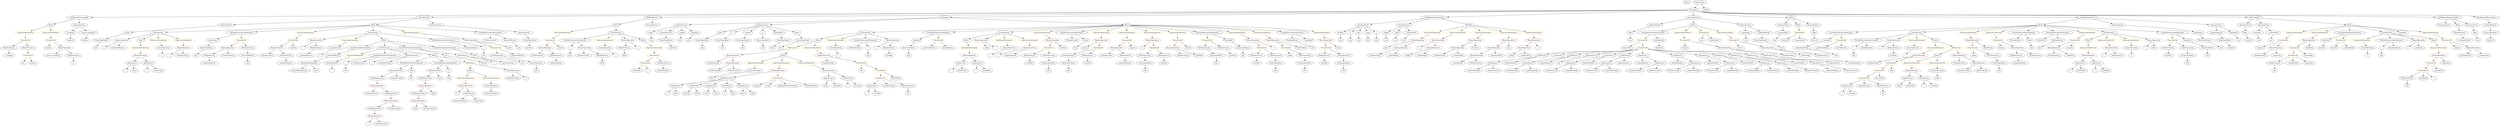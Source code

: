 strict digraph {
	graph [bb="0,0,20009,1188"];
	node [label="\N"];
	Enter	[height=0.5,
		pos="13483,1170",
		width=0.83628];
	IndexAccess_Unnamed_1	[color=black,
		height=0.5,
		label=IndexAccess,
		pos="12545,594",
		width=1.6402];
	NumberLiteral_Unnamed_4	[color=black,
		height=0.5,
		label=NumberLiteral,
		pos="12398,522",
		width=1.765];
	IndexAccess_Unnamed_1 -> NumberLiteral_Unnamed_4	[pos="e,12430,538.02 12514,578.33 12493,568.02 12463,554.13 12440,542.84"];
	Identifier__randomHashIds_1	[color=black,
		height=0.5,
		label=_randomHashIds,
		pos="12555,522",
		width=2.0838];
	IndexAccess_Unnamed_1 -> Identifier__randomHashIds_1	[pos="e,12553,540.1 12547,575.7 12549,568.32 12550,559.52 12551,551.25"];
	BinaryOperation_Unnamed_35	[color=brown,
		height=0.5,
		label=BinaryOperation,
		pos="8951,738",
		width=1.9867];
	NumberLiteral_Unnamed_35	[color=black,
		height=0.5,
		label=NumberLiteral,
		pos="8880,666",
		width=1.765];
	BinaryOperation_Unnamed_35 -> NumberLiteral_Unnamed_35	[pos="e,8897.1,683.79 8933.8,720.05 8925.2,711.54 8914.6,701.07 8905.1,691.68"];
	MemberAccess_Unnamed_17	[color=black,
		height=0.5,
		label=MemberAccess,
		pos="9031,666",
		width=1.9174];
	BinaryOperation_Unnamed_35 -> MemberAccess_Unnamed_17	[pos="e,9011.9,683.71 8970,720.41 8980,711.67 8992.4,700.79 9003.5,691.13"];
	FunctionCall_Unnamed_28	[color=orange,
		height=0.5,
		label=FunctionCall,
		pos="10657,738",
		width=1.6125];
	MemberAccess_Unnamed_21	[color=black,
		height=0.5,
		label=MemberAccess,
		pos="10646,666",
		width=1.9174];
	FunctionCall_Unnamed_28 -> MemberAccess_Unnamed_21	[pos="e,10649,684.1 10654,719.7 10653,712.32 10652,703.52 10650,695.25"];
	NewExpression_Unnamed_7	[color=black,
		height=0.5,
		label=NewExpression,
		pos="10802,666",
		width=1.9174];
	FunctionCall_Unnamed_28 -> NewExpression_Unnamed_7	[pos="e,10770,682.38 10687,722.33 10708,712.17 10737,698.53 10760,687.33"];
	Identifier_i_19	[color=black,
		height=0.5,
		label=i,
		pos="16758,522",
		width=0.75];
	BinaryOperation_Unnamed_59	[color=brown,
		height=0.5,
		label=BinaryOperation,
		pos="11623,738",
		width=1.9867];
	NumberLiteral_Unnamed_43	[color=black,
		height=0.5,
		label=NumberLiteral,
		pos="11479,666",
		width=1.765];
	BinaryOperation_Unnamed_59 -> NumberLiteral_Unnamed_43	[pos="e,11510,682.01 11591,721.46 11570,711.31 11543,697.95 11520,687.01"];
	Identifier__randomSeed_3	[color=black,
		height=0.5,
		label=_randomSeed,
		pos="11623,666",
		width=1.7372];
	BinaryOperation_Unnamed_59 -> Identifier__randomSeed_3	[pos="e,11623,684.1 11623,719.7 11623,712.41 11623,703.73 11623,695.54"];
	Identifier_i_11	[color=black,
		height=0.5,
		label=i,
		pos="15028,738",
		width=0.75];
	FunctionCall_Unnamed_25	[color=orange,
		height=0.5,
		label=FunctionCall,
		pos="9660,810",
		width=1.6125];
	NewExpression_Unnamed_4	[color=black,
		height=0.5,
		label=NewExpression,
		pos="9658,738",
		width=1.9174];
	FunctionCall_Unnamed_25 -> NewExpression_Unnamed_4	[pos="e,9658.5,756.1 9659.5,791.7 9659.3,784.41 9659.1,775.73 9658.8,767.54"];
	MemberAccess_Unnamed_18	[color=black,
		height=0.5,
		label=MemberAccess,
		pos="9814,738",
		width=1.9174];
	FunctionCall_Unnamed_25 -> MemberAccess_Unnamed_18	[pos="e,9780.6,754.21 9691.9,794.5 9714.6,784.19 9745.3,770.23 9770.3,758.89"];
	ElementaryTypeName_uint_39	[color=black,
		height=0.5,
		label=uint,
		pos="10253,522",
		width=0.75];
	UnaryOperation_Unnamed_11	[color=black,
		height=0.5,
		label=UnaryOperation,
		pos="18933,738",
		width=1.9452];
	Identifier_i_30	[color=black,
		height=0.5,
		label=i,
		pos="18933,666",
		width=0.75];
	UnaryOperation_Unnamed_11 -> Identifier_i_30	[pos="e,18933,684.1 18933,719.7 18933,712.41 18933,703.73 18933,695.54"];
	Identifier_i_17	[color=black,
		height=0.5,
		label=i,
		pos="17038,666",
		width=0.75];
	Identifier_require_2	[color=black,
		height=0.5,
		label=require,
		pos="13476,738",
		width=1.0026];
	Identifier_b_1	[color=black,
		height=0.5,
		label=b,
		pos="3629,306",
		width=0.75];
	ElementaryTypeName_uint_48	[color=black,
		height=0.5,
		label=uint,
		pos="11228,810",
		width=0.75];
	Identifier__randomHashIds_2	[color=black,
		height=0.5,
		label=_randomHashIds,
		pos="14021,522",
		width=2.0838];
	ParameterList_Unnamed_13	[color=black,
		height=0.5,
		label=ParameterList,
		pos="10875,954",
		width=1.7095];
	Parameter_rotation_1	[color=black,
		height=0.5,
		label=rotation,
		pos="10679,882",
		width=1.0858];
	ParameterList_Unnamed_13 -> Parameter_rotation_1	[pos="e,10709,893.82 10837,939.5 10804,927.49 10755,909.97 10720,897.63"];
	Parameter_x_1	[color=black,
		height=0.5,
		label=x,
		pos="10763,882",
		width=0.75];
	ParameterList_Unnamed_13 -> Parameter_x_1	[pos="e,10782,894.96 10850,937.29 10833,926.53 10810,912.22 10792,900.99"];
	Parameter_layer	[color=black,
		height=0.5,
		label=layer,
		pos="10836,882",
		width=0.78084];
	ParameterList_Unnamed_13 -> Parameter_layer	[pos="e,10845,899.31 10866,936.05 10861,928.03 10856,918.26 10851,909.3"];
	Parameter_zoom_1	[color=black,
		height=0.5,
		label=zoom,
		pos="10914,882",
		width=0.87786];
	ParameterList_Unnamed_13 -> Parameter_zoom_1	[pos="e,10905,899.31 10884,936.05 10889,928.03 10894,918.26 10899,909.3"];
	Parameter_y_1	[color=black,
		height=0.5,
		label=y,
		pos="10991,882",
		width=0.75];
	ParameterList_Unnamed_13 -> Parameter_y_1	[pos="e,10972,894.74 10901,937.29 10919,926.41 10943,911.9 10962,900.63"];
	FunctionDefinition_withdrawAll_txorigin26	[color=black,
		height=0.5,
		label=withdrawAll_txorigin26,
		pos="626.03,1026",
		width=2.6937];
	Block_Unnamed_3	[color=black,
		height=0.5,
		label=Block,
		pos="402.03,954",
		width=0.90558];
	FunctionDefinition_withdrawAll_txorigin26 -> Block_Unnamed_3	[pos="e,429.89,963.71 577.97,1010 536.91,997.15 478.59,978.93 440.53,967.03"];
	ParameterList_Unnamed_3	[color=black,
		height=0.5,
		label=ParameterList,
		pos="626.03,954",
		width=1.7095];
	FunctionDefinition_withdrawAll_txorigin26 -> ParameterList_Unnamed_3	[pos="e,626.03,972.1 626.03,1007.7 626.03,1000.4 626.03,991.73 626.03,983.54"];
	ElementaryTypeName_uint_52	[color=black,
		height=0.5,
		label=uint,
		pos="10991,810",
		width=0.75];
	BinaryOperation_Unnamed_21	[color=brown,
		height=0.5,
		label=BinaryOperation,
		pos="965.03,810",
		width=1.9867];
	Identifier_i_7	[color=black,
		height=0.5,
		label=i,
		pos="816.03,738",
		width=0.75];
	BinaryOperation_Unnamed_21 -> Identifier_i_7	[pos="e,837.73,749.26 932.38,793.72 909.81,783.14 879.08,768.73 852.03,756 850.73,755.39 849.4,754.76 848.06,754.13"];
	Identifier_numberOfAssets_3	[color=black,
		height=0.5,
		label=numberOfAssets,
		pos="935.03,738",
		width=2.0422];
	BinaryOperation_Unnamed_21 -> Identifier_numberOfAssets_3	[pos="e,942.36,756.1 957.61,791.7 954.38,784.15 950.51,775.12 946.89,766.68"];
	Identifier_i_1	[color=black,
		height=0.5,
		label=i,
		pos="4904,666",
		width=0.75];
	FunctionCall_Unnamed_17	[color=orange,
		height=0.5,
		label=FunctionCall,
		pos="17358,810",
		width=1.6125];
	MemberAccess_Unnamed_14	[color=black,
		height=0.5,
		label=MemberAccess,
		pos="17347,738",
		width=1.9174];
	FunctionCall_Unnamed_17 -> MemberAccess_Unnamed_14	[pos="e,17350,756.1 17355,791.7 17354,784.32 17353,775.52 17351,767.25"];
	NewExpression_Unnamed_2	[color=black,
		height=0.5,
		label=NewExpression,
		pos="17503,738",
		width=1.9174];
	FunctionCall_Unnamed_17 -> NewExpression_Unnamed_2	[pos="e,17471,754.38 17388,794.33 17409,784.17 17438,770.53 17461,759.33"];
	Identifier_x_1	[color=black,
		height=0.5,
		label=x,
		pos="5335,306",
		width=0.75];
	ExpressionStatement_Unnamed_50	[color=orange,
		height=0.5,
		label=ExpressionStatement,
		pos="18914,810",
		width=2.458];
	ExpressionStatement_Unnamed_50 -> UnaryOperation_Unnamed_11	[pos="e,18928,756.1 18919,791.7 18921,784.24 18923,775.32 18925,766.97"];
	ArrayTypeName_Unnamed_24	[color=black,
		height=0.5,
		label=ArrayTypeName,
		pos="10253,594",
		width=2.0145];
	ArrayTypeName_Unnamed_24 -> ElementaryTypeName_uint_39	[pos="e,10253,540.1 10253,575.7 10253,568.41 10253,559.73 10253,551.54"];
	Identifier_i_24	[color=black,
		height=0.5,
		label=i,
		pos="8001,666",
		width=0.75];
	FunctionDefinition_decodeAssets	[color=black,
		height=0.5,
		label=decodeAssets,
		pos="3309,1026",
		width=1.7511];
	ParameterList_Unnamed_7	[color=black,
		height=0.5,
		label=ParameterList,
		pos="1817,954",
		width=1.7095];
	FunctionDefinition_decodeAssets -> ParameterList_Unnamed_7	[pos="e,1877.5,957.84 3247.3,1022.1 3008.3,1010.9 2144.6,970.37 1888.9,958.37"];
	Block_Unnamed_5	[color=black,
		height=0.5,
		label=Block,
		pos="2933,954",
		width=0.90558];
	FunctionDefinition_decodeAssets -> Block_Unnamed_5	[pos="e,2963.6,960.69 3257.1,1015.3 3181.9,1001.3 3044,975.66 2974.9,962.79"];
	ParameterList_Unnamed_6	[color=black,
		height=0.5,
		label=ParameterList,
		pos="3514,954",
		width=1.7095];
	FunctionDefinition_decodeAssets -> ParameterList_Unnamed_6	[pos="e,3475.1,968.28 3348.1,1011.7 3381.1,1000.4 3428.7,984.14 3464.4,971.93"];
	ElementaryTypeName_address_1	[color=black,
		height=0.5,
		label=address,
		pos="673.03,810",
		width=1.0996];
	ElementaryTypeName_bytes32_5	[color=black,
		height=0.5,
		label=bytes32,
		pos="5369,738",
		width=1.0996];
	FunctionDefinition_fillWithHashes	[color=black,
		height=0.5,
		label=fillWithHashes,
		pos="5205,1026",
		width=1.7927];
	Block_Unnamed	[color=black,
		height=0.5,
		label=Block,
		pos="4908,954",
		width=0.90558];
	FunctionDefinition_fillWithHashes -> Block_Unnamed	[pos="e,4937.5,961.95 5157,1013.7 5099,1000 5002.7,977.31 4948.4,964.52"];
	ParameterList_Unnamed	[color=black,
		height=0.5,
		label=ParameterList,
		pos="5205,954",
		width=1.7095];
	FunctionDefinition_fillWithHashes -> ParameterList_Unnamed	[pos="e,5205,972.1 5205,1007.7 5205,1000.4 5205,991.73 5205,983.54"];
	Block_Unnamed_9	[color=black,
		height=0.5,
		label=Block,
		pos="1117,810",
		width=0.90558];
	ExpressionStatement_Unnamed_15	[color=orange,
		height=0.5,
		label=ExpressionStatement,
		pos="1115,738",
		width=2.458];
	Block_Unnamed_9 -> ExpressionStatement_Unnamed_15	[pos="e,1115.5,756.1 1116.5,791.7 1116.3,784.41 1116.1,775.73 1115.8,767.54"];
	ElementaryTypeName_bytes32_7	[color=black,
		height=0.5,
		label=bytes32,
		pos="18565,738",
		width=1.0996];
	Identifier_require_10	[color=black,
		height=0.5,
		label=require,
		pos="18068,738",
		width=1.0026];
	ElementaryTypeName_uint_40	[color=black,
		height=0.5,
		label=uint,
		pos="10802,522",
		width=0.75];
	Identifier_index_12	[color=black,
		height=0.5,
		label=index,
		pos="7919,738",
		width=0.85014];
	TupleExpression_Unnamed_4	[color=black,
		height=0.5,
		label=TupleExpression,
		pos="3328,306",
		width=2.0422];
	BinaryOperation_Unnamed_16	[color=brown,
		height=0.5,
		label=BinaryOperation,
		pos="3328,234",
		width=1.9867];
	TupleExpression_Unnamed_4 -> BinaryOperation_Unnamed_16	[pos="e,3328,252.1 3328,287.7 3328,280.41 3328,271.73 3328,263.54"];
	NumberLiteral_Unnamed_45	[color=black,
		height=0.5,
		label=NumberLiteral,
		pos="19727,666",
		width=1.765];
	ElementaryTypeName_uint_43	[color=black,
		height=0.5,
		label=uint,
		pos="10554,738",
		width=0.75];
	ExpressionStatement_Unnamed_19	[color=orange,
		height=0.5,
		label=ExpressionStatement,
		pos="15476,738",
		width=2.458];
	BinaryOperation_Unnamed_26	[color=brown,
		height=0.5,
		label=BinaryOperation,
		pos="15360,666",
		width=1.9867];
	ExpressionStatement_Unnamed_19 -> BinaryOperation_Unnamed_26	[pos="e,15387,682.99 15449,720.41 15433,710.95 15413,698.97 15396,688.76"];
	FunctionCall_Unnamed_22	[color=orange,
		height=0.5,
		label=FunctionCall,
		pos="9434,810",
		width=1.6125];
	BinaryOperation_Unnamed_34	[color=brown,
		height=0.5,
		label=BinaryOperation,
		pos="9409,738",
		width=1.9867];
	FunctionCall_Unnamed_22 -> BinaryOperation_Unnamed_34	[pos="e,9415.1,756.1 9427.8,791.7 9425.2,784.15 9421.9,775.12 9418.9,766.68"];
	Identifier_require_7	[color=black,
		height=0.5,
		label=require,
		pos="9535,738",
		width=1.0026];
	FunctionCall_Unnamed_22 -> Identifier_require_7	[pos="e,9514.6,753.16 9456.9,793.12 9471.3,783.16 9490,770.23 9505.4,759.51"];
	ExpressionStatement_Unnamed_6	[color=orange,
		height=0.5,
		label=ExpressionStatement,
		pos="207.03,882",
		width=2.458];
	FunctionCall_Unnamed_9	[color=orange,
		height=0.5,
		label=FunctionCall,
		pos="207.03,810",
		width=1.6125];
	ExpressionStatement_Unnamed_6 -> FunctionCall_Unnamed_9	[pos="e,207.03,828.1 207.03,863.7 207.03,856.41 207.03,847.73 207.03,839.54"];
	Identifier_i_10	[color=black,
		height=0.5,
		label=i,
		pos="1168,522",
		width=0.75];
	Identifier_i_23	[color=black,
		height=0.5,
		label=i,
		pos="6847,378",
		width=0.75];
	VariableDeclarationStatement_Unnamed_21	[color=black,
		height=0.5,
		label=VariableDeclarationStatement,
		pos="19140,810",
		width=3.3174];
	VariableDeclaration_i_4	[color=black,
		height=0.5,
		label=i,
		pos="19048,738",
		width=0.75];
	VariableDeclarationStatement_Unnamed_21 -> VariableDeclaration_i_4	[pos="e,19065,752.29 19118,792.05 19105,782.13 19088,769.53 19074,759.1"];
	NumberLiteral_Unnamed_47	[color=black,
		height=0.5,
		label=NumberLiteral,
		pos="19157,738",
		width=1.765];
	VariableDeclarationStatement_Unnamed_21 -> NumberLiteral_Unnamed_47	[pos="e,19153,756.1 19144,791.7 19146,784.32 19148,775.52 19150,767.25"];
	BinaryOperation_Unnamed_8	[color=brown,
		height=0.5,
		label=BinaryOperation,
		pos="2520,810",
		width=1.9867];
	Identifier_j	[color=black,
		height=0.5,
		label=j,
		pos="2406,738",
		width=0.75];
	BinaryOperation_Unnamed_8 -> Identifier_j	[pos="e,2425.3,750.84 2493.9,792.94 2476.3,782.16 2453.2,767.95 2435.1,756.82"];
	MemberAccess_Unnamed_12	[color=black,
		height=0.5,
		label=MemberAccess,
		pos="2520,738",
		width=1.9174];
	BinaryOperation_Unnamed_8 -> MemberAccess_Unnamed_12	[pos="e,2520,756.1 2520,791.7 2520,784.41 2520,775.73 2520,767.54"];
	IndexAccess_Unnamed_19	[color=black,
		height=0.5,
		label=IndexAccess,
		pos="14261,594",
		width=1.6402];
	Identifier__randomHashIds_10	[color=black,
		height=0.5,
		label=_randomHashIds,
		pos="14335,522",
		width=2.0838];
	IndexAccess_Unnamed_19 -> Identifier__randomHashIds_10	[pos="e,14317,539.96 14279,576.41 14288,567.82 14299,557.16 14309,547.63"];
	NumberLiteral_Unnamed_13	[color=black,
		height=0.5,
		label=NumberLiteral,
		pos="14492,522",
		width=1.765];
	IndexAccess_Unnamed_19 -> NumberLiteral_Unnamed_13	[pos="e,14450,535.82 14302,580.65 14340,569.08 14397,551.73 14439,539.09"];
	Identifier_i_5	[color=black,
		height=0.5,
		label=i,
		pos="2920,18",
		width=0.75];
	BinaryOperation_Unnamed_10	[color=brown,
		height=0.5,
		label=BinaryOperation,
		pos="3146,522",
		width=1.9867];
	TupleExpression_Unnamed	[color=black,
		height=0.5,
		label=TupleExpression,
		pos="2994,450",
		width=2.0422];
	BinaryOperation_Unnamed_10 -> TupleExpression_Unnamed	[pos="e,3027.6,466.45 3112.7,505.64 3090.7,495.51 3061.6,482.13 3037.8,471.15"];
	NumberLiteral_Unnamed_23	[color=black,
		height=0.5,
		label=NumberLiteral,
		pos="3149,450",
		width=1.765];
	BinaryOperation_Unnamed_10 -> NumberLiteral_Unnamed_23	[pos="e,3148.3,468.1 3146.8,503.7 3147.1,496.41 3147.5,487.73 3147.8,479.54"];
	Identifier_finalSeedCopy_5	[color=black,
		height=0.5,
		label=finalSeedCopy,
		pos="5782,522",
		width=1.8204];
	FunctionDefinition_getImage	[color=black,
		height=0.5,
		label=getImage,
		pos="7577,1026",
		width=1.2244];
	ParameterList_Unnamed_10	[color=black,
		height=0.5,
		label=ParameterList,
		pos="5443,954",
		width=1.7095];
	FunctionDefinition_getImage -> ParameterList_Unnamed_10	[pos="e,5504.1,957 7532.9,1023.6 7264.7,1014.8 5852,968.41 5515.2,957.37"];
	ParameterList_Unnamed_11	[color=black,
		height=0.5,
		label=ParameterList,
		pos="6112,954",
		width=1.7095];
	FunctionDefinition_getImage -> ParameterList_Unnamed_11	[pos="e,6172.7,957.9 7533.2,1022.9 7325.8,1013 6442.9,970.81 6183.8,958.43"];
	Block_Unnamed_14	[color=black,
		height=0.5,
		label=Block,
		pos="9044,954",
		width=0.90558];
	FunctionDefinition_getImage -> Block_Unnamed_14	[pos="e,9011.3,956.56 7620.9,1022.9 7836.7,1012.6 8783.4,967.43 8999.9,957.11"];
	MemberAccess_Unnamed_26	[color=black,
		height=0.5,
		label=MemberAccess,
		pos="18181,594",
		width=1.9174];
	Identifier_abi_3	[color=black,
		height=0.5,
		label=abi,
		pos="18181,522",
		width=0.75];
	MemberAccess_Unnamed_26 -> Identifier_abi_3	[pos="e,18181,540.1 18181,575.7 18181,568.41 18181,559.73 18181,551.54"];
	Identifier__randomHashIds_3	[color=black,
		height=0.5,
		label=_randomHashIds,
		pos="11756,522",
		width=2.0838];
	Block_Unnamed_3 -> ExpressionStatement_Unnamed_6	[pos="e,249.48,898.24 375.32,943.41 345.8,932.81 297.48,915.47 260.17,902.08"];
	ExpressionStatement_Unnamed_5	[color=orange,
		height=0.5,
		label=ExpressionStatement,
		pos="402.03,882",
		width=2.458];
	Block_Unnamed_3 -> ExpressionStatement_Unnamed_5	[pos="e,402.03,900.1 402.03,935.7 402.03,928.41 402.03,919.73 402.03,911.54"];
	ElementaryTypeName_uint_8	[color=black,
		height=0.5,
		label=uint,
		pos="1960,594",
		width=0.75];
	NumberLiteral_Unnamed_27	[color=black,
		height=0.5,
		label=NumberLiteral,
		pos="16425,666",
		width=1.765];
	Parameter_None_3	[color=black,
		height=0.5,
		label=None,
		pos="14498,882",
		width=0.85014];
	ElementaryTypeName_bytes32_9	[color=black,
		height=0.5,
		label=bytes32,
		pos="14507,810",
		width=1.0996];
	Parameter_None_3 -> ElementaryTypeName_bytes32_9	[pos="e,14505,828.1 14500,863.7 14501,856.32 14502,847.52 14503,839.25"];
	ParameterList_Unnamed_2	[color=black,
		height=0.5,
		label=ParameterList,
		pos="13233,954",
		width=1.7095];
	Parameter_None	[color=black,
		height=0.5,
		label=None,
		pos="13047,882",
		width=0.85014];
	ParameterList_Unnamed_2 -> Parameter_None	[pos="e,13072,892.54 13196,939.17 13163,926.78 13115,908.73 13083,896.46"];
	ElementaryTypeName_uint_6	[color=black,
		height=0.5,
		label=uint,
		pos="744.03,738",
		width=0.75];
	Identifier_index_11	[color=black,
		height=0.5,
		label=index,
		pos="10371,666",
		width=0.85014];
	NumberLiteral_Unnamed_36	[color=black,
		height=0.5,
		label=NumberLiteral,
		pos="8608,810",
		width=1.765];
	Identifier__potentialAssets_5	[color=black,
		height=0.5,
		label=_potentialAssets,
		pos="14549,738",
		width=2.0006];
	BinaryOperation_Unnamed_14	[color=brown,
		height=0.5,
		label=BinaryOperation,
		pos="3461,522",
		width=1.9867];
	TupleExpression_Unnamed_3	[color=black,
		height=0.5,
		label=TupleExpression,
		pos="3381,450",
		width=2.0422];
	BinaryOperation_Unnamed_14 -> TupleExpression_Unnamed_3	[pos="e,3400.1,467.71 3442.1,504.41 3432.1,495.67 3419.6,484.79 3408.6,475.13"];
	Identifier_mask_1	[color=black,
		height=0.5,
		label=mask,
		pos="3503,450",
		width=0.83628];
	BinaryOperation_Unnamed_14 -> Identifier_mask_1	[pos="e,3493.3,467.14 3471.4,503.7 3476.3,495.58 3482.2,485.74 3487.6,476.76"];
	ArrayTypeName_Unnamed_23	[color=black,
		height=0.5,
		label=ArrayTypeName,
		pos="9190,594",
		width=2.0145];
	ElementaryTypeName_uint_38	[color=black,
		height=0.5,
		label=uint,
		pos="9190,522",
		width=0.75];
	ArrayTypeName_Unnamed_23 -> ElementaryTypeName_uint_38	[pos="e,9190,540.1 9190,575.7 9190,568.41 9190,559.73 9190,551.54"];
	TupleExpression_Unnamed_2	[color=black,
		height=0.5,
		label=TupleExpression,
		pos="2974,162",
		width=2.0422];
	BinaryOperation_Unnamed_13	[color=brown,
		height=0.5,
		label=BinaryOperation,
		pos="2974,90",
		width=1.9867];
	TupleExpression_Unnamed_2 -> BinaryOperation_Unnamed_13	[pos="e,2974,108.1 2974,143.7 2974,136.41 2974,127.73 2974,119.54"];
	ArrayTypeName_Unnamed_19	[color=black,
		height=0.5,
		label=ArrayTypeName,
		pos="6438,810",
		width=2.0145];
	ElementaryTypeName_uint_34	[color=black,
		height=0.5,
		label=uint,
		pos="6254,738",
		width=0.75];
	ArrayTypeName_Unnamed_19 -> ElementaryTypeName_uint_34	[pos="e,6275.2,749.41 6395.5,795 6365.7,784.89 6325.1,770.51 6290,756 6288.5,755.37 6287,754.71 6285.4,754.04"];
	MemberAccess_Unnamed_7	[color=black,
		height=0.5,
		label=MemberAccess,
		pos="69.028,738",
		width=1.9174];
	Identifier__recipient	[color=black,
		height=0.5,
		label=_recipient,
		pos="69.028,666",
		width=1.3076];
	MemberAccess_Unnamed_7 -> Identifier__recipient	[pos="e,69.028,684.1 69.028,719.7 69.028,712.41 69.028,703.73 69.028,695.54"];
	ForStatement_Unnamed_3	[color=black,
		height=0.5,
		label=ForStatement,
		pos="1257,882",
		width=1.6818];
	ForStatement_Unnamed_3 -> BinaryOperation_Unnamed_21	[pos="e,1015.6,823.12 1211.1,869.99 1161.3,858.06 1081.8,838.99 1026.6,825.77"];
	ForStatement_Unnamed_3 -> Block_Unnamed_9	[pos="e,1140.5,822.75 1227,865.98 1204.6,854.77 1173.9,839.43 1150.6,827.8"];
	ExpressionStatement_Unnamed_14	[color=orange,
		height=0.5,
		label=ExpressionStatement,
		pos="1257,810",
		width=2.458];
	ForStatement_Unnamed_3 -> ExpressionStatement_Unnamed_14	[pos="e,1257,828.1 1257,863.7 1257,856.41 1257,847.73 1257,839.54"];
	ExpressionStatement_Unnamed_13	[color=orange,
		height=0.5,
		label=ExpressionStatement,
		pos="1452,810",
		width=2.458];
	ForStatement_Unnamed_3 -> ExpressionStatement_Unnamed_13	[pos="e,1409.8,826.16 1294.6,867.5 1324.4,856.82 1366.3,841.77 1399.4,829.89"];
	NumberLiteral_Unnamed_1	[color=black,
		height=0.5,
		label=NumberLiteral,
		pos="4639,666",
		width=1.765];
	IndexAccess_Unnamed_29	[color=black,
		height=0.5,
		label=IndexAccess,
		pos="7051,378",
		width=1.6402];
	Identifier_i_22	[color=black,
		height=0.5,
		label=i,
		pos="7008,306",
		width=0.75];
	IndexAccess_Unnamed_29 -> Identifier_i_22	[pos="e,7017.8,322.83 7040.6,360.05 7035.6,351.82 7029.4,341.76 7023.8,332.61"];
	Identifier_assetIds_11	[color=black,
		height=0.5,
		label=assetIds,
		pos="7094,306",
		width=1.1412];
	IndexAccess_Unnamed_29 -> Identifier_assetIds_11	[pos="e,7083.7,323.79 7061.4,360.05 7066.3,352.06 7072.3,342.33 7077.8,333.4"];
	Identifier_zoom	[color=black,
		height=0.5,
		label=zoom,
		pos="10765,738",
		width=0.87786];
	Identifier_keccak256	[color=black,
		height=0.5,
		label=keccak256,
		pos="13022,738",
		width=1.3907];
	NumberLiteral_Unnamed	[color=black,
		height=0.5,
		label=NumberLiteral,
		pos="4265,666",
		width=1.765];
	VariableDeclarationStatement_Unnamed_2	[color=black,
		height=0.5,
		label=VariableDeclarationStatement,
		pos="1880,882",
		width=3.3174];
	VariableDeclaration_assetsCopy	[color=black,
		height=0.5,
		label=assetsCopy,
		pos="1728,810",
		width=1.5016];
	VariableDeclarationStatement_Unnamed_2 -> VariableDeclaration_assetsCopy	[pos="e,1758.9,825.22 1844,864.41 1821.5,854.07 1792.6,840.73 1769.2,829.97"];
	FunctionCall_Unnamed_12	[color=orange,
		height=0.5,
		label=FunctionCall,
		pos="1880,810",
		width=1.6125];
	VariableDeclarationStatement_Unnamed_2 -> FunctionCall_Unnamed_12	[pos="e,1880,828.1 1880,863.7 1880,856.41 1880,847.73 1880,839.54"];
	Parameter__width	[color=black,
		height=0.5,
		label=_width,
		pos="5189,882",
		width=1.0026];
	ElementaryTypeName_uint_27	[color=black,
		height=0.5,
		label=uint,
		pos="5197,810",
		width=0.75];
	Parameter__width -> ElementaryTypeName_uint_27	[pos="e,5195.1,828.1 5191,863.7 5191.8,856.41 5192.8,847.73 5193.8,839.54"];
	BinaryOperation_Unnamed_48	[color=brown,
		height=0.5,
		label=BinaryOperation,
		pos="8270,738",
		width=1.9867];
	BinaryOperation_Unnamed_48 -> Identifier_i_24	[pos="e,8022,677.85 8217,725.57 8153.6,711.81 8053.9,689.83 8037,684 8035.5,683.46 8033.9,682.88 8032.3,682.27"];
	NumberLiteral_Unnamed_40	[color=black,
		height=0.5,
		label=NumberLiteral,
		pos="8110,666",
		width=1.765];
	BinaryOperation_Unnamed_48 -> NumberLiteral_Unnamed_40	[pos="e,8143.6,681.68 8235.3,721.81 8211.4,711.35 8179.4,697.37 8153.8,686.15"];
	Identifier_randomHashes_11	[color=black,
		height=0.5,
		label=randomHashes,
		pos="14404,594",
		width=1.8343];
	FunctionCall_Unnamed_8	[color=orange,
		height=0.5,
		label=FunctionCall,
		pos="402.03,810",
		width=1.6125];
	Identifier_require_3	[color=black,
		height=0.5,
		label=require,
		pos="384.03,738",
		width=1.0026];
	FunctionCall_Unnamed_8 -> Identifier_require_3	[pos="e,388.43,756.1 397.58,791.7 395.68,784.32 393.42,775.52 391.29,767.25"];
	BinaryOperation_Unnamed_5	[color=brown,
		height=0.5,
		label=BinaryOperation,
		pos="510.03,738",
		width=1.9867];
	FunctionCall_Unnamed_8 -> BinaryOperation_Unnamed_5	[pos="e,485.12,755.14 426.27,793.29 440.79,783.88 459.49,771.76 475.54,761.36"];
	Identifier_decodeAssets	[color=black,
		height=0.5,
		label=decodeAssets,
		pos="14702,738",
		width=1.7511];
	Identifier_x	[color=black,
		height=0.5,
		label=x,
		pos="9158,738",
		width=0.75];
	Identifier_layers_1	[color=black,
		height=0.5,
		label=layers,
		pos="5980,306",
		width=0.89172];
	BinaryOperation_Unnamed_47	[color=brown,
		height=0.5,
		label=BinaryOperation,
		pos="10152,810",
		width=1.9867];
	FunctionCall_Unnamed_35	[color=orange,
		height=0.5,
		label=FunctionCall,
		pos="10329,738",
		width=1.6125];
	BinaryOperation_Unnamed_47 -> FunctionCall_Unnamed_35	[pos="e,10294,752.82 10189,794.33 10217,783.44 10254,768.53 10284,756.93"];
	Identifier_finalPicked_2	[color=black,
		height=0.5,
		label=finalPicked,
		pos="10457,738",
		width=1.4323];
	BinaryOperation_Unnamed_47 -> Identifier_finalPicked_2	[pos="e,10418,750.22 10205,797.63 10271,783.46 10378,760.54 10396,756 10400,755.11 10403,754.17 10407,753.2"];
	Identifier__randomSeed_5	[color=black,
		height=0.5,
		label=_randomSeed,
		pos="19871,666",
		width=1.7372];
	ParameterList_Unnamed_4	[color=black,
		height=0.5,
		label=ParameterList,
		pos="19566,954",
		width=1.7095];
	Parameter_assets	[color=black,
		height=0.5,
		label=assets,
		pos="969.03,882",
		width=0.91945];
	ParameterList_Unnamed_7 -> Parameter_assets	[pos="e,1001.7,885.7 1758.4,948.16 1598,934.92 1154.2,898.29 1012.9,886.62"];
	Block_Unnamed_13	[color=black,
		height=0.5,
		label=Block,
		pos="16698,810",
		width=0.90558];
	ExpressionStatement_Unnamed_25	[color=orange,
		height=0.5,
		label=ExpressionStatement,
		pos="16700,738",
		width=2.458];
	Block_Unnamed_13 -> ExpressionStatement_Unnamed_25	[pos="e,16700,756.1 16699,791.7 16699,784.41 16699,775.73 16699,767.54"];
	ArrayTypeName_Unnamed_22	[color=black,
		height=0.5,
		label=ArrayTypeName,
		pos="9765,666",
		width=2.0145];
	ElementaryTypeName_uint_37	[color=black,
		height=0.5,
		label=uint,
		pos="9765,594",
		width=0.75];
	ArrayTypeName_Unnamed_22 -> ElementaryTypeName_uint_37	[pos="e,9765,612.1 9765,647.7 9765,640.41 9765,631.73 9765,623.54"];
	ForStatement_Unnamed_6	[color=black,
		height=0.5,
		label=ForStatement,
		pos="6926,882",
		width=1.6818];
	Block_Unnamed_15	[color=black,
		height=0.5,
		label=Block,
		pos="6561,810",
		width=0.90558];
	ForStatement_Unnamed_6 -> Block_Unnamed_15	[pos="e,6585.6,822 6868.9,875.5 6803.7,868.34 6694.3,853.61 6603,828 6600.8,827.37 6598.5,826.66 6596.2,825.89"];
	ExpressionStatement_Unnamed_33	[color=orange,
		height=0.5,
		label=ExpressionStatement,
		pos="6700,810",
		width=2.458];
	ForStatement_Unnamed_6 -> ExpressionStatement_Unnamed_33	[pos="e,6747.3,825.64 6885.1,868.32 6849.6,857.34 6797.9,841.32 6758.2,829.01"];
	VariableDeclarationStatement_Unnamed_19	[color=black,
		height=0.5,
		label=VariableDeclarationStatement,
		pos="6926,810",
		width=3.3174];
	ForStatement_Unnamed_6 -> VariableDeclarationStatement_Unnamed_19	[pos="e,6926,828.1 6926,863.7 6926,856.41 6926,847.73 6926,839.54"];
	BinaryOperation_Unnamed_41	[color=brown,
		height=0.5,
		label=BinaryOperation,
		pos="7135,810",
		width=1.9867];
	ForStatement_Unnamed_6 -> BinaryOperation_Unnamed_41	[pos="e,7093.2,825.01 6964.8,868 6998,856.88 7046.1,840.78 7082.7,828.52"];
	BinaryOperation_Unnamed_22	[color=brown,
		height=0.5,
		label=BinaryOperation,
		pos="1115,666",
		width=1.9867];
	ExpressionStatement_Unnamed_15 -> BinaryOperation_Unnamed_22	[pos="e,1115,684.1 1115,719.7 1115,712.41 1115,703.73 1115,695.54"];
	Identifier_i_4	[color=black,
		height=0.5,
		label=i,
		pos="2623,522",
		width=0.75];
	Identifier_i_6	[color=black,
		height=0.5,
		label=i,
		pos="1323,666",
		width=0.75];
	ElementaryTypeName_uint_54	[color=black,
		height=0.5,
		label=uint,
		pos="10696,810",
		width=0.75];
	Parameter_rotation_1 -> ElementaryTypeName_uint_54	[pos="e,10692,828.1 10683,863.7 10685,856.32 10687,847.52 10689,839.25"];
	NumberLiteral_Unnamed_31	[color=black,
		height=0.5,
		label=NumberLiteral,
		pos="15711,522",
		width=1.765];
	ExpressionStatement_Unnamed_46	[color=orange,
		height=0.5,
		label=ExpressionStatement,
		pos="11452,882",
		width=2.458];
	BinaryOperation_Unnamed_60	[color=brown,
		height=0.5,
		label=BinaryOperation,
		pos="11345,810",
		width=1.9867];
	ExpressionStatement_Unnamed_46 -> BinaryOperation_Unnamed_60	[pos="e,11370,827.23 11427,864.41 11412,855.1 11395,843.37 11379,833.27"];
	ArrayTypeName_Unnamed_12	[color=black,
		height=0.5,
		label=ArrayTypeName,
		pos="15995,594",
		width=2.0145];
	ElementaryTypeName_uint_25	[color=black,
		height=0.5,
		label=uint,
		pos="15995,522",
		width=0.75];
	ArrayTypeName_Unnamed_12 -> ElementaryTypeName_uint_25	[pos="e,15995,540.1 15995,575.7 15995,568.41 15995,559.73 15995,551.54"];
	ElementaryTypeName_uint_21	[color=black,
		height=0.5,
		label=uint,
		pos="16314,738",
		width=0.75];
	ElementaryTypeName_uint_9	[color=black,
		height=0.5,
		label=uint,
		pos="4113,738",
		width=0.75];
	ElementaryTypeName_uint_28	[color=black,
		height=0.5,
		label=uint,
		pos="5433,810",
		width=0.75];
	Parameter__recipient	[color=black,
		height=0.5,
		label=_recipient,
		pos="556.03,882",
		width=1.3076];
	ElementaryTypeName_address	[color=black,
		height=0.5,
		label=address,
		pos="556.03,810",
		width=1.0996];
	Parameter__recipient -> ElementaryTypeName_address	[pos="e,556.03,828.1 556.03,863.7 556.03,856.41 556.03,847.73 556.03,839.54"];
	Parameter__height_1	[color=black,
		height=0.5,
		label=_height,
		pos="11074,882",
		width=1.0442];
	ElementaryTypeName_uint_50	[color=black,
		height=0.5,
		label=uint,
		pos="11074,810",
		width=0.75];
	Parameter__height_1 -> ElementaryTypeName_uint_50	[pos="e,11074,828.1 11074,863.7 11074,856.41 11074,847.73 11074,839.54"];
	ElementaryTypeName_uint_55	[color=black,
		height=0.5,
		label=uint,
		pos="10840,810",
		width=0.75];
	FunctionCall_Unnamed_10	[color=orange,
		height=0.5,
		label=FunctionCall,
		pos="225.03,666",
		width=1.6125];
	Identifier_this	[color=black,
		height=0.5,
		label=this,
		pos="182.03,594",
		width=0.75];
	FunctionCall_Unnamed_10 -> Identifier_this	[pos="e,191.75,610.83 214.62,648.05 209.56,639.82 203.38,629.76 197.76,620.61"];
	ElementaryTypeName_address_2	[color=black,
		height=0.5,
		label=address,
		pos="267.03,594",
		width=1.0996];
	FunctionCall_Unnamed_10 -> ElementaryTypeName_address_2	[pos="e,256.95,611.79 235.19,648.05 239.99,640.06 245.83,630.33 251.19,621.4"];
	ExpressionStatement_Unnamed_7	[color=orange,
		height=0.5,
		label=ExpressionStatement,
		pos="2608,882",
		width=2.458];
	FunctionCall_Unnamed_11	[color=orange,
		height=0.5,
		label=FunctionCall,
		pos="2325,810",
		width=1.6125];
	ExpressionStatement_Unnamed_7 -> FunctionCall_Unnamed_11	[pos="e,2369.2,821.93 2553.5,867.5 2503.6,855.17 2430.2,837.01 2380.1,824.63"];
	FunctionCall_Unnamed_15	[color=orange,
		height=0.5,
		label=FunctionCall,
		pos="15963,810",
		width=1.6125];
	Identifier_require_6	[color=black,
		height=0.5,
		label=require,
		pos="15999,738",
		width=1.0026];
	FunctionCall_Unnamed_15 -> Identifier_require_6	[pos="e,15990,755.79 15972,792.05 15976,784.23 15981,774.75 15985,765.98"];
	BinaryOperation_Unnamed_24	[color=brown,
		height=0.5,
		label=BinaryOperation,
		pos="16125,738",
		width=1.9867];
	FunctionCall_Unnamed_15 -> BinaryOperation_Unnamed_24	[pos="e,16090,754.11 15996,794.83 16020,784.4 16053,770.07 16080,758.54"];
	Identifier_layer	[color=black,
		height=0.5,
		label=layer,
		pos="11014,738",
		width=0.78084];
	BinaryOperation_Unnamed_60 -> Identifier_layer	[pos="e,11036,750.05 11292,797.54 11283,795.63 11273,793.71 11264,792 11170,774.14 11143,784.29 11051,756 11049,755.51 11048,754.96 11046,\
754.37"];
	BinaryOperation_Unnamed_61	[color=brown,
		height=0.5,
		label=BinaryOperation,
		pos="11132,738",
		width=1.9867];
	BinaryOperation_Unnamed_60 -> BinaryOperation_Unnamed_61	[pos="e,11174,752.89 11303,795.09 11269,783.99 11221,768.4 11185,756.46"];
	UnaryOperation_Unnamed	[color=black,
		height=0.5,
		label=UnaryOperation,
		pos="4819,738",
		width=1.9452];
	UnaryOperation_Unnamed -> Identifier_i_1	[pos="e,4887.5,680.65 4839.2,720.41 4851,710.65 4866.1,698.22 4878.8,687.81"];
	ElementaryTypeName_uint_1	[color=black,
		height=0.5,
		label=uint,
		pos="14221,738",
		width=0.75];
	Identifier_i_20	[color=black,
		height=0.5,
		label=i,
		pos="7022,738",
		width=0.75];
	VariableDeclaration_assetIds_1	[color=black,
		height=0.5,
		label=assetIds,
		pos="7319,810",
		width=1.1412];
	ArrayTypeName_Unnamed_20	[color=black,
		height=0.5,
		label=ArrayTypeName,
		pos="7296,738",
		width=2.0145];
	VariableDeclaration_assetIds_1 -> ArrayTypeName_Unnamed_20	[pos="e,7301.6,756.1 7313.3,791.7 7310.9,784.24 7308,775.32 7305.2,766.97"];
	ElementaryTypeName_uint_36	[color=black,
		height=0.5,
		label=uint,
		pos="9983,666",
		width=0.75];
	Identifier_assetIds_12	[color=black,
		height=0.5,
		label=assetIds,
		pos="6933,378",
		width=1.1412];
	VariableDeclarationStatement_Unnamed	[color=black,
		height=0.5,
		label=VariableDeclarationStatement,
		pos="4593,810",
		width=3.3174];
	VariableDeclaration_i	[color=black,
		height=0.5,
		label=i,
		pos="4538,738",
		width=0.75];
	VariableDeclarationStatement_Unnamed -> VariableDeclaration_i	[pos="e,4550,754.2 4579.4,791.7 4572.7,783.07 4564.4,772.5 4557,763.1"];
	BinaryOperation_Unnamed_1	[color=brown,
		height=0.5,
		label=BinaryOperation,
		pos="4655,738",
		width=1.9867];
	VariableDeclarationStatement_Unnamed -> BinaryOperation_Unnamed_1	[pos="e,4640.3,755.62 4608.4,791.7 4615.7,783.35 4624.7,773.18 4632.9,764.02"];
	FunctionDefinition_pickRandomAssetPosition	[color=black,
		height=0.5,
		label=pickRandomAssetPosition,
		pos="11562,1026",
		width=3.054];
	FunctionDefinition_pickRandomAssetPosition -> ParameterList_Unnamed_13	[pos="e,10932,960.85 11470,1015.7 11331,1001.4 11068,974.67 10944,961.99"];
	ParameterList_Unnamed_12	[color=black,
		height=0.5,
		label=ParameterList,
		pos="11225,954",
		width=1.7095];
	FunctionDefinition_pickRandomAssetPosition -> ParameterList_Unnamed_12	[pos="e,11274,965.2 11496,1011.3 11435,998.54 11344,979.79 11285,967.49"];
	Block_Unnamed_18	[color=black,
		height=0.5,
		label=Block,
		pos="11744,954",
		width=0.90558];
	FunctionDefinition_pickRandomAssetPosition -> Block_Unnamed_18	[pos="e,11718,965.14 11604,1008.9 11635,996.93 11677,980.67 11707,969.15"];
	Identifier__timestamp	[color=black,
		height=0.5,
		label=_timestamp,
		pos="14447,666",
		width=1.4877];
	VariableDeclarationStatement_Unnamed_10	[color=black,
		height=0.5,
		label=VariableDeclarationStatement,
		pos="14723,882",
		width=3.3174];
	VariableDeclaration_assetIds	[color=black,
		height=0.5,
		label=assetIds,
		pos="14606,810",
		width=1.1412];
	VariableDeclarationStatement_Unnamed_10 -> VariableDeclaration_assetIds	[pos="e,14629,824.97 14695,864.05 14678,854.04 14657,841.32 14639,830.84"];
	FunctionCall_Unnamed_16	[color=orange,
		height=0.5,
		label=FunctionCall,
		pos="14723,810",
		width=1.6125];
	VariableDeclarationStatement_Unnamed_10 -> FunctionCall_Unnamed_16	[pos="e,14723,828.1 14723,863.7 14723,856.41 14723,847.73 14723,839.54"];
	Identifier_input_1	[color=black,
		height=0.5,
		label=input,
		pos="3449,306",
		width=0.80856];
	ExpressionStatement_Unnamed_48	[color=orange,
		height=0.5,
		label=ExpressionStatement,
		pos="18359,882",
		width=2.458];
	FunctionCall_Unnamed_37	[color=orange,
		height=0.5,
		label=FunctionCall,
		pos="18275,810",
		width=1.6125];
	ExpressionStatement_Unnamed_48 -> FunctionCall_Unnamed_37	[pos="e,18295,827.31 18339,864.05 18328,855.16 18315,844.11 18303,834.41"];
	NumberLiteral_Unnamed_21	[color=black,
		height=0.5,
		label=NumberLiteral,
		pos="3029,18",
		width=1.765];
	ExpressionStatement_Unnamed_9	[color=orange,
		height=0.5,
		label=ExpressionStatement,
		pos="2832,666",
		width=2.458];
	UnaryOperation_Unnamed_2	[color=black,
		height=0.5,
		label=UnaryOperation,
		pos="2623,594",
		width=1.9452];
	ExpressionStatement_Unnamed_9 -> UnaryOperation_Unnamed_2	[pos="e,2664.3,608.84 2787.4,650.07 2754.6,639.05 2709.7,624.04 2675.2,612.46"];
	ElementaryTypeName_uint_47	[color=black,
		height=0.5,
		label=uint,
		pos="10489,522",
		width=0.75];
	VariableDeclaration_finalSeed	[color=black,
		height=0.5,
		label=finalSeed,
		pos="18607,810",
		width=1.2382];
	VariableDeclaration_finalSeed -> ElementaryTypeName_bytes32_7	[pos="e,18575,755.79 18597,792.05 18592,784.06 18586,774.33 18581,765.4"];
	Identifier__potentialAssets_2	[color=black,
		height=0.5,
		label=_potentialAssets,
		pos="2424,666",
		width=2.0006];
	ParameterList_Unnamed_3 -> Parameter__recipient	[pos="e,572.02,898.99 609.44,936.41 600.68,927.66 589.78,916.75 580.11,907.08"];
	Parameter_owner_txorigin26	[color=black,
		height=0.5,
		label=owner_txorigin26,
		pos="697.03,882",
		width=2.0976];
	ParameterList_Unnamed_3 -> Parameter_owner_txorigin26	[pos="e,679.83,899.96 642.85,936.41 651.48,927.91 662.16,917.37 671.76,907.91"];
	FunctionCall_Unnamed_2	[color=orange,
		height=0.5,
		label=FunctionCall,
		pos="5150,594",
		width=1.6125];
	Identifier_blockhash	[color=black,
		height=0.5,
		label=blockhash,
		pos="5073,522",
		width=1.3491];
	FunctionCall_Unnamed_2 -> Identifier_blockhash	[pos="e,5090.8,539.15 5132.2,576.76 5122.4,567.84 5110,556.61 5099.1,546.72"];
	Identifier_i_2	[color=black,
		height=0.5,
		label=i,
		pos="5167,522",
		width=0.75];
	FunctionCall_Unnamed_2 -> Identifier_i_2	[pos="e,5162.9,540.1 5154.2,575.7 5156,568.32 5158.2,559.52 5160.2,551.25"];
	Identifier__randomHashIds_9	[color=black,
		height=0.5,
		label=_randomHashIds,
		pos="13080,522",
		width=2.0838];
	IndexAccess_Unnamed_4	[color=black,
		height=0.5,
		label=IndexAccess,
		pos="12303,666",
		width=1.6402];
	IndexAccess_Unnamed_5	[color=black,
		height=0.5,
		label=IndexAccess,
		pos="11901,594",
		width=1.6402];
	IndexAccess_Unnamed_4 -> IndexAccess_Unnamed_5	[pos="e,11944,606.6 12260,653.4 12252,651.44 12243,649.54 12235,648 12118,625.5 12086,634.5 11969,612 11965,611.16 11960,610.21 11956,\
609.2"];
	Identifier_randomHashes_4	[color=black,
		height=0.5,
		label=randomHashes,
		pos="12044,594",
		width=1.8343];
	IndexAccess_Unnamed_4 -> Identifier_randomHashes_4	[pos="e,12090,607.37 12260,653.36 12216,641.57 12149,623.26 12101,610.3"];
	Block_Unnamed_10	[color=black,
		height=0.5,
		label=Block,
		pos="16316,954",
		width=0.90558];
	Block_Unnamed_10 -> VariableDeclarationStatement_Unnamed_10	[pos="e,14836,887.98 16283,951.57 16099,943.48 15184,903.26 14848,888.47"];
	ForStatement_Unnamed_4	[color=black,
		height=0.5,
		label=ForStatement,
		pos="15313,882",
		width=1.6818];
	Block_Unnamed_10 -> ForStatement_Unnamed_4	[pos="e,15372,887.08 16284,950.73 16142,940.88 15581,901.72 15383,887.88"];
	ExpressionStatement_Unnamed_22	[color=orange,
		height=0.5,
		label=ExpressionStatement,
		pos="15767,882",
		width=2.458];
	Block_Unnamed_10 -> ExpressionStatement_Unnamed_22	[pos="e,15832,894.71 16284,949.84 16210,942.42 16022,922.77 15865,900 15858,898.95 15850,897.79 15843,896.58"];
	ExpressionStatement_Unnamed_17	[color=orange,
		height=0.5,
		label=ExpressionStatement,
		pos="15962,882",
		width=2.458];
	Block_Unnamed_10 -> ExpressionStatement_Unnamed_17	[pos="e,16024,895.26 16286,946.97 16230,936.05 16112,912.71 16035,897.45"];
	VariableDeclarationStatement_Unnamed_13	[color=black,
		height=0.5,
		label=VariableDeclarationStatement,
		pos="16188,882",
		width=3.3174];
	Block_Unnamed_10 -> VariableDeclarationStatement_Unnamed_13	[pos="e,16219,899.7 16293,940.65 16275,930.82 16250,916.82 16228,905.08"];
	VariableDeclarationStatement_Unnamed_12	[color=black,
		height=0.5,
		label=VariableDeclarationStatement,
		pos="16445,882",
		width=3.3174];
	Block_Unnamed_10 -> VariableDeclarationStatement_Unnamed_12	[pos="e,16414,899.7 16339,940.65 16357,930.82 16383,916.82 16404,905.08"];
	ExpressionStatement_Unnamed_16	[color=orange,
		height=0.5,
		label=ExpressionStatement,
		pos="16671,882",
		width=2.458];
	Block_Unnamed_10 -> ExpressionStatement_Unnamed_16	[pos="e,16609,895.19 16347,946.97 16402,936.03 16521,912.65 16598,897.38"];
	ForStatement_Unnamed_5	[color=black,
		height=0.5,
		label=ForStatement,
		pos="16838,882",
		width=1.6818];
	Block_Unnamed_10 -> ForStatement_Unnamed_5	[pos="e,16794,894.61 16348,950.57 16423,944.68 16612,928 16768,900 16773,899.13 16778,898.13 16783,897.05"];
	VariableDeclarationStatement_Unnamed_11	[color=black,
		height=0.5,
		label=VariableDeclarationStatement,
		pos="17358,882",
		width=3.3174];
	Block_Unnamed_10 -> VariableDeclarationStatement_Unnamed_11	[pos="e,17251,890.2 16348,950.83 16483,941.79 17003,906.86 17240,890.96"];
	FunctionCall_Unnamed_19	[color=orange,
		height=0.5,
		label=FunctionCall,
		pos="15050,522",
		width=1.6125];
	FunctionCall_Unnamed_20	[color=orange,
		height=0.5,
		label=FunctionCall,
		pos="14925,450",
		width=1.6125];
	FunctionCall_Unnamed_19 -> FunctionCall_Unnamed_20	[pos="e,14952,466.16 15023,505.81 15005,495.81 14981,482.6 14962,471.65"];
	Identifier_keccak256_1	[color=black,
		height=0.5,
		label=keccak256,
		pos="15051,450",
		width=1.3907];
	FunctionCall_Unnamed_19 -> Identifier_keccak256_1	[pos="e,15051,468.1 15050,503.7 15050,496.41 15051,487.73 15051,479.54"];
	FunctionCall_Unnamed_27	[color=orange,
		height=0.5,
		label=FunctionCall,
		pos="10123,738",
		width=1.6125];
	MemberAccess_Unnamed_20	[color=black,
		height=0.5,
		label=MemberAccess,
		pos="10097,666",
		width=1.9174];
	FunctionCall_Unnamed_27 -> MemberAccess_Unnamed_20	[pos="e,10103,684.1 10117,719.7 10114,712.15 10110,703.12 10107,694.68"];
	NewExpression_Unnamed_6	[color=black,
		height=0.5,
		label=NewExpression,
		pos="10253,666",
		width=1.9174];
	FunctionCall_Unnamed_27 -> NewExpression_Unnamed_6	[pos="e,10224,682.64 10151,721.81 10170,711.95 10194,698.96 10214,688.1"];
	Identifier__randomHashIds_5	[color=black,
		height=0.5,
		label=_randomHashIds,
		pos="14649,522",
		width=2.0838];
	VariableDeclarationStatement_Unnamed_15	[color=black,
		height=0.5,
		label=VariableDeclarationStatement,
		pos="7535,882",
		width=3.3174];
	VariableDeclarationStatement_Unnamed_15 -> VariableDeclaration_assetIds_1	[pos="e,7351.4,821.5 7486,865.12 7448.7,853.02 7397.8,836.52 7362,824.93"];
	FunctionCall_Unnamed_24	[color=orange,
		height=0.5,
		label=FunctionCall,
		pos="7535,810",
		width=1.6125];
	VariableDeclarationStatement_Unnamed_15 -> FunctionCall_Unnamed_24	[pos="e,7535,828.1 7535,863.7 7535,856.41 7535,847.73 7535,839.54"];
	AssemblyBlock_Unnamed	[color=black,
		height=0.5,
		label=AssemblyBlock,
		pos="2656,666",
		width=1.9313];
	AssemblyAssignment_Unnamed	[color=black,
		height=0.5,
		label=AssemblyAssignment,
		pos="2444,594",
		width=2.5273];
	AssemblyBlock_Unnamed -> AssemblyAssignment_Unnamed	[pos="e,2489.2,609.93 2614.4,651.25 2581.7,640.46 2535.9,625.34 2500,613.49"];
	ExpressionStatement_Unnamed_23	[color=orange,
		height=0.5,
		label=ExpressionStatement,
		pos="16837,810",
		width=2.458];
	BinaryOperation_Unnamed_31	[color=brown,
		height=0.5,
		label=BinaryOperation,
		pos="16878,738",
		width=1.9867];
	ExpressionStatement_Unnamed_23 -> BinaryOperation_Unnamed_31	[pos="e,16868,756.1 16847,791.7 16852,783.9 16857,774.51 16862,765.83"];
	UnaryOperation_Unnamed_9	[color=black,
		height=0.5,
		label=UnaryOperation,
		pos="6094,522",
		width=1.9452];
	Identifier_index_10	[color=black,
		height=0.5,
		label=index,
		pos="5722,450",
		width=0.85014];
	UnaryOperation_Unnamed_9 -> Identifier_index_10	[pos="e,5745.2,462.27 6039.1,510.53 6026.9,508.3 6014,506.01 6002,504 5895.2,486.16 5865.1,497.9 5761,468 5759.3,467.5 5757.6,466.95 5755.8,\
466.35"];
	VariableDeclarationStatement_Unnamed_1	[color=black,
		height=0.5,
		label=VariableDeclarationStatement,
		pos="13224,882",
		width=3.3174];
	FunctionCall_Unnamed_5	[color=orange,
		height=0.5,
		label=FunctionCall,
		pos="13148,810",
		width=1.6125];
	VariableDeclarationStatement_Unnamed_1 -> FunctionCall_Unnamed_5	[pos="e,13166,827.55 13206,864.05 13196,855.39 13185,844.7 13174,835.19"];
	VariableDeclaration_randomSeed	[color=black,
		height=0.5,
		label=randomSeed,
		pos="13282,810",
		width=1.5986];
	VariableDeclarationStatement_Unnamed_1 -> VariableDeclaration_randomSeed	[pos="e,13268,827.62 13238,863.7 13245,855.44 13254,845.39 13261,836.3"];
	NumberLiteral_Unnamed_14	[color=black,
		height=0.5,
		label=NumberLiteral,
		pos="2114,666",
		width=1.765];
	BinaryOperation_Unnamed_40	[color=brown,
		height=0.5,
		label=BinaryOperation,
		pos="8840,810",
		width=1.9867];
	Identifier_layers	[color=black,
		height=0.5,
		label=layers,
		pos="8695,738",
		width=0.89172];
	BinaryOperation_Unnamed_40 -> Identifier_layers	[pos="e,8718.6,750.36 8807.8,793.46 8784.4,782.15 8752.7,766.85 8728.9,755.35"];
	FunctionCall_Unnamed_30	[color=orange,
		height=0.5,
		label=FunctionCall,
		pos="8803,738",
		width=1.6125];
	BinaryOperation_Unnamed_40 -> FunctionCall_Unnamed_30	[pos="e,8812.1,756.1 8830.9,791.7 8826.8,783.98 8821.9,774.71 8817.4,766.11"];
	MemberAccess_Unnamed_24	[color=black,
		height=0.5,
		label=MemberAccess,
		pos="7136,738",
		width=1.9174];
	Identifier_assetIds_10	[color=black,
		height=0.5,
		label=assetIds,
		pos="7136,666",
		width=1.1412];
	MemberAccess_Unnamed_24 -> Identifier_assetIds_10	[pos="e,7136,684.1 7136,719.7 7136,712.41 7136,703.73 7136,695.54"];
	IndexAccess_Unnamed_32	[color=black,
		height=0.5,
		label=IndexAccess,
		pos="5411,378",
		width=1.6402];
	IndexAccess_Unnamed_32 -> Identifier_x_1	[pos="e,5350.3,321.11 5393,360.41 5382.8,350.97 5369.8,339.03 5358.7,328.83"];
	Identifier_index_5	[color=black,
		height=0.5,
		label=index,
		pos="5411,306",
		width=0.85014];
	IndexAccess_Unnamed_32 -> Identifier_index_5	[pos="e,5411,324.1 5411,359.7 5411,352.41 5411,343.73 5411,335.54"];
	BinaryOperation_Unnamed_56	[color=brown,
		height=0.5,
		label=BinaryOperation,
		pos="11917,738",
		width=1.9867];
	BinaryOperation_Unnamed_57	[color=brown,
		height=0.5,
		label=BinaryOperation,
		pos="11775,666",
		width=1.9867];
	BinaryOperation_Unnamed_56 -> BinaryOperation_Unnamed_57	[pos="e,11806,682.49 11886,721.46 11865,711.45 11839,698.32 11817,687.46"];
	NumberLiteral_Unnamed_42	[color=black,
		height=0.5,
		label=NumberLiteral,
		pos="11928,666",
		width=1.765];
	BinaryOperation_Unnamed_56 -> NumberLiteral_Unnamed_42	[pos="e,11925,684.1 11920,719.7 11921,712.32 11922,703.52 11924,695.25"];
	Identifier_assetIds	[color=black,
		height=0.5,
		label=assetIds,
		pos="17347,666",
		width=1.1412];
	MemberAccess_Unnamed_14 -> Identifier_assetIds	[pos="e,17347,684.1 17347,719.7 17347,712.41 17347,703.73 17347,695.54"];
	IndexAccess_Unnamed_37	[color=black,
		height=0.5,
		label=IndexAccess,
		pos="7714,594",
		width=1.6402];
	Identifier_i_27	[color=black,
		height=0.5,
		label=i,
		pos="7627,522",
		width=0.75];
	IndexAccess_Unnamed_37 -> Identifier_i_27	[pos="e,7643.9,536.56 7693.8,576.76 7681.5,566.85 7665.7,554.09 7652.5,543.49"];
	Identifier_finalPicked_3	[color=black,
		height=0.5,
		label=finalPicked,
		pos="7724,522",
		width=1.4323];
	IndexAccess_Unnamed_37 -> Identifier_finalPicked_3	[pos="e,7721.6,540.1 7716.5,575.7 7717.6,568.32 7718.8,559.52 7720,551.25"];
	ArrayTypeName_Unnamed_13	[color=black,
		height=0.5,
		label=ArrayTypeName,
		pos="5315,810",
		width=2.0145];
	ArrayTypeName_Unnamed_13 -> ElementaryTypeName_bytes32_5	[pos="e,5356.4,755.31 5328.1,792.05 5334.6,783.68 5342.5,773.4 5349.6,764.13"];
	Identifier__timestamp_1	[color=black,
		height=0.5,
		label=_timestamp,
		pos="12434,666",
		width=1.4877];
	TupleExpression_Unnamed_5	[color=black,
		height=0.5,
		label=TupleExpression,
		pos="5844,450",
		width=2.0422];
	TupleExpression_Unnamed_5 -> IndexAccess_Unnamed_32	[pos="e,5460.2,388.39 5790.3,437.34 5780.9,435.44 5771.2,433.59 5762,432 5647.9,412.24 5618.3,414.41 5504,396 5493.4,394.3 5482.2,392.35 \
5471.3,390.41"];
	IndexAccess_Unnamed_35	[color=black,
		height=0.5,
		label=IndexAccess,
		pos="5572,378",
		width=1.6402];
	TupleExpression_Unnamed_5 -> IndexAccess_Unnamed_35	[pos="e,5616,390.31 5794.8,436.32 5747.5,424.15 5676.2,405.8 5627,393.15"];
	IndexAccess_Unnamed_34	[color=black,
		height=0.5,
		label=IndexAccess,
		pos="5708,378",
		width=1.6402];
	TupleExpression_Unnamed_5 -> IndexAccess_Unnamed_34	[pos="e,5737,393.94 5813.5,433.29 5793.9,423.18 5768.1,409.93 5747,399.06"];
	IndexAccess_Unnamed_33	[color=black,
		height=0.5,
		label=IndexAccess,
		pos="5844,378",
		width=1.6402];
	TupleExpression_Unnamed_5 -> IndexAccess_Unnamed_33	[pos="e,5844,396.1 5844,431.7 5844,424.41 5844,415.73 5844,407.54"];
	IndexAccess_Unnamed_36	[color=black,
		height=0.5,
		label=IndexAccess,
		pos="5980,378",
		width=1.6402];
	TupleExpression_Unnamed_5 -> IndexAccess_Unnamed_36	[pos="e,5951,393.94 5874.5,433.29 5894.2,423.18 5919.9,409.93 5941.1,399.06"];
	ElementaryTypeName_uint_3	[color=black,
		height=0.5,
		label=uint,
		pos="13045,810",
		width=0.75];
	FunctionCall_Unnamed_21	[color=orange,
		height=0.5,
		label=FunctionCall,
		pos="15765,738",
		width=1.6125];
	Identifier_index_2	[color=black,
		height=0.5,
		label=index,
		pos="15766,666",
		width=0.85014];
	FunctionCall_Unnamed_21 -> Identifier_index_2	[pos="e,15766,684.1 15765,719.7 15765,712.41 15766,703.73 15766,695.54"];
	NewExpression_Unnamed_3	[color=black,
		height=0.5,
		label=NewExpression,
		pos="15927,666",
		width=1.9174];
	FunctionCall_Unnamed_21 -> NewExpression_Unnamed_3	[pos="e,15892,681.99 15798,722.83 15822,712.36 15855,697.97 15882,686.42"];
	ElementaryTypeName_uint_35	[color=black,
		height=0.5,
		label=uint,
		pos="7296,666",
		width=0.75];
	VariableDeclarationStatement_Unnamed_14	[color=black,
		height=0.5,
		label=VariableDeclarationStatement,
		pos="14919,810",
		width=3.3174];
	VariableDeclaration_i_2	[color=black,
		height=0.5,
		label=i,
		pos="14810,738",
		width=0.75];
	VariableDeclarationStatement_Unnamed_14 -> VariableDeclaration_i_2	[pos="e,14829,751.18 14893,792.05 14876,781.5 14855,767.93 14838,757.16"];
	NumberLiteral_Unnamed_30	[color=black,
		height=0.5,
		label=NumberLiteral,
		pos="14919,738",
		width=1.765];
	VariableDeclarationStatement_Unnamed_14 -> NumberLiteral_Unnamed_30	[pos="e,14919,756.1 14919,791.7 14919,784.41 14919,775.73 14919,767.54"];
	Identifier__height_1	[color=black,
		height=0.5,
		label=_height,
		pos="11217,666",
		width=1.0442];
	Identifier_assetIds_1	[color=black,
		height=0.5,
		label=assetIds,
		pos="15142,666",
		width=1.1412];
	ElementaryTypeName_uint_58	[color=black,
		height=0.5,
		label=uint,
		pos="19048,666",
		width=0.75];
	VariableDeclaration_i_4 -> ElementaryTypeName_uint_58	[pos="e,19048,684.1 19048,719.7 19048,712.41 19048,703.73 19048,695.54"];
	ExpressionStatement_Unnamed	[color=orange,
		height=0.5,
		label=ExpressionStatement,
		pos="4525,882",
		width=2.458];
	Block_Unnamed -> ExpressionStatement_Unnamed	[pos="e,4589.1,894.72 4877.3,947.39 4817.7,936.49 4684.7,912.18 4600.2,896.74"];
	ForStatement_Unnamed	[color=black,
		height=0.5,
		label=ForStatement,
		pos="4908,882",
		width=1.6818];
	Block_Unnamed -> ForStatement_Unnamed	[pos="e,4908,900.1 4908,935.7 4908,928.41 4908,919.73 4908,911.54"];
	Identifier_randomHashes_5	[color=black,
		height=0.5,
		label=randomHashes,
		pos="13410,594",
		width=1.8343];
	VariableDeclaration_pot	[color=black,
		height=0.5,
		label=pot,
		pos="3503,666",
		width=0.75];
	ElementaryTypeName_bytes32_3	[color=black,
		height=0.5,
		label=bytes32,
		pos="3824,594",
		width=1.0996];
	VariableDeclaration_pot -> ElementaryTypeName_bytes32_3	[pos="e,3794.2,606.18 3528.3,658.69 3542.1,655.33 3559.4,651.24 3575,648 3663.5,629.62 3687.7,634.87 3775,612 3777.8,611.28 3780.6,610.48 \
3783.4,609.63"];
	Identifier_rotation_1	[color=black,
		height=0.5,
		label=rotation,
		pos="5499,306",
		width=1.0858];
	ArrayTypeName_Unnamed_7	[color=black,
		height=0.5,
		label=ArrayTypeName,
		pos="17783,810",
		width=2.0145];
	ElementaryTypeName_bytes32_4	[color=black,
		height=0.5,
		label=bytes32,
		pos="17866,738",
		width=1.0996];
	ArrayTypeName_Unnamed_7 -> ElementaryTypeName_bytes32_4	[pos="e,17848,754.27 17803,792.41 17814,783.2 17827,771.6 17839,761.57"];
	ElementaryTypeName_uint_45	[color=black,
		height=0.5,
		label=uint,
		pos="6950,666",
		width=0.75];
	Identifier_finalSeedCopy_3	[color=black,
		height=0.5,
		label=finalSeedCopy,
		pos="6663,594",
		width=1.8204];
	NumberLiteral_Unnamed_17	[color=black,
		height=0.5,
		label=NumberLiteral,
		pos="3714,738",
		width=1.765];
	ElementaryTypeName_bytes32_10	[color=black,
		height=0.5,
		label=bytes32,
		pos="14267,810",
		width=1.0996];
	ElementaryTypeName_uint_26	[color=black,
		height=0.5,
		label=uint,
		pos="5505,810",
		width=0.75];
	IndexAccess_Unnamed_14	[color=black,
		height=0.5,
		label=IndexAccess,
		pos="12565,666",
		width=1.6402];
	IndexAccess_Unnamed_15	[color=black,
		height=0.5,
		label=IndexAccess,
		pos="12187,594",
		width=1.6402];
	IndexAccess_Unnamed_14 -> IndexAccess_Unnamed_15	[pos="e,12230,606.52 12522,653.48 12513,651.51 12505,649.59 12497,648 12390,626.79 12362,633.21 12255,612 12251,611.13 12246,610.16 12242,\
609.14"];
	Identifier_randomHashes_9	[color=black,
		height=0.5,
		label=randomHashes,
		pos="12330,594",
		width=1.8343];
	IndexAccess_Unnamed_14 -> Identifier_randomHashes_9	[pos="e,12374,607.97 12524,652.73 12485,641.21 12427,623.91 12385,611.25"];
	Identifier__randomSeed_2	[color=black,
		height=0.5,
		label=_randomSeed,
		pos="11616,594",
		width=1.7372];
	BinaryOperation_Unnamed_57 -> Identifier__randomSeed_2	[pos="e,11649,609.68 11741,649.81 11717,639.4 11685,625.49 11660,614.29"];
	NumberLiteral_Unnamed_41	[color=black,
		height=0.5,
		label=NumberLiteral,
		pos="11760,594",
		width=1.765];
	BinaryOperation_Unnamed_57 -> NumberLiteral_Unnamed_41	[pos="e,11764,612.1 11771,647.7 11770,640.32 11768,631.52 11766,623.25"];
	Identifier_i_3	[color=black,
		height=0.5,
		label=i,
		pos="2956,594",
		width=0.75];
	Identifier_i_29	[color=black,
		height=0.5,
		label=i,
		pos="19266,738",
		width=0.75];
	ForStatement_Unnamed_7	[color=black,
		height=0.5,
		label=ForStatement,
		pos="8082,882",
		width=1.6818];
	Block_Unnamed_17	[color=black,
		height=0.5,
		label=Block,
		pos="7782,810",
		width=0.90558];
	ForStatement_Unnamed_7 -> Block_Unnamed_17	[pos="e,7806.9,822.2 8028.7,873.15 7975.8,864.65 7892.8,849.39 7823,828 7821.2,827.44 7819.4,826.83 7817.5,826.19"];
	BinaryOperation_Unnamed_49	[color=brown,
		height=0.5,
		label=BinaryOperation,
		pos="7904,810",
		width=1.9867];
	ForStatement_Unnamed_7 -> BinaryOperation_Unnamed_49	[pos="e,7941.4,825.7 8046.4,867 8019.3,856.34 7981.7,841.56 7952,829.86"];
	ExpressionStatement_Unnamed_40	[color=orange,
		height=0.5,
		label=ExpressionStatement,
		pos="8082,810",
		width=2.458];
	ForStatement_Unnamed_7 -> ExpressionStatement_Unnamed_40	[pos="e,8082,828.1 8082,863.7 8082,856.41 8082,847.73 8082,839.54"];
	ExpressionStatement_Unnamed_39	[color=orange,
		height=0.5,
		label=ExpressionStatement,
		pos="8277,810",
		width=2.458];
	ForStatement_Unnamed_7 -> ExpressionStatement_Unnamed_39	[pos="e,8234.8,826.16 8119.6,867.5 8149.4,856.82 8191.3,841.77 8224.4,829.89"];
	UnaryOperation_Unnamed_5	[color=black,
		height=0.5,
		label=UnaryOperation,
		pos="15299,738",
		width=1.9452];
	Identifier_i_12	[color=black,
		height=0.5,
		label=i,
		pos="15243,666",
		width=0.75];
	UnaryOperation_Unnamed_5 -> Identifier_i_12	[pos="e,15255,682.36 15285,720.05 15279,711.44 15270,700.81 15262,691.33"];
	BinaryOperation_Unnamed_37	[color=brown,
		height=0.5,
		label=BinaryOperation,
		pos="9991,810",
		width=1.9867];
	BinaryOperation_Unnamed_37 -> FunctionCall_Unnamed_27	[pos="e,10095,753.94 10021,793.29 10040,783.22 10064,770.05 10085,759.21"];
	Identifier_y	[color=black,
		height=0.5,
		label=y,
		pos="10226,738",
		width=0.75];
	BinaryOperation_Unnamed_37 -> Identifier_y	[pos="e,10205,749.72 10044,797.6 10085,788.25 10142,773.69 10190,756 10192,755.44 10193,754.83 10195,754.2"];
	ElementaryTypeName_uint_53	[color=black,
		height=0.5,
		label=uint,
		pos="10914,810",
		width=0.75];
	NumberLiteral_Unnamed_9	[color=black,
		height=0.5,
		label=NumberLiteral,
		pos="13696,522",
		width=1.765];
	ElementaryTypeName_uint_46	[color=black,
		height=0.5,
		label=uint,
		pos="6873,522",
		width=0.75];
	BinaryOperation_Unnamed_4	[color=brown,
		height=0.5,
		label=BinaryOperation,
		pos="13807,738",
		width=1.9867];
	MemberAccess_Unnamed_4	[color=black,
		height=0.5,
		label=MemberAccess,
		pos="14161,666",
		width=1.9174];
	BinaryOperation_Unnamed_4 -> MemberAccess_Unnamed_4	[pos="e,14110,678.39 13860,725.66 13869,723.73 13879,721.78 13888,720 13974,702.95 13997,701.39 14083,684 14088,682.96 14094,681.86 14099,\
680.73"];
	NumberLiteral_Unnamed_3	[color=black,
		height=0.5,
		label=NumberLiteral,
		pos="14312,666",
		width=1.765];
	BinaryOperation_Unnamed_4 -> NumberLiteral_Unnamed_3	[pos="e,14266,678.68 13859,725.31 13868,723.35 13879,721.48 13888,720 14043,695.86 14084,709.84 14239,684 14244,683.13 14250,682.12 14255,\
681.02"];
	IfStatement_Unnamed_1	[color=orange,
		height=0.5,
		label=IfStatement,
		pos="15636,738",
		width=1.4739];
	Block_Unnamed_12	[color=black,
		height=0.5,
		label=Block,
		pos="15510,666",
		width=0.90558];
	IfStatement_Unnamed_1 -> Block_Unnamed_12	[pos="e,15532,679.48 15609,722.15 15590,711.31 15563,696.54 15542,685.01"];
	BinaryOperation_Unnamed_27	[color=brown,
		height=0.5,
		label=BinaryOperation,
		pos="15646,666",
		width=1.9867];
	IfStatement_Unnamed_1 -> BinaryOperation_Unnamed_27	[pos="e,15644,684.1 15638,719.7 15640,712.32 15641,703.52 15642,695.25"];
	ArrayTypeName_Unnamed_9	[color=black,
		height=0.5,
		label=ArrayTypeName,
		pos="14386,738",
		width=2.0145];
	VariableDeclaration_assetIds -> ArrayTypeName_Unnamed_9	[pos="e,14431,752.53 14574,798.09 14568,796.04 14562,793.93 14556,792 14518,779.57 14475,766.11 14441,755.87"];
	Identifier_randomHashes_7	[color=black,
		height=0.5,
		label=randomHashes,
		pos="13696,594",
		width=1.8343];
	IndexAccess_Unnamed_13	[color=black,
		height=0.5,
		label=IndexAccess,
		pos="12831,594",
		width=1.6402];
	NumberLiteral_Unnamed_10	[color=black,
		height=0.5,
		label=NumberLiteral,
		pos="12736,522",
		width=1.765];
	IndexAccess_Unnamed_13 -> NumberLiteral_Unnamed_10	[pos="e,12758,539.31 12809,577.12 12797,567.94 12781,556.23 12767,546.06"];
	Identifier__randomHashIds_7	[color=black,
		height=0.5,
		label=_randomHashIds,
		pos="12893,522",
		width=2.0838];
	IndexAccess_Unnamed_13 -> Identifier__randomHashIds_7	[pos="e,12878,539.96 12846,576.41 12853,568.08 12862,557.8 12870,548.49"];
	NewExpression_Unnamed_1	[color=black,
		height=0.5,
		label=NewExpression,
		pos="3937,666",
		width=1.9174];
	ArrayTypeName_Unnamed_6	[color=black,
		height=0.5,
		label=ArrayTypeName,
		pos="4261,594",
		width=2.0145];
	NewExpression_Unnamed_1 -> ArrayTypeName_Unnamed_6	[pos="e,4207.8,606.44 3988.6,653.74 3997.4,651.82 4006.5,649.85 4015,648 4076.6,634.65 4146.9,619.52 4196.5,608.85"];
	NumberLiteral_Unnamed_29	[color=black,
		height=0.5,
		label=NumberLiteral,
		pos="16103,810",
		width=1.765];
	Identifier__height	[color=black,
		height=0.5,
		label=_height,
		pos="6095,378",
		width=1.0442];
	Parameter__potentialAssets_2	[color=black,
		height=0.5,
		label=_potentialAssets,
		pos="5315,882",
		width=2.0006];
	Parameter__potentialAssets_2 -> ArrayTypeName_Unnamed_13	[pos="e,5315,828.1 5315,863.7 5315,856.41 5315,847.73 5315,839.54"];
	ArrayTypeName_Unnamed_18	[color=black,
		height=0.5,
		label=ArrayTypeName,
		pos="5949,810",
		width=2.0145];
	ElementaryTypeName_uint_33	[color=black,
		height=0.5,
		label=uint,
		pos="5949,738",
		width=0.75];
	ArrayTypeName_Unnamed_18 -> ElementaryTypeName_uint_33	[pos="e,5949,756.1 5949,791.7 5949,784.41 5949,775.73 5949,767.54"];
	BinaryOperation_Unnamed_25	[color=brown,
		height=0.5,
		label=BinaryOperation,
		pos="15135,810",
		width=1.9867];
	BinaryOperation_Unnamed_25 -> Identifier_i_11	[pos="e,15047,751.21 15110,792.76 15094,782.16 15073,768.3 15056,757.31"];
	MemberAccess_Unnamed_15	[color=black,
		height=0.5,
		label=MemberAccess,
		pos="15142,738",
		width=1.9174];
	BinaryOperation_Unnamed_25 -> MemberAccess_Unnamed_15	[pos="e,15140,756.1 15137,791.7 15137,784.41 15138,775.73 15139,767.54"];
	Identifier_index_9	[color=black,
		height=0.5,
		label=index,
		pos="6061,306",
		width=0.85014];
	NumberLiteral_Unnamed_2	[color=black,
		height=0.5,
		label=NumberLiteral,
		pos="14582,666",
		width=1.765];
	ForStatement_Unnamed_1	[color=black,
		height=0.5,
		label=ForStatement,
		pos="2933,882",
		width=1.6818];
	ForStatement_Unnamed_1 -> BinaryOperation_Unnamed_8	[pos="e,2578.1,820.85 2881.6,872.28 2807.8,859.78 2672,836.75 2589.4,822.76"];
	ExpressionStatement_Unnamed_8	[color=orange,
		height=0.5,
		label=ExpressionStatement,
		pos="2808,810",
		width=2.458];
	ForStatement_Unnamed_1 -> ExpressionStatement_Unnamed_8	[pos="e,2837.1,827.3 2905.6,865.64 2888.4,856.02 2866,843.47 2847,832.83"];
	Block_Unnamed_6	[color=black,
		height=0.5,
		label=Block,
		pos="3058,810",
		width=0.90558];
	ForStatement_Unnamed_1 -> Block_Unnamed_6	[pos="e,3035.7,823.52 2960.5,865.64 2979.7,854.88 3005.4,840.45 3025.7,829.13"];
	VariableDeclarationStatement_Unnamed_4	[color=black,
		height=0.5,
		label=VariableDeclarationStatement,
		pos="3529,810",
		width=3.3174];
	ForStatement_Unnamed_1 -> VariableDeclarationStatement_Unnamed_4	[pos="e,3436.9,821.82 2988.6,874.48 3088.2,862.77 3298.8,838.04 3425.7,823.14"];
	NumberLiteral_Unnamed_22	[color=black,
		height=0.5,
		label=NumberLiteral,
		pos="3129,162",
		width=1.765];
	NumberLiteral_Unnamed_46	[color=black,
		height=0.5,
		label=NumberLiteral,
		pos="18069,666",
		width=1.765];
	AssemblyExpression_Unnamed	[color=black,
		height=0.5,
		label=AssemblyExpression,
		pos="2360,522",
		width=2.4719];
	IndexAccess_Unnamed_7	[color=black,
		height=0.5,
		label=IndexAccess,
		pos="13553,594",
		width=1.6402];
	NumberLiteral_Unnamed_7	[color=black,
		height=0.5,
		label=NumberLiteral,
		pos="13382,522",
		width=1.765];
	IndexAccess_Unnamed_7 -> NumberLiteral_Unnamed_7	[pos="e,13417,537.33 13519,579 13493,568.28 13456,553.39 13428,541.66"];
	Identifier__randomHashIds_4	[color=black,
		height=0.5,
		label=_randomHashIds,
		pos="13539,522",
		width=2.0838];
	IndexAccess_Unnamed_7 -> Identifier__randomHashIds_4	[pos="e,13542,540.1 13550,575.7 13548,568.32 13546,559.52 13545,551.25"];
	ExpressionStatement_Unnamed_49	[color=orange,
		height=0.5,
		label=ExpressionStatement,
		pos="18554,882",
		width=2.458];
	BinaryOperation_Unnamed_64	[color=brown,
		height=0.5,
		label=BinaryOperation,
		pos="18463,810",
		width=1.9867];
	ExpressionStatement_Unnamed_49 -> BinaryOperation_Unnamed_64	[pos="e,18484,827.47 18532,864.41 18521,855.43 18506,844.19 18493,834.34"];
	NewExpression_Unnamed_5	[color=black,
		height=0.5,
		label=NewExpression,
		pos="9187,666",
		width=1.9174];
	NewExpression_Unnamed_5 -> ArrayTypeName_Unnamed_23	[pos="e,9189.3,612.1 9187.8,647.7 9188.1,640.41 9188.5,631.73 9188.8,623.54"];
	ElementaryTypeName_uint_10	[color=black,
		height=0.5,
		label=uint,
		pos="3823,666",
		width=0.75];
	FunctionDefinition_calculateSeed	[color=black,
		height=0.5,
		label=calculateSeed,
		pos="13532,1026",
		width=1.6957];
	FunctionDefinition_calculateSeed -> ParameterList_Unnamed_2	[pos="e,13280,965.98 13485,1014.1 13433,1001.8 13348,981.8 13291,968.54"];
	Block_Unnamed_2	[color=black,
		height=0.5,
		label=Block,
		pos="13532,954",
		width=0.90558];
	FunctionDefinition_calculateSeed -> Block_Unnamed_2	[pos="e,13532,972.1 13532,1007.7 13532,1000.4 13532,991.73 13532,983.54"];
	ParameterList_Unnamed_1	[color=black,
		height=0.5,
		label=ParameterList,
		pos="13940,954",
		width=1.7095];
	FunctionDefinition_calculateSeed -> ParameterList_Unnamed_1	[pos="e,13888,963.96 13584,1016.1 13658,1003.3 13796,979.67 13877,965.84"];
	IndexAccess_Unnamed_27	[color=black,
		height=0.5,
		label=IndexAccess,
		pos="16632,594",
		width=1.6402];
	Identifier_i_18	[color=black,
		height=0.5,
		label=i,
		pos="16545,522",
		width=0.75];
	IndexAccess_Unnamed_27 -> Identifier_i_18	[pos="e,16562,536.56 16612,576.76 16600,566.85 16584,554.09 16570,543.49"];
	Identifier_finalPicked_1	[color=black,
		height=0.5,
		label=finalPicked,
		pos="16642,522",
		width=1.4323];
	IndexAccess_Unnamed_27 -> Identifier_finalPicked_1	[pos="e,16640,540.1 16634,575.7 16636,568.32 16637,559.52 16638,551.25"];
	BinaryOperation_Unnamed_11	[color=brown,
		height=0.5,
		label=BinaryOperation,
		pos="2994,378",
		width=1.9867];
	TupleExpression_Unnamed -> BinaryOperation_Unnamed_11	[pos="e,2994,396.1 2994,431.7 2994,424.41 2994,415.73 2994,407.54"];
	NumberLiteral_Unnamed_5	[color=black,
		height=0.5,
		label=NumberLiteral,
		pos="14178,522",
		width=1.765];
	BinaryOperation_Unnamed	[color=brown,
		height=0.5,
		label=BinaryOperation,
		pos="4331,738",
		width=1.9867];
	BinaryOperation_Unnamed -> NumberLiteral_Unnamed	[pos="e,4280.9,683.79 4315.1,720.05 4307.1,711.63 4297.3,701.28 4288.6,691.97"];
	MemberAccess_Unnamed	[color=black,
		height=0.5,
		label=MemberAccess,
		pos="4416,666",
		width=1.9174];
	BinaryOperation_Unnamed -> MemberAccess_Unnamed	[pos="e,4396,683.47 4351.2,720.41 4362,711.52 4375.5,700.41 4387.3,690.63"];
	FunctionCall_Unnamed_31	[color=orange,
		height=0.5,
		label=FunctionCall,
		pos="6873,594",
		width=1.6125];
	FunctionCall_Unnamed_31 -> ElementaryTypeName_uint_46	[pos="e,6873,540.1 6873,575.7 6873,568.41 6873,559.73 6873,551.54"];
	FunctionCall_Unnamed_32	[color=orange,
		height=0.5,
		label=FunctionCall,
		pos="7122,522",
		width=1.6125];
	FunctionCall_Unnamed_31 -> FunctionCall_Unnamed_32	[pos="e,7079.9,534.84 6915,581.2 6957.4,569.29 7023,550.85 7069,537.92"];
	Parameter__potentialAssets_1	[color=black,
		height=0.5,
		label=_potentialAssets,
		pos="17724,882",
		width=2.0006];
	Parameter__potentialAssets_1 -> ArrayTypeName_Unnamed_7	[pos="e,17769,827.79 17738,864.05 17745,855.8 17754,845.7 17762,836.54"];
	Identifier_randomHashes_8	[color=black,
		height=0.5,
		label=randomHashes,
		pos="12974,594",
		width=1.8343];
	BinaryOperation_Unnamed_55	[color=brown,
		height=0.5,
		label=BinaryOperation,
		pos="12037,810",
		width=1.9867];
	BinaryOperation_Unnamed_55 -> BinaryOperation_Unnamed_56	[pos="e,11944,754.98 12009,792.94 11993,783.34 11972,771.01 11954,760.56"];
	Identifier_zoom_2	[color=black,
		height=0.5,
		label=zoom,
		pos="12038,738",
		width=0.87786];
	BinaryOperation_Unnamed_55 -> Identifier_zoom_2	[pos="e,12038,756.1 12037,791.7 12037,784.41 12038,775.73 12038,767.54"];
	IfStatement_Unnamed_2	[color=orange,
		height=0.5,
		label=IfStatement,
		pos="6352,738",
		width=1.4739];
	BinaryOperation_Unnamed_43	[color=brown,
		height=0.5,
		label=BinaryOperation,
		pos="5923,666",
		width=1.9867];
	IfStatement_Unnamed_2 -> BinaryOperation_Unnamed_43	[pos="e,5988.1,673.92 6312.8,725.47 6305.3,723.47 6297.5,721.55 6290,720 6190.4,699.23 6073.8,683.89 5999.2,675.21"];
	Block_Unnamed_16	[color=black,
		height=0.5,
		label=Block,
		pos="6315,666",
		width=0.90558];
	IfStatement_Unnamed_2 -> Block_Unnamed_16	[pos="e,6323.9,683.79 6343.1,720.05 6338.9,712.14 6333.8,702.54 6329.1,693.69"];
	ElementaryTypeName_bytes32	[color=black,
		height=0.5,
		label=bytes32,
		pos="19936,810",
		width=1.0996];
	ElementaryTypeName_uint_18	[color=black,
		height=0.5,
		label=uint,
		pos="14691,666",
		width=0.75];
	ArrayTypeName_Unnamed_9 -> ElementaryTypeName_uint_18	[pos="e,14670,677.98 14440,725.64 14450,723.74 14459,721.8 14468,720 14551,703.41 14575,710.28 14655,684 14657,683.49 14658,682.93 14660,\
682.33"];
	MemberAccess_Unnamed_19	[color=black,
		height=0.5,
		label=MemberAccess,
		pos="9343,666",
		width=1.9174];
	Identifier_assetIds_5	[color=black,
		height=0.5,
		label=assetIds,
		pos="9343,594",
		width=1.1412];
	MemberAccess_Unnamed_19 -> Identifier_assetIds_5	[pos="e,9343,612.1 9343,647.7 9343,640.41 9343,631.73 9343,623.54"];
	Identifier_zoom_1	[color=black,
		height=0.5,
		label=zoom,
		pos="5667,306",
		width=0.87786];
	ArrayTypeName_Unnamed_4	[color=black,
		height=0.5,
		label=ArrayTypeName,
		pos="1626,738",
		width=2.0145];
	VariableDeclaration_assetsCopy -> ArrayTypeName_Unnamed_4	[pos="e,1649.9,755.39 1705.1,793.29 1691.6,784.03 1674.3,772.15 1659.4,761.87"];
	NumberLiteral_Unnamed_16	[color=black,
		height=0.5,
		label=NumberLiteral,
		pos="3891,810",
		width=1.765];
	Identifier_randomHashes_3	[color=black,
		height=0.5,
		label=randomHashes,
		pos="13982,594",
		width=1.8343];
	ElementaryTypeName_uint_4	[color=black,
		height=0.5,
		label=uint,
		pos="13593,810",
		width=0.75];
	ExpressionStatement_Unnamed_20	[color=orange,
		height=0.5,
		label=ExpressionStatement,
		pos="15315,594",
		width=2.458];
	BinaryOperation_Unnamed_29	[color=brown,
		height=0.5,
		label=BinaryOperation,
		pos="15315,522",
		width=1.9867];
	ExpressionStatement_Unnamed_20 -> BinaryOperation_Unnamed_29	[pos="e,15315,540.1 15315,575.7 15315,568.41 15315,559.73 15315,551.54"];
	ExpressionStatement_Unnamed_21	[color=orange,
		height=0.5,
		label=ExpressionStatement,
		pos="15510,594",
		width=2.458];
	UnaryOperation_Unnamed_6	[color=black,
		height=0.5,
		label=UnaryOperation,
		pos="15510,522",
		width=1.9452];
	ExpressionStatement_Unnamed_21 -> UnaryOperation_Unnamed_6	[pos="e,15510,540.1 15510,575.7 15510,568.41 15510,559.73 15510,551.54"];
	ArrayTypeName_Unnamed_11	[color=black,
		height=0.5,
		label=ArrayTypeName,
		pos="17503,666",
		width=2.0145];
	ElementaryTypeName_uint_20	[color=black,
		height=0.5,
		label=uint,
		pos="17503,594",
		width=0.75];
	ArrayTypeName_Unnamed_11 -> ElementaryTypeName_uint_20	[pos="e,17503,612.1 17503,647.7 17503,640.41 17503,631.73 17503,623.54"];
	Identifier_finalSeedCopy	[color=black,
		height=0.5,
		label=finalSeedCopy,
		pos="15008,594",
		width=1.8204];
	BinaryOperation_Unnamed_20	[color=brown,
		height=0.5,
		label=BinaryOperation,
		pos="1452,738",
		width=1.9867];
	BinaryOperation_Unnamed_20 -> Identifier_i_6	[pos="e,1343.4,678.03 1422.8,721.12 1402,709.87 1374.3,694.82 1353.3,683.44"];
	NumberLiteral_Unnamed_26	[color=black,
		height=0.5,
		label=NumberLiteral,
		pos="1432,666",
		width=1.765];
	BinaryOperation_Unnamed_20 -> NumberLiteral_Unnamed_26	[pos="e,1436.9,684.1 1447.1,719.7 1445,712.24 1442.4,703.32 1440,694.97"];
	BinaryOperation_Unnamed_38	[color=brown,
		height=0.5,
		label=BinaryOperation,
		pos="10579,810",
		width=1.9867];
	BinaryOperation_Unnamed_38 -> FunctionCall_Unnamed_28	[pos="e,10639,755.47 10598,792.41 10607,783.61 10620,772.63 10630,762.92"];
	BinaryOperation_Unnamed_38 -> Identifier_zoom	[pos="e,10740,749.42 10620,794.72 10649,784.31 10689,769.68 10724,756 10726,755.26 10728,754.48 10730,753.69"];
	NumberLiteral_Unnamed_20	[color=black,
		height=0.5,
		label=NumberLiteral,
		pos="2947,306",
		width=1.765];
	Identifier_j_1	[color=black,
		height=0.5,
		label=j,
		pos="2541,666",
		width=0.75];
	MemberAccess_Unnamed_9	[color=black,
		height=0.5,
		label=MemberAccess,
		pos="19683,882",
		width=1.9174];
	Identifier_randomHashes_12	[color=black,
		height=0.5,
		label=randomHashes,
		pos="19722,810",
		width=1.8343];
	MemberAccess_Unnamed_9 -> Identifier_randomHashes_12	[pos="e,19712,828.1 19693,863.7 19697,855.98 19702,846.71 19707,838.11"];
	ExpressionStatement_Unnamed_24	[color=orange,
		height=0.5,
		label=ExpressionStatement,
		pos="17032,810",
		width=2.458];
	UnaryOperation_Unnamed_7	[color=black,
		height=0.5,
		label=UnaryOperation,
		pos="17038,738",
		width=1.9452];
	ExpressionStatement_Unnamed_24 -> UnaryOperation_Unnamed_7	[pos="e,17037,756.1 17034,791.7 17034,784.41 17035,775.73 17036,767.54"];
	VariableDeclaration_pickedIds	[color=black,
		height=0.5,
		label=pickedIds,
		pos="17482,810",
		width=1.3214];
	ArrayTypeName_Unnamed_10	[color=black,
		height=0.5,
		label=ArrayTypeName,
		pos="17663,738",
		width=2.0145];
	VariableDeclaration_pickedIds -> ArrayTypeName_Unnamed_10	[pos="e,17625,753.71 17514,796.49 17542,785.71 17583,770 17615,757.73"];
	ElementaryTypeName_uint	[color=black,
		height=0.5,
		label=uint,
		pos="4530,666",
		width=0.75];
	Identifier_index_7	[color=black,
		height=0.5,
		label=index,
		pos="5747,306",
		width=0.85014];
	IndexAccess_Unnamed_11	[color=black,
		height=0.5,
		label=IndexAccess,
		pos="13839,594",
		width=1.6402];
	IndexAccess_Unnamed_11 -> NumberLiteral_Unnamed_9	[pos="e,13727,538.07 13809,578.15 13788,567.92 13760,554.2 13737,543.01"];
	Identifier__randomHashIds_6	[color=black,
		height=0.5,
		label=_randomHashIds,
		pos="13853,522",
		width=2.0838];
	IndexAccess_Unnamed_11 -> Identifier__randomHashIds_6	[pos="e,13850,540.1 13842,575.7 13844,568.32 13846,559.52 13847,551.25"];
	ElementaryTypeName_uint_51	[color=black,
		height=0.5,
		label=uint,
		pos="10768,810",
		width=0.75];
	Parameter_x_1 -> ElementaryTypeName_uint_51	[pos="e,10767,828.1 10764,863.7 10765,856.41 10765,847.73 10766,839.54"];
	Parameter_zoom	[color=black,
		height=0.5,
		label=zoom,
		pos="5678,882",
		width=0.87786];
	ArrayTypeName_Unnamed_17	[color=black,
		height=0.5,
		label=ArrayTypeName,
		pos="5623,810",
		width=2.0145];
	Parameter_zoom -> ArrayTypeName_Unnamed_17	[pos="e,5636.2,827.8 5665.5,865.12 5659,856.77 5650.8,846.32 5643.3,836.84"];
	FunctionCall_Unnamed_33	[color=orange,
		height=0.5,
		label=FunctionCall,
		pos="7122,450",
		width=1.6125];
	FunctionCall_Unnamed_33 -> IndexAccess_Unnamed_29	[pos="e,7067.7,395.47 7105.2,432.41 7096.4,423.78 7085.6,413.06 7075.9,403.5"];
	Identifier_finalSeedCopy_4	[color=black,
		height=0.5,
		label=finalSeedCopy,
		pos="7194,378",
		width=1.8204];
	FunctionCall_Unnamed_33 -> Identifier_finalSeedCopy_4	[pos="e,7177.1,395.47 7139.1,432.41 7148.1,423.69 7159.2,412.85 7169.1,403.21"];
	MemberAccess_Unnamed_25	[color=black,
		height=0.5,
		label=MemberAccess,
		pos="7347,378",
		width=1.9174];
	FunctionCall_Unnamed_33 -> MemberAccess_Unnamed_25	[pos="e,7304,392.39 7162,436.57 7198.5,425.22 7252.7,408.35 7293,395.81"];
	Identifier__randomHashIds	[color=black,
		height=0.5,
		label=_randomHashIds,
		pos="14849,594",
		width=2.0838];
	MemberAccess_Unnamed_4 -> Identifier__randomHashIds	[pos="e,14795,606.94 14210,653.11 14220,651.15 14230,649.33 14239,648 14471,614.96 14533,643.31 14765,612 14771,611.15 14778,610.1 14784,\
608.95"];
	IndexAccess_Unnamed_9	[color=black,
		height=0.5,
		label=IndexAccess,
		pos="14547,594",
		width=1.6402];
	IndexAccess_Unnamed_9 -> Identifier__randomHashIds_5	[pos="e,14625,539.31 14570,577.12 14584,567.85 14601,556.01 14616,545.76"];
	NumberLiteral_Unnamed_8	[color=black,
		height=0.5,
		label=NumberLiteral,
		pos="14806,522",
		width=1.765];
	IndexAccess_Unnamed_9 -> NumberLiteral_Unnamed_8	[pos="e,14761,535.14 14590,581.36 14634,569.5 14702,551.04 14750,538.06"];
	Parameter_layer -> ElementaryTypeName_uint_55	[pos="e,10839,828.1 10837,863.7 10837,856.41 10838,847.73 10838,839.54"];
	ExpressionStatement_Unnamed_41	[color=orange,
		height=0.5,
		label=ExpressionStatement,
		pos="7782,738",
		width=2.458];
	BinaryOperation_Unnamed_50	[color=brown,
		height=0.5,
		label=BinaryOperation,
		pos="7782,666",
		width=1.9867];
	ExpressionStatement_Unnamed_41 -> BinaryOperation_Unnamed_50	[pos="e,7782,684.1 7782,719.7 7782,712.41 7782,703.73 7782,695.54"];
	Parameter_y	[color=black,
		height=0.5,
		label=y,
		pos="5825,882",
		width=0.75];
	ArrayTypeName_Unnamed_16	[color=black,
		height=0.5,
		label=ArrayTypeName,
		pos="5786,810",
		width=2.0145];
	Parameter_y -> ArrayTypeName_Unnamed_16	[pos="e,5795.6,828.12 5816,864.76 5811.5,856.78 5806.1,846.95 5801,837.89"];
	ExpressionStatement_Unnamed_4	[color=orange,
		height=0.5,
		label=ExpressionStatement,
		pos="13450,882",
		width=2.458];
	FunctionCall_Unnamed_4	[color=orange,
		height=0.5,
		label=FunctionCall,
		pos="13476,810",
		width=1.6125];
	ExpressionStatement_Unnamed_4 -> FunctionCall_Unnamed_4	[pos="e,13470,828.1 13456,863.7 13459,856.15 13463,847.12 13466,838.68"];
	NumberLiteral_Unnamed_32	[color=black,
		height=0.5,
		label=NumberLiteral,
		pos="15680,594",
		width=1.765];
	FunctionCall_Unnamed_39	[color=orange,
		height=0.5,
		label=FunctionCall,
		pos="18342,738",
		width=1.6125];
	BinaryOperation_Unnamed_64 -> FunctionCall_Unnamed_39	[pos="e,18368,754.26 18435,792.94 18418,783.13 18396,770.48 18378,759.9"];
	Identifier_finalSeed	[color=black,
		height=0.5,
		label=finalSeed,
		pos="18463,738",
		width=1.2382];
	BinaryOperation_Unnamed_64 -> Identifier_finalSeed	[pos="e,18463,756.1 18463,791.7 18463,784.41 18463,775.73 18463,767.54"];
	FunctionCall_Unnamed_6	[color=orange,
		height=0.5,
		label=FunctionCall,
		pos="13148,738",
		width=1.6125];
	FunctionCall_Unnamed_6 -> IndexAccess_Unnamed_4	[pos="e,12345,678.9 13106,725.1 13098,723.09 13089,721.25 13081,720 12769,672.92 12684,730.54 12371,684 12366,683.27 12361,682.35 12356,\
681.32"];
	FunctionCall_Unnamed_6 -> Identifier__timestamp_1	[pos="e,12473,678.76 13106,725.17 13098,723.16 13089,721.3 13081,720 12824,679.85 12754,726.09 12497,684 12493,683.29 12488,682.4 12484,\
681.41"];
	FunctionCall_Unnamed_6 -> IndexAccess_Unnamed_14	[pos="e,12608,678.79 13106,725.21 13098,723.21 13089,721.35 13081,720 12884,687.32 12830,716.33 12633,684 12628,683.24 12624,682.31 12619,\
681.3"];
	MemberAccess_Unnamed_5	[color=black,
		height=0.5,
		label=MemberAccess,
		pos="12711,666",
		width=1.9174];
	FunctionCall_Unnamed_6 -> MemberAccess_Unnamed_5	[pos="e,12761,678.66 13106,725.4 13098,723.41 13089,721.51 13081,720 12953,695.87 12918,705.95 12789,684 12784,683.06 12778,682 12772,\
680.88"];
	IndexAccess_Unnamed	[color=black,
		height=0.5,
		label=IndexAccess,
		pos="12857,666",
		width=1.6402];
	FunctionCall_Unnamed_6 -> IndexAccess_Unnamed	[pos="e,12901,678.18 13104,725.8 13097,723.84 13089,721.84 13081,720 13012,703.25 12994,700.63 12925,684 12921,682.99 12916,681.93 12912,\
680.86"];
	IndexAccess_Unnamed_12	[color=black,
		height=0.5,
		label=IndexAccess,
		pos="12993,666",
		width=1.6402];
	FunctionCall_Unnamed_6 -> IndexAccess_Unnamed_12	[pos="e,13025,681.44 13116,722.67 13093,712.08 13061,697.58 13035,686.02"];
	IndexAccess_Unnamed_16	[color=black,
		height=0.5,
		label=IndexAccess,
		pos="13148,666",
		width=1.6402];
	FunctionCall_Unnamed_6 -> IndexAccess_Unnamed_16	[pos="e,13148,684.1 13148,719.7 13148,712.41 13148,703.73 13148,695.54"];
	IndexAccess_Unnamed_6	[color=black,
		height=0.5,
		label=IndexAccess,
		pos="13410,666",
		width=1.6402];
	FunctionCall_Unnamed_6 -> IndexAccess_Unnamed_6	[pos="e,13367,678.6 13191,725.52 13236,713.5 13307,694.6 13356,681.54"];
	IndexAccess_Unnamed_10	[color=black,
		height=0.5,
		label=IndexAccess,
		pos="13607,666",
		width=1.6402];
	FunctionCall_Unnamed_6 -> IndexAccess_Unnamed_10	[pos="e,13554,674.18 13195,727.08 13207,724.63 13221,722.1 13233,720 13291,710.09 13452,688.01 13542,675.7"];
	IndexAccess_Unnamed_2	[color=black,
		height=0.5,
		label=IndexAccess,
		pos="13743,666",
		width=1.6402];
	FunctionCall_Unnamed_6 -> IndexAccess_Unnamed_2	[pos="e,13700,678.78 13194,726.76 13207,724.25 13220,721.78 13233,720 13428,692.63 13481,716.01 13675,684 13680,683.23 13684,682.31 13689,\
681.29"];
	IndexAccess_Unnamed_18	[color=black,
		height=0.5,
		label=IndexAccess,
		pos="13879,666",
		width=1.6402];
	FunctionCall_Unnamed_6 -> IndexAccess_Unnamed_18	[pos="e,13836,678.9 13194,726.68 13206,724.14 13220,721.68 13233,720 13488,686.69 13557,723.38 13811,684 13816,683.28 13821,682.38 13825,\
681.39"];
	IndexAccess_Unnamed_8	[color=black,
		height=0.5,
		label=IndexAccess,
		pos="14015,666",
		width=1.6402];
	FunctionCall_Unnamed_6 -> IndexAccess_Unnamed_8	[pos="e,13973,678.9 13194,726.58 13206,724.04 13220,721.6 13233,720 13548,680.74 13633,730.75 13947,684 13952,683.28 13957,682.36 13962,\
681.32"];
	Identifier_j_2	[color=black,
		height=0.5,
		label=j,
		pos="3909,594",
		width=0.75];
	NumberLiteral_Unnamed_44	[color=black,
		height=0.5,
		label=NumberLiteral,
		pos="10955,666",
		width=1.765];
	Identifier__potentialAssets_1	[color=black,
		height=0.5,
		label=_potentialAssets,
		pos="1655,594",
		width=2.0006];
	Block_Unnamed_17 -> ExpressionStatement_Unnamed_41	[pos="e,7782,756.1 7782,791.7 7782,784.41 7782,775.73 7782,767.54"];
	ExpressionStatement_Unnamed_10	[color=orange,
		height=0.5,
		label=ExpressionStatement,
		pos="3711,450",
		width=2.458];
	BinaryOperation_Unnamed_18	[color=brown,
		height=0.5,
		label=BinaryOperation,
		pos="3711,378",
		width=1.9867];
	ExpressionStatement_Unnamed_10 -> BinaryOperation_Unnamed_18	[pos="e,3711,396.1 3711,431.7 3711,424.41 3711,415.73 3711,407.54"];
	Parameter_None -> ElementaryTypeName_uint_3	[pos="e,13046,828.1 13047,863.7 13046,856.41 13046,847.73 13046,839.54"];
	InLineAssemblyStatement_Unnamed	[color=black,
		height=0.5,
		label=InLineAssemblyStatement,
		pos="2872,738",
		width=2.9847];
	InLineAssemblyStatement_Unnamed -> AssemblyBlock_Unnamed	[pos="e,2698.4,680.72 2824.1,721.46 2790,710.4 2744.1,695.54 2708.9,684.14"];
	ElementaryTypeName_uint_15	[color=black,
		height=0.5,
		label=uint,
		pos="4261,522",
		width=0.75];
	ArrayTypeName_Unnamed_6 -> ElementaryTypeName_uint_15	[pos="e,4261,540.1 4261,575.7 4261,568.41 4261,559.73 4261,551.54"];
	ArrayTypeName_Unnamed_3	[color=black,
		height=0.5,
		label=ArrayTypeName,
		pos="803.03,810",
		width=2.0145];
	ArrayTypeName_Unnamed_3 -> ElementaryTypeName_uint_6	[pos="e,756.58,753.89 788.75,792.05 781.3,783.22 772.08,772.28 763.95,762.63"];
	FunctionCall_Unnamed_40	[color=orange,
		height=0.5,
		label=FunctionCall,
		pos="18331,666",
		width=1.6125];
	FunctionCall_Unnamed_39 -> FunctionCall_Unnamed_40	[pos="e,18334,684.1 18339,719.7 18338,712.32 18337,703.52 18335,695.25"];
	Identifier_keccak256_3	[color=black,
		height=0.5,
		label=keccak256,
		pos="18457,666",
		width=1.3907];
	FunctionCall_Unnamed_39 -> Identifier_keccak256_3	[pos="e,18432,682.01 18368,721.46 18384,711.54 18405,698.56 18423,687.75"];
	Identifier__width_1	[color=black,
		height=0.5,
		label=_width,
		pos="12046,666",
		width=1.0026];
	Block_Unnamed_5 -> ForStatement_Unnamed_3	[pos="e,1316.7,885.49 2900.3,951.63 2697.9,943.18 1616.3,898.01 1327.8,885.96"];
	Block_Unnamed_5 -> VariableDeclarationStatement_Unnamed_2	[pos="e,1987.5,890.14 2900.6,950.85 2764.9,941.82 2237.4,906.76 1998.6,890.89"];
	Block_Unnamed_5 -> ExpressionStatement_Unnamed_7	[pos="e,2667.1,895.73 2903,946.54 2852.2,935.6 2748,913.15 2678.1,898.08"];
	Block_Unnamed_5 -> ForStatement_Unnamed_1	[pos="e,2933,900.1 2933,935.7 2933,928.41 2933,919.73 2933,911.54"];
	ExpressionStatement_Unnamed_12	[color=orange,
		height=0.5,
		label=ExpressionStatement,
		pos="3324,882",
		width=2.458];
	Block_Unnamed_5 -> ExpressionStatement_Unnamed_12	[pos="e,3259.4,894.57 2963.7,947.51 3024.4,936.63 3161.6,912.08 3248.1,896.6"];
	VariableDeclarationStatement_Unnamed_3	[color=black,
		height=0.5,
		label=VariableDeclarationStatement,
		pos="3891,882",
		width=3.3174];
	Block_Unnamed_5 -> VariableDeclarationStatement_Unnamed_3	[pos="e,3785.5,890.71 2965.5,950.63 3091.8,941.4 3554.9,907.56 3774.3,891.53"];
	FunctionCall_Unnamed_32 -> FunctionCall_Unnamed_33	[pos="e,7122,468.1 7122,503.7 7122,496.41 7122,487.73 7122,479.54"];
	Identifier_keccak256_2	[color=black,
		height=0.5,
		label=keccak256,
		pos="7248,450",
		width=1.3907];
	FunctionCall_Unnamed_32 -> Identifier_keccak256_2	[pos="e,7221.6,465.68 7149.4,505.81 7167.6,495.68 7191.8,482.24 7211.7,471.2"];
	FunctionCall_Unnamed_41	[color=orange,
		height=0.5,
		label=FunctionCall,
		pos="19455,594",
		width=1.6125];
	FunctionCall_Unnamed_42	[color=orange,
		height=0.5,
		label=FunctionCall,
		pos="19392,522",
		width=1.6125];
	FunctionCall_Unnamed_41 -> FunctionCall_Unnamed_42	[pos="e,19407,539.47 19440,576.41 19432,567.87 19423,557.28 19414,547.79"];
	Identifier_keccak256_4	[color=black,
		height=0.5,
		label=keccak256,
		pos="19518,522",
		width=1.3907];
	FunctionCall_Unnamed_41 -> Identifier_keccak256_4	[pos="e,19503,539.47 19470,576.41 19478,567.87 19487,557.28 19496,547.79"];
	ExpressionStatement_Unnamed_37	[color=orange,
		height=0.5,
		label=ExpressionStatement,
		pos="6101,594",
		width=2.458];
	ExpressionStatement_Unnamed_37 -> UnaryOperation_Unnamed_9	[pos="e,6095.7,540.1 6099.3,575.7 6098.6,568.41 6097.7,559.73 6096.9,551.54"];
	FunctionCall_Unnamed_5 -> Identifier_keccak256	[pos="e,13048,753.68 13121,793.81 13102,783.68 13078,770.24 13058,759.2"];
	FunctionCall_Unnamed_5 -> FunctionCall_Unnamed_6	[pos="e,13148,756.1 13148,791.7 13148,784.41 13148,775.73 13148,767.54"];
	ParameterList_Unnamed_15	[color=black,
		height=0.5,
		label=ParameterList,
		pos="17962,954",
		width=1.7095];
	Parameter_None_2	[color=black,
		height=0.5,
		label=None,
		pos="17962,882",
		width=0.85014];
	ParameterList_Unnamed_15 -> Parameter_None_2	[pos="e,17962,900.1 17962,935.7 17962,928.41 17962,919.73 17962,911.54"];
	FunctionCall_Unnamed_13	[color=orange,
		height=0.5,
		label=FunctionCall,
		pos="3926,738",
		width=1.6125];
	FunctionCall_Unnamed_13 -> NewExpression_Unnamed_1	[pos="e,3934.3,684.1 3928.7,719.7 3929.9,712.32 3931.3,703.52 3932.6,695.25"];
	Identifier_numberOfAssets_2	[color=black,
		height=0.5,
		label=numberOfAssets,
		pos="4098,666",
		width=2.0422];
	FunctionCall_Unnamed_13 -> Identifier_numberOfAssets_2	[pos="e,4061.1,682.01 3960,723.17 3985.9,712.64 4021.8,698.02 4050.5,686.33"];
	Identifier_randomHashes_6	[color=black,
		height=0.5,
		label=randomHashes,
		pos="14690,594",
		width=1.8343];
	ElementaryTypeName_uint_41	[color=black,
		height=0.5,
		label=uint,
		pos="8413,522",
		width=0.75];
	Identifier_numberOfAssets	[color=black,
		height=0.5,
		label=numberOfAssets,
		pos="3660,234",
		width=2.0422];
	UnaryOperation_Unnamed_4	[color=black,
		height=0.5,
		label=UnaryOperation,
		pos="1292,738",
		width=1.9452];
	Identifier_i_8	[color=black,
		height=0.5,
		label=i,
		pos="1251,666",
		width=0.75];
	UnaryOperation_Unnamed_4 -> Identifier_i_8	[pos="e,1260.5,683.14 1281.9,719.7 1277.2,711.67 1271.5,701.95 1266.3,693.05"];
	ForStatement_Unnamed_4 -> VariableDeclarationStatement_Unnamed_14	[pos="e,14994,824.38 15262,871.92 15197,860.39 15084,840.32 15006,826.39"];
	ForStatement_Unnamed_4 -> BinaryOperation_Unnamed_25	[pos="e,15172,825.7 15277,867 15250,856.34 15213,841.56 15183,829.86"];
	ExpressionStatement_Unnamed_18	[color=orange,
		height=0.5,
		label=ExpressionStatement,
		pos="15313,810",
		width=2.458];
	ForStatement_Unnamed_4 -> ExpressionStatement_Unnamed_18	[pos="e,15313,828.1 15313,863.7 15313,856.41 15313,847.73 15313,839.54"];
	Block_Unnamed_11	[color=black,
		height=0.5,
		label=Block,
		pos="15476,810",
		width=0.90558];
	ForStatement_Unnamed_4 -> Block_Unnamed_11	[pos="e,15451,821.88 15346,866.67 15374,854.94 15412,838.4 15440,826.4"];
	Identifier__potentialAssets_3	[color=black,
		height=0.5,
		label=_potentialAssets,
		pos="4026,594",
		width=2.0006];
	BinaryOperation_Unnamed_19	[color=brown,
		height=0.5,
		label=BinaryOperation,
		pos="3738,810",
		width=1.9867];
	ExpressionStatement_Unnamed_12 -> BinaryOperation_Unnamed_19	[pos="e,3685.4,822.44 3394.7,870.78 3462.2,860.77 3566.8,844.64 3657,828 3662.6,826.97 3668.4,825.85 3674.2,824.69"];
	MemberAccess_Unnamed_3	[color=black,
		height=0.5,
		label=MemberAccess,
		pos="5295,594",
		width=1.9174];
	Identifier_randomHashes_1	[color=black,
		height=0.5,
		label=randomHashes,
		pos="5295,522",
		width=1.8343];
	MemberAccess_Unnamed_3 -> Identifier_randomHashes_1	[pos="e,5295,540.1 5295,575.7 5295,568.41 5295,559.73 5295,551.54"];
	ElementaryTypeName_uint_44	[color=black,
		height=0.5,
		label=uint,
		pos="8618,738",
		width=0.75];
	IndexAccess_Unnamed_3	[color=black,
		height=0.5,
		label=IndexAccess,
		pos="14125,594",
		width=1.6402];
	IndexAccess_Unnamed_3 -> Identifier__randomHashIds_2	[pos="e,14045,539.31 14101,577.12 14088,567.76 14070,555.78 14054,545.47"];
	IndexAccess_Unnamed_3 -> NumberLiteral_Unnamed_5	[pos="e,14165,539.79 14138,576.05 14144,567.89 14152,557.91 14158,548.82"];
	Identifier__potentialAssets	[color=black,
		height=0.5,
		label=_potentialAssets,
		pos="2263,594",
		width=2.0006];
	UnaryOperation_Unnamed_3	[color=black,
		height=0.5,
		label=UnaryOperation,
		pos="3906,378",
		width=1.9452];
	Identifier_numberOfAssets_1	[color=black,
		height=0.5,
		label=numberOfAssets,
		pos="3906,306",
		width=2.0422];
	UnaryOperation_Unnamed_3 -> Identifier_numberOfAssets_1	[pos="e,3906,324.1 3906,359.7 3906,352.41 3906,343.73 3906,335.54"];
	Parameter__potentialAssets	[color=black,
		height=0.5,
		label=_potentialAssets,
		pos="4155,882",
		width=2.0006];
	ArrayTypeName_Unnamed_2	[color=black,
		height=0.5,
		label=ArrayTypeName,
		pos="4210,810",
		width=2.0145];
	Parameter__potentialAssets -> ArrayTypeName_Unnamed_2	[pos="e,4196.8,827.79 4168.3,864.05 4174.8,855.89 4182.6,845.91 4189.7,836.82"];
	VariableDeclarationStatement_Unnamed_8	[color=black,
		height=0.5,
		label=VariableDeclarationStatement,
		pos="3266,594",
		width=3.3174];
	VariableDeclarationStatement_Unnamed_8 -> BinaryOperation_Unnamed_10	[pos="e,3173.6,539.07 3237,576.05 3220.9,566.65 3200.6,554.85 3183.4,544.77"];
	VariableDeclaration_mask	[color=black,
		height=0.5,
		label=mask,
		pos="3266,522",
		width=0.83628];
	VariableDeclarationStatement_Unnamed_8 -> VariableDeclaration_mask	[pos="e,3266,540.1 3266,575.7 3266,568.41 3266,559.73 3266,551.54"];
	BinaryOperation_Unnamed_65	[color=brown,
		height=0.5,
		label=BinaryOperation,
		pos="19349,810",
		width=1.9867];
	BinaryOperation_Unnamed_65 -> Identifier_i_29	[pos="e,19282,752.65 19329,792.41 19318,782.65 19303,770.22 19291,759.81"];
	Identifier__iterations_2	[color=black,
		height=0.5,
		label=_iterations,
		pos="19360,738",
		width=1.363];
	BinaryOperation_Unnamed_65 -> Identifier__iterations_2	[pos="e,19357,756.1 19352,791.7 19353,784.32 19354,775.52 19356,767.25"];
	ExpressionStatement_Unnamed_2	[color=orange,
		height=0.5,
		label=ExpressionStatement,
		pos="5223,738",
		width=2.458];
	FunctionCall_Unnamed_1	[color=orange,
		height=0.5,
		label=FunctionCall,
		pos="5223,666",
		width=1.6125];
	ExpressionStatement_Unnamed_2 -> FunctionCall_Unnamed_1	[pos="e,5223,684.1 5223,719.7 5223,712.41 5223,703.73 5223,695.54"];
	Block_Unnamed_15 -> IfStatement_Unnamed_2	[pos="e,6391.4,750.36 6536,798.22 6530.8,796.07 6525.2,793.9 6520,792 6480.9,777.75 6435.9,763.67 6402.3,753.61"];
	ExpressionStatement_Unnamed_34	[color=orange,
		height=0.5,
		label=ExpressionStatement,
		pos="6512,738",
		width=2.458];
	Block_Unnamed_15 -> ExpressionStatement_Unnamed_34	[pos="e,6524,756.12 6549.7,792.76 6544,784.61 6536.9,774.53 6530.4,765.31"];
	VariableDeclaration_j	[color=black,
		height=0.5,
		label=j,
		pos="3823,738",
		width=0.75];
	VariableDeclaration_j -> ElementaryTypeName_uint_10	[pos="e,3823,684.1 3823,719.7 3823,712.41 3823,703.73 3823,695.54"];
	Identifier_require_8	[color=black,
		height=0.5,
		label=require,
		pos="9077,738",
		width=1.0026];
	Identifier_i_14	[color=black,
		height=0.5,
		label=i,
		pos="15396,378",
		width=0.75];
	ElementaryTypeName_uint_24	[color=black,
		height=0.5,
		label=uint,
		pos="15153,522",
		width=0.75];
	Block_Unnamed_8	[color=black,
		height=0.5,
		label=Block,
		pos="3713,522",
		width=0.90558];
	Block_Unnamed_8 -> ExpressionStatement_Unnamed_10	[pos="e,3711.5,468.1 3712.5,503.7 3712.3,496.41 3712.1,487.73 3711.8,479.54"];
	ExpressionStatement_Unnamed_11	[color=orange,
		height=0.5,
		label=ExpressionStatement,
		pos="3906,450",
		width=2.458];
	Block_Unnamed_8 -> ExpressionStatement_Unnamed_11	[pos="e,3864.2,466.17 3739.9,511.27 3769.2,500.63 3816.9,483.34 3853.7,470"];
	VariableDeclaration_randomHashes	[color=black,
		height=0.5,
		label=randomHashes,
		pos="19936,954",
		width=1.8343];
	ArrayTypeName_Unnamed	[color=black,
		height=0.5,
		label=ArrayTypeName,
		pos="19936,882",
		width=2.0145];
	VariableDeclaration_randomHashes -> ArrayTypeName_Unnamed	[pos="e,19936,900.1 19936,935.7 19936,928.41 19936,919.73 19936,911.54"];
	Identifier_assetIds_6	[color=black,
		height=0.5,
		label=assetIds,
		pos="10097,594",
		width=1.1412];
	ExpressionStatement_Unnamed_1	[color=orange,
		height=0.5,
		label=ExpressionStatement,
		pos="4819,810",
		width=2.458];
	ExpressionStatement_Unnamed_1 -> UnaryOperation_Unnamed	[pos="e,4819,756.1 4819,791.7 4819,784.41 4819,775.73 4819,767.54"];
	BinaryOperation_Unnamed_52	[color=brown,
		height=0.5,
		label=BinaryOperation,
		pos="12163,738",
		width=1.9867];
	BinaryOperation_Unnamed_52 -> Identifier__width_1	[pos="e,12068,680.4 12136,720.94 12119,710.64 12096,697.19 12078,686.31"];
	Identifier__randomSeed	[color=black,
		height=0.5,
		label=_randomSeed,
		pos="12163,666",
		width=1.7372];
	BinaryOperation_Unnamed_52 -> Identifier__randomSeed	[pos="e,12163,684.1 12163,719.7 12163,712.41 12163,703.73 12163,695.54"];
	ExpressionStatement_Unnamed_14 -> UnaryOperation_Unnamed_4	[pos="e,1283.5,756.1 1265.7,791.7 1269.5,784.07 1274.1,774.92 1278.3,766.4"];
	Identifier_i_16	[color=black,
		height=0.5,
		label=i,
		pos="17153,738",
		width=0.75];
	ExpressionStatement_Unnamed_31	[color=orange,
		height=0.5,
		label=ExpressionStatement,
		pos="8397,882",
		width=2.458];
	BinaryOperation_Unnamed_39	[color=brown,
		height=0.5,
		label=BinaryOperation,
		pos="8455,810",
		width=1.9867];
	ExpressionStatement_Unnamed_31 -> BinaryOperation_Unnamed_39	[pos="e,8441.1,827.79 8411.1,864.05 8417.9,855.8 8426.3,845.7 8433.9,836.54"];
	IndexAccess_Unnamed_30	[color=black,
		height=0.5,
		label=IndexAccess,
		pos="6684,450",
		width=1.6402];
	Identifier_index_4	[color=black,
		height=0.5,
		label=index,
		pos="6658,378",
		width=0.85014];
	IndexAccess_Unnamed_30 -> Identifier_index_4	[pos="e,6664.4,396.1 6677.6,431.7 6674.8,424.15 6671.4,415.12 6668.3,406.68"];
	Identifier_pickedIds_2	[color=black,
		height=0.5,
		label=pickedIds,
		pos="6754,378",
		width=1.3214];
	IndexAccess_Unnamed_30 -> Identifier_pickedIds_2	[pos="e,6738,394.99 6700.6,432.41 6709.4,423.66 6720.3,412.75 6729.9,403.08"];
	ParameterList_Unnamed_14	[color=black,
		height=0.5,
		label=ParameterList,
		pos="18103,954",
		width=1.7095];
	Parameter__iterations	[color=black,
		height=0.5,
		label=_iterations,
		pos="18060,882",
		width=1.363];
	ParameterList_Unnamed_14 -> Parameter__iterations	[pos="e,18070,899.79 18093,936.05 18088,928.06 18082,918.33 18076,909.4"];
	Parameter__randomSeed_1	[color=black,
		height=0.5,
		label=_randomSeed,
		pos="18190,882",
		width=1.7372];
	ParameterList_Unnamed_14 -> Parameter__randomSeed_1	[pos="e,18170,899.39 18123,936.76 18134,927.73 18149,916.33 18161,906.35"];
	ElementaryTypeName_bytes32_8	[color=black,
		height=0.5,
		label=bytes32,
		pos="18662,738",
		width=1.0996];
	VariableDeclarationStatement_Unnamed_9	[color=black,
		height=0.5,
		label=VariableDeclarationStatement,
		pos="3523,594",
		width=3.3174];
	VariableDeclarationStatement_Unnamed_9 -> BinaryOperation_Unnamed_14	[pos="e,3475.8,539.62 3507.7,575.7 3500.3,567.35 3491.3,557.18 3483.2,548.02"];
	VariableDeclaration_b	[color=black,
		height=0.5,
		label=b,
		pos="3578,522",
		width=0.75];
	VariableDeclarationStatement_Unnamed_9 -> VariableDeclaration_b	[pos="e,3566.1,538.2 3536.6,575.7 3543.4,567.07 3551.7,556.5 3559.1,547.1"];
	VariableDeclarationStatement_Unnamed_20	[color=black,
		height=0.5,
		label=VariableDeclarationStatement,
		pos="18780,882",
		width=3.3174];
	VariableDeclarationStatement_Unnamed_20 -> VariableDeclaration_finalSeed	[pos="e,18638,823.43 18740,864.76 18712,853.64 18676,838.93 18648,827.7"];
	FunctionCall_Unnamed_38	[color=orange,
		height=0.5,
		label=FunctionCall,
		pos="18749,810",
		width=1.6125];
	VariableDeclarationStatement_Unnamed_20 -> FunctionCall_Unnamed_38	[pos="e,18757,828.1 18772,863.7 18769,856.07 18765,846.92 18761,838.4"];
	Parameter__randomSeed_2	[color=black,
		height=0.5,
		label=_randomSeed,
		pos="14243,882",
		width=1.7372];
	ElementaryTypeName_uint_59	[color=black,
		height=0.5,
		label=uint,
		pos="14182,810",
		width=0.75];
	Parameter__randomSeed_2 -> ElementaryTypeName_uint_59	[pos="e,14195,825.89 14228,864.05 14220,855.13 14211,844.06 14202,834.33"];
	Identifier__width	[color=black,
		height=0.5,
		label=_width,
		pos="6187,378",
		width=1.0026];
	ExpressionStatement_Unnamed_13 -> BinaryOperation_Unnamed_20	[pos="e,1452,756.1 1452,791.7 1452,784.41 1452,775.73 1452,767.54"];
	ParameterList_Unnamed_10 -> Parameter__width	[pos="e,5216.5,893.93 5394.9,942.42 5352.2,932.66 5288.5,917.13 5234,900 5231.8,899.3 5229.5,898.54 5227.2,897.75"];
	ParameterList_Unnamed_10 -> Parameter__potentialAssets_2	[pos="e,5343.9,898.81 5414.9,937.64 5397,927.84 5373.5,915 5353.8,904.23"];
	Parameter__height	[color=black,
		height=0.5,
		label=_height,
		pos="5443,882",
		width=1.0442];
	ParameterList_Unnamed_10 -> Parameter__height	[pos="e,5443,900.1 5443,935.7 5443,928.41 5443,919.73 5443,911.54"];
	Parameter__finalSeed_1	[color=black,
		height=0.5,
		label=_finalSeed,
		pos="5548,882",
		width=1.3769];
	ParameterList_Unnamed_10 -> Parameter__finalSeed_1	[pos="e,5525,898.34 5466.9,937.12 5481.3,927.5 5499.9,915.1 5515.6,904.59"];
	ElementaryTypeName_uint_22	[color=black,
		height=0.5,
		label=uint,
		pos="16242,738",
		width=0.75];
	NewExpression_Unnamed_9	[color=black,
		height=0.5,
		label=NewExpression,
		pos="8573,666",
		width=1.9174];
	ArrayTypeName_Unnamed_27	[color=black,
		height=0.5,
		label=ArrayTypeName,
		pos="8576,594",
		width=2.0145];
	NewExpression_Unnamed_9 -> ArrayTypeName_Unnamed_27	[pos="e,8575.3,612.1 8573.8,647.7 8574.1,640.41 8574.5,631.73 8574.8,623.54"];
	IndexAccess_Unnamed_5 -> Identifier__randomHashIds_3	[pos="e,11788,538.63 11871,578.33 11850,568.24 11822,554.72 11799,543.56"];
	NumberLiteral_Unnamed_6	[color=black,
		height=0.5,
		label=NumberLiteral,
		pos="11913,522",
		width=1.765];
	IndexAccess_Unnamed_5 -> NumberLiteral_Unnamed_6	[pos="e,11910,540.1 11904,575.7 11905,568.32 11907,559.52 11908,551.25"];
	MemberAccess_Unnamed_11	[color=black,
		height=0.5,
		label=MemberAccess,
		pos="1655,666",
		width=1.9174];
	MemberAccess_Unnamed_11 -> Identifier__potentialAssets_1	[pos="e,1655,612.1 1655,647.7 1655,640.41 1655,631.73 1655,623.54"];
	Identifier__randomSeed_6	[color=black,
		height=0.5,
		label=_randomSeed,
		pos="18782,738",
		width=1.7372];
	Identifier_i_25	[color=black,
		height=0.5,
		label=i,
		pos="7995,738",
		width=0.75];
	Identifier_owner_txorigin26	[color=black,
		height=0.5,
		label=owner_txorigin26,
		pos="444.03,666",
		width=2.0976];
	ExpressionStatement_Unnamed_43	[color=orange,
		height=0.5,
		label=ExpressionStatement,
		pos="11647,882",
		width=2.458];
	BinaryOperation_Unnamed_53	[color=brown,
		height=0.5,
		label=BinaryOperation,
		pos="11506,810",
		width=1.9867];
	ExpressionStatement_Unnamed_43 -> BinaryOperation_Unnamed_53	[pos="e,11537,826.5 11615,864.94 11595,855.02 11569,842.19 11547,831.54"];
	Identifier_abi	[color=black,
		height=0.5,
		label=abi,
		pos="12441,594",
		width=0.75];
	MemberAccess_Unnamed_5 -> Identifier_abi	[pos="e,12462,605.86 12660,653.64 12593,638.99 12486,614.99 12477,612 12475,611.47 12474,610.88 12472,610.27"];
	BinaryOperation_Unnamed_7	[color=brown,
		height=0.5,
		label=BinaryOperation,
		pos="1801,738",
		width=1.9867];
	BinaryOperation_Unnamed_7 -> MemberAccess_Unnamed_11	[pos="e,1687,682.33 1769,721.64 1747.9,711.52 1720,698.16 1697.1,687.18"];
	NumberLiteral_Unnamed_15	[color=black,
		height=0.5,
		label=NumberLiteral,
		pos="1806,666",
		width=1.765];
	BinaryOperation_Unnamed_7 -> NumberLiteral_Unnamed_15	[pos="e,1804.8,684.1 1802.3,719.7 1802.8,712.41 1803.4,703.73 1804,695.54"];
	IndexAccess_Unnamed_22	[color=black,
		height=0.5,
		label=IndexAccess,
		pos="1047,594",
		width=1.6402];
	BinaryOperation_Unnamed_22 -> IndexAccess_Unnamed_22	[pos="e,1063.3,611.79 1098.6,648.05 1090.4,639.63 1080.3,629.28 1071.3,619.97"];
	IndexAccess_Unnamed_23	[color=black,
		height=0.5,
		label=IndexAccess,
		pos="1183,594",
		width=1.6402];
	BinaryOperation_Unnamed_22 -> IndexAccess_Unnamed_23	[pos="e,1166.7,611.79 1131.5,648.05 1139.7,639.63 1149.7,629.28 1158.8,619.97"];
	ExpressionStatement_Unnamed_45	[color=orange,
		height=0.5,
		label=ExpressionStatement,
		pos="11842,882",
		width=2.458];
	BinaryOperation_Unnamed_58	[color=brown,
		height=0.5,
		label=BinaryOperation,
		pos="11772,810",
		width=1.9867];
	ExpressionStatement_Unnamed_45 -> BinaryOperation_Unnamed_58	[pos="e,11789,827.79 11825,864.05 11817,855.54 11806,845.07 11797,835.68"];
	VariableDeclaration_i -> ElementaryTypeName_uint	[pos="e,4532,684.1 4536.1,719.7 4535.2,712.41 4534.2,703.73 4533.3,695.54"];
	Identifier_require_1	[color=black,
		height=0.5,
		label=require,
		pos="13933,738",
		width=1.0026];
	NumberLiteral_Unnamed_25	[color=black,
		height=0.5,
		label=NumberLiteral,
		pos="4076,450",
		width=1.765];
	VariableDeclarationStatement_Unnamed_7	[color=black,
		height=0.5,
		label=VariableDeclarationStatement,
		pos="3058,666",
		width=3.3174];
	VariableDeclaration_i_1	[color=black,
		height=0.5,
		label=i,
		pos="2738,594",
		width=0.75];
	VariableDeclarationStatement_Unnamed_7 -> VariableDeclaration_i_1	[pos="e,2758.6,605.82 2977.6,652.35 2907.3,640.87 2811,623.96 2774,612 2772.4,611.48 2770.8,610.91 2769.2,610.29"];
	NumberLiteral_Unnamed_18	[color=black,
		height=0.5,
		label=NumberLiteral,
		pos="2847,594",
		width=1.765];
	VariableDeclarationStatement_Unnamed_7 -> NumberLiteral_Unnamed_18	[pos="e,2887.3,608.35 3010.1,649.12 2976.7,638.01 2932.1,623.21 2898,611.89"];
	NumberLiteral_Unnamed_12	[color=black,
		height=0.5,
		label=NumberLiteral,
		pos="13237,522",
		width=1.765];
	ElementaryTypeName_uint_42	[color=black,
		height=0.5,
		label=uint,
		pos="8576,522",
		width=0.75];
	UnaryOperation_Unnamed_10	[color=black,
		height=0.5,
		label=UnaryOperation,
		pos="8110,738",
		width=1.9452];
	Identifier_i_26	[color=black,
		height=0.5,
		label=i,
		pos="7929,666",
		width=0.75];
	UnaryOperation_Unnamed_10 -> Identifier_i_26	[pos="e,7950.2,677.39 8068.7,723.02 8039.5,712.86 7999.5,698.42 7965,684 7963.5,683.37 7962,682.71 7960.4,682.03"];
	ForStatement_Unnamed_8	[color=black,
		height=0.5,
		label=ForStatement,
		pos="19084,882",
		width=1.6818];
	ForStatement_Unnamed_8 -> ExpressionStatement_Unnamed_50	[pos="e,18952,826.61 19050,866.83 19025,856.49 18990,842.33 18962,830.86"];
	ForStatement_Unnamed_8 -> VariableDeclarationStatement_Unnamed_21	[pos="e,19126,828.28 19098,864.05 19104,856.01 19112,846.2 19119,837.23"];
	ForStatement_Unnamed_8 -> BinaryOperation_Unnamed_65	[pos="e,19301,823.73 19128,869.36 19172,857.68 19241,839.6 19290,826.66"];
	Block_Unnamed_20	[color=black,
		height=0.5,
		label=Block,
		pos="19471,810",
		width=0.90558];
	ForStatement_Unnamed_8 -> Block_Unnamed_20	[pos="e,19447,822.33 19128,869.38 19136,867.41 19145,865.52 19153,864 19275,841.11 19310,860.05 19430,828 19432,827.47 19434,826.87 19436,\
826.21"];
	Parameter__height -> ElementaryTypeName_uint_28	[pos="e,5435.5,828.1 5440.6,863.7 5439.5,856.32 5438.2,847.52 5437.1,839.25"];
	Identifier_i_15	[color=black,
		height=0.5,
		label=i,
		pos="16818,666",
		width=0.75];
	BinaryOperation_Unnamed_58 -> BinaryOperation_Unnamed_59	[pos="e,11656,754.45 11739,793.64 11718,783.55 11690,770.25 11666,759.29"];
	Identifier_rotation_2	[color=black,
		height=0.5,
		label=rotation,
		pos="11772,738",
		width=1.0858];
	BinaryOperation_Unnamed_58 -> Identifier_rotation_2	[pos="e,11772,756.1 11772,791.7 11772,784.41 11772,775.73 11772,767.54"];
	VariableDeclarationStatement_Unnamed_18	[color=black,
		height=0.5,
		label=VariableDeclarationStatement,
		pos="8623,882",
		width=3.3174];
	VariableDeclarationStatement_Unnamed_18 -> NumberLiteral_Unnamed_36	[pos="e,8611.7,828.1 8619.3,863.7 8617.7,856.32 8615.9,847.52 8614.1,839.25"];
	VariableDeclaration_index_1	[color=black,
		height=0.5,
		label=index,
		pos="8720,810",
		width=0.85014];
	VariableDeclarationStatement_Unnamed_18 -> VariableDeclaration_index_1	[pos="e,8701.3,824.51 8646.5,864.05 8660.3,854.1 8677.8,841.46 8692.3,831.01"];
	BinaryOperation_Unnamed_19 -> FunctionCall_Unnamed_13	[pos="e,3890,752.42 3777,794.5 3806.7,783.43 3847.8,768.13 3879.3,756.41"];
	Identifier_assets	[color=black,
		height=0.5,
		label=assets,
		pos="4035,738",
		width=0.91945];
	BinaryOperation_Unnamed_19 -> Identifier_assets	[pos="e,4010,750 3791.4,797.61 3800.3,795.73 3809.4,793.8 3818,792 3895.8,775.75 3917,778.99 3993,756 3995.1,755.37 3997.2,754.67 3999.4,\
753.94"];
	Identifier_tx	[color=black,
		height=0.5,
		label=tx,
		pos="607.03,594",
		width=0.75];
	Identifier__finalSeed_1	[color=black,
		height=0.5,
		label=_finalSeed,
		pos="16313,810",
		width=1.3769];
	ExpressionStatement_Unnamed_36	[color=orange,
		height=0.5,
		label=ExpressionStatement,
		pos="6296,594",
		width=2.458];
	BinaryOperation_Unnamed_46	[color=brown,
		height=0.5,
		label=BinaryOperation,
		pos="6278,522",
		width=1.9867];
	ExpressionStatement_Unnamed_36 -> BinaryOperation_Unnamed_46	[pos="e,6282.4,540.1 6291.6,575.7 6289.7,568.32 6287.4,559.52 6285.3,551.25"];
	Identifier_y_2	[color=black,
		height=0.5,
		label=y,
		pos="11313,738",
		width=0.75];
	FunctionCall_Unnamed_34	[color=orange,
		height=0.5,
		label=FunctionCall,
		pos="6278,450",
		width=1.6125];
	FunctionCall_Unnamed_34 -> Identifier__height	[pos="e,6123.9,390.04 6242.7,435.5 6211.7,423.62 6166.5,406.33 6134.3,394.01"];
	FunctionCall_Unnamed_34 -> Identifier__width	[pos="e,6206.2,393.72 6256.9,432.76 6244.5,423.18 6228.5,410.94 6215,400.55"];
	Identifier_pickRandomAssetPosition	[color=black,
		height=0.5,
		label=pickRandomAssetPosition,
		pos="6351,378",
		width=3.054];
	FunctionCall_Unnamed_34 -> Identifier_pickRandomAssetPosition	[pos="e,6333.1,396.2 6295.3,432.41 6304.1,423.97 6315,413.53 6324.8,404.12"];
	Identifier_finalSeedCopy_6	[color=black,
		height=0.5,
		label=finalSeedCopy,
		pos="6544,378",
		width=1.8204];
	FunctionCall_Unnamed_34 -> Identifier_finalSeedCopy_6	[pos="e,6498,391.1 6321.4,437.6 6366.5,425.71 6437.5,407.03 6487.2,393.97"];
	Parameter_assets -> ArrayTypeName_Unnamed_3	[pos="e,838.8,826.09 943.45,870.22 918.4,859.65 879.64,843.31 849.19,830.47"];
	FunctionCall_Unnamed_12 -> BinaryOperation_Unnamed_7	[pos="e,1819.8,755.63 1861.7,792.76 1851.8,783.97 1839.3,772.93 1828.3,763.14"];
	NewExpression_Unnamed	[color=black,
		height=0.5,
		label=NewExpression,
		pos="1960,738",
		width=1.9174];
	FunctionCall_Unnamed_12 -> NewExpression_Unnamed	[pos="e,1941,755.63 1898.6,792.76 1908.6,783.97 1921.3,772.93 1932.4,763.14"];
	Parameter__width_1	[color=black,
		height=0.5,
		label=_width,
		pos="11166,882",
		width=1.0026];
	ElementaryTypeName_uint_49	[color=black,
		height=0.5,
		label=uint,
		pos="11156,810",
		width=0.75];
	Parameter__width_1 -> ElementaryTypeName_uint_49	[pos="e,11158,828.1 11164,863.7 11163,856.32 11161,847.52 11160,839.25"];
	MemberAccess_Unnamed_27	[color=black,
		height=0.5,
		label=MemberAccess,
		pos="19260,450",
		width=1.9174];
	Identifier_abi_4	[color=black,
		height=0.5,
		label=abi,
		pos="19260,378",
		width=0.75];
	MemberAccess_Unnamed_27 -> Identifier_abi_4	[pos="e,19260,396.1 19260,431.7 19260,424.41 19260,415.73 19260,407.54"];
	NewExpression_Unnamed_3 -> ArrayTypeName_Unnamed_12	[pos="e,15979,611.79 15943,648.05 15952,639.63 15962,629.28 15971,619.97"];
	IndexAccess_Unnamed_24	[color=black,
		height=0.5,
		label=IndexAccess,
		pos="14782,378",
		width=1.6402];
	Identifier_i_13	[color=black,
		height=0.5,
		label=i,
		pos="14739,306",
		width=0.75];
	IndexAccess_Unnamed_24 -> Identifier_i_13	[pos="e,14749,322.83 14772,360.05 14767,351.82 14760,341.76 14755,332.61"];
	Identifier_assetIds_2	[color=black,
		height=0.5,
		label=assetIds,
		pos="14825,306",
		width=1.1412];
	IndexAccess_Unnamed_24 -> Identifier_assetIds_2	[pos="e,14815,323.79 14792,360.05 14797,352.06 14803,342.33 14809,333.4"];
	NumberLiteral_Unnamed_34	[color=black,
		height=0.5,
		label=NumberLiteral,
		pos="9494,666",
		width=1.765];
	BinaryOperation_Unnamed_63	[color=brown,
		height=0.5,
		label=BinaryOperation,
		pos="18194,738",
		width=1.9867];
	BinaryOperation_Unnamed_63 -> NumberLiteral_Unnamed_46	[pos="e,18097,682.58 18166,721.12 18148,711.34 18126,698.69 18107,688.07"];
	Identifier__iterations	[color=black,
		height=0.5,
		label=_iterations,
		pos="18200,666",
		width=1.363];
	BinaryOperation_Unnamed_63 -> Identifier__iterations	[pos="e,18199,684.1 18196,719.7 18196,712.41 18197,703.73 18198,695.54"];
	ArrayTypeName_Unnamed_21	[color=black,
		height=0.5,
		label=ArrayTypeName,
		pos="9974,738",
		width=2.0145];
	ArrayTypeName_Unnamed_21 -> ElementaryTypeName_uint_36	[pos="e,9980.8,684.1 9976.3,719.7 9977.2,712.32 9978.3,703.52 9979.4,695.25"];
	ElementaryTypeName_uint_13	[color=black,
		height=0.5,
		label=uint,
		pos="3262,450",
		width=0.75];
	VariableDeclaration_mask -> ElementaryTypeName_uint_13	[pos="e,3263,468.1 3265,503.7 3264.6,496.41 3264.1,487.73 3263.7,479.54"];
	FunctionCall_Unnamed_26	[color=orange,
		height=0.5,
		label=FunctionCall,
		pos="9261,738",
		width=1.6125];
	FunctionCall_Unnamed_26 -> NewExpression_Unnamed_5	[pos="e,9204.7,683.71 9243.5,720.41 9234.3,711.76 9223,701 9212.8,691.42"];
	FunctionCall_Unnamed_26 -> MemberAccess_Unnamed_19	[pos="e,9323.5,683.63 9280,720.76 9290.5,711.88 9303.5,700.71 9315.1,690.85"];
	ExpressionStatement_Unnamed_44	[color=orange,
		height=0.5,
		label=ExpressionStatement,
		pos="12037,882",
		width=2.458];
	ExpressionStatement_Unnamed_44 -> BinaryOperation_Unnamed_55	[pos="e,12037,828.1 12037,863.7 12037,856.41 12037,847.73 12037,839.54"];
	Identifier__potentialAssets_7	[color=black,
		height=0.5,
		label=_potentialAssets,
		pos="7459,738",
		width=2.0006];
	FunctionCall_Unnamed_24 -> Identifier__potentialAssets_7	[pos="e,7477.2,755.71 7517,792.41 7507.6,783.76 7495.9,773 7485.5,763.42"];
	Identifier_decodeAssets_1	[color=black,
		height=0.5,
		label=decodeAssets,
		pos="7612,738",
		width=1.7511];
	FunctionCall_Unnamed_24 -> Identifier_decodeAssets_1	[pos="e,7593.7,755.63 7552.9,792.76 7562.6,783.97 7574.7,772.93 7585.5,763.14"];
	VariableDeclaration_pickedIds_1	[color=black,
		height=0.5,
		label=pickedIds,
		pos="9819,810",
		width=1.3214];
	VariableDeclaration_pickedIds_1 -> ArrayTypeName_Unnamed_21	[pos="e,9940,754.35 9848.5,795.67 9871.5,785.31 9903.6,770.79 9929.7,759.04"];
	IndexAccess_Unnamed -> IndexAccess_Unnamed_1	[pos="e,12589,606.34 12813,653.66 12805,651.71 12797,649.75 12789,648 12711,630.31 12691,629.69 12613,612 12609,611.04 12604,610.02 12600,\
608.98"];
	Identifier_randomHashes_2	[color=black,
		height=0.5,
		label=randomHashes,
		pos="12688,594",
		width=1.8343];
	IndexAccess_Unnamed -> Identifier_randomHashes_2	[pos="e,12723,609.58 12823,651 12798,640.35 12762,625.59 12734,613.89"];
	Parameter_owner_txorigin26 -> ElementaryTypeName_address_1	[pos="e,678.89,828.1 691.1,863.7 688.54,856.24 685.48,847.32 682.62,838.97"];
	BinaryOperation_Unnamed_12	[color=brown,
		height=0.5,
		label=BinaryOperation,
		pos="3102,234",
		width=1.9867];
	BinaryOperation_Unnamed_12 -> TupleExpression_Unnamed_2	[pos="e,3003,178.82 3073,217.12 3055.2,207.41 3032.3,194.86 3013,184.3"];
	BinaryOperation_Unnamed_12 -> NumberLiteral_Unnamed_22	[pos="e,3122.4,180.1 3108.7,215.7 3111.6,208.15 3115.1,199.12 3118.4,190.68"];
	Identifier_finalSeedCopy_1	[color=black,
		height=0.5,
		label=finalSeedCopy,
		pos="14925,378",
		width=1.8204];
	Block_Unnamed_2 -> VariableDeclarationStatement_Unnamed_1	[pos="e,13288,897.61 13502,946.22 13456,935.67 13365,914.96 13299,900.12"];
	Block_Unnamed_2 -> ExpressionStatement_Unnamed_4	[pos="e,13470,899.95 13515,938.5 13504,929.47 13491,917.64 13478,907.23"];
	FunctionCall_Unnamed_7	[color=orange,
		height=0.5,
		label=FunctionCall,
		pos="13615,882",
		width=1.6125];
	Block_Unnamed_2 -> FunctionCall_Unnamed_7	[pos="e,13596,899.2 13549,938.5 13560,929.28 13575,917.14 13587,906.56"];
	ExpressionStatement_Unnamed_3	[color=orange,
		height=0.5,
		label=ExpressionStatement,
		pos="13780,882",
		width=2.458];
	Block_Unnamed_2 -> ExpressionStatement_Unnamed_3	[pos="e,13730,897.22 13560,944.97 13599,934.13 13668,914.53 13719,900.27"];
	Identifier__randomSeed_7	[color=black,
		height=0.5,
		label=_randomSeed,
		pos="18331,594",
		width=1.7372];
	FunctionDefinition_toHex	[color=black,
		height=0.5,
		label=toHex,
		pos="14305,1026",
		width=0.91945];
	ParameterList_Unnamed_16	[color=black,
		height=0.5,
		label=ParameterList,
		pos="14246,954",
		width=1.7095];
	FunctionDefinition_toHex -> ParameterList_Unnamed_16	[pos="e,14260,971.8 14292,1009.1 14285,1000.7 14276,990.1 14268,980.55"];
	Block_Unnamed_21	[color=black,
		height=0.5,
		label=Block,
		pos="14370,954",
		width=0.90558];
	FunctionDefinition_toHex -> Block_Unnamed_21	[pos="e,14356,970.49 14319,1009.5 14328,1000.5 14338,989.02 14348,978.92"];
	ParameterList_Unnamed_17	[color=black,
		height=0.5,
		label=ParameterList,
		pos="14487,954",
		width=1.7095];
	FunctionDefinition_toHex -> ParameterList_Unnamed_17	[pos="e,14451,968.94 14331,1014.8 14360,1003.9 14406,986.2 14440,972.91"];
	ParameterList_Unnamed_9	[color=black,
		height=0.5,
		label=ParameterList,
		pos="16936,954",
		width=1.7095];
	Parameter_finalPicked	[color=black,
		height=0.5,
		label=finalPicked,
		pos="17570,882",
		width=1.4323];
	ParameterList_Unnamed_9 -> Parameter_finalPicked	[pos="e,17527,892.51 16996,949.28 17097,942.53 17309,926.43 17486,900 17496,898.53 17506,896.68 17516,894.73"];
	UnaryOperation_Unnamed_8	[color=black,
		height=0.5,
		label=UnaryOperation,
		pos="6689,738",
		width=1.9452];
	ExpressionStatement_Unnamed_33 -> UnaryOperation_Unnamed_8	[pos="e,6691.7,756.1 6697.3,791.7 6696.1,784.32 6694.8,775.52 6693.5,767.25"];
	NumberLiteral_Unnamed_37	[color=black,
		height=0.5,
		label=NumberLiteral,
		pos="6841,738",
		width=1.765];
	ElementaryTypeName_uint_14	[color=black,
		height=0.5,
		label=uint,
		pos="3578,450",
		width=0.75];
	Identifier_i_9	[color=black,
		height=0.5,
		label=i,
		pos="983.03,522",
		width=0.75];
	IndexAccess_Unnamed_22 -> Identifier_i_9	[pos="e,996.35,537.57 1031.9,576.41 1023.5,567.28 1013,555.81 1003.9,545.85"];
	Identifier_assets_1	[color=black,
		height=0.5,
		label=assets,
		pos="1061,522",
		width=0.91945];
	IndexAccess_Unnamed_22 -> Identifier_assets_1	[pos="e,1057.6,540.1 1050.5,575.7 1052,568.32 1053.7,559.52 1055.4,551.25"];
	BinaryOperation_Unnamed_6	[color=brown,
		height=0.5,
		label=BinaryOperation,
		pos="2199,738",
		width=1.9867];
	BinaryOperation_Unnamed_6 -> NumberLiteral_Unnamed_14	[pos="e,2134,683.47 2178.9,720.41 2168.1,711.52 2154.6,700.41 2142.7,690.63"];
	MemberAccess_Unnamed_10	[color=black,
		height=0.5,
		label=MemberAccess,
		pos="2265,666",
		width=1.9174];
	BinaryOperation_Unnamed_6 -> MemberAccess_Unnamed_10	[pos="e,2249.2,683.79 2215,720.05 2222.9,711.63 2232.7,701.28 2241.5,691.97"];
	UnaryOperation_Unnamed_1	[color=black,
		height=0.5,
		label=UnaryOperation,
		pos="2677,738",
		width=1.9452];
	ExpressionStatement_Unnamed_8 -> UnaryOperation_Unnamed_1	[pos="e,2706.3,754.67 2777.6,792.76 2759.4,783 2735.9,770.46 2716.2,759.95"];
	IndexAccess_Unnamed_12 -> IndexAccess_Unnamed_13	[pos="e,12864,609.32 12960,650.67 12935,640 12901,625.35 12874,613.75"];
	IndexAccess_Unnamed_12 -> Identifier_randomHashes_8	[pos="e,12979,612.1 12988,647.7 12986,640.24 12984,631.32 12982,622.97"];
	MemberAccess_Unnamed_13	[color=black,
		height=0.5,
		label=MemberAccess,
		pos="16125,666",
		width=1.9174];
	Identifier__potentialAssets_4	[color=black,
		height=0.5,
		label=_potentialAssets,
		pos="16158,594",
		width=2.0006];
	MemberAccess_Unnamed_13 -> Identifier__potentialAssets_4	[pos="e,16150,612.1 16133,647.7 16137,640.07 16141,630.92 16145,622.4"];
	ExpressionStatement_Unnamed_18 -> UnaryOperation_Unnamed_5	[pos="e,15302,756.1 15310,791.7 15308,784.32 15306,775.52 15305,767.25"];
	Identifier_randomHashes	[color=black,
		height=0.5,
		label=randomHashes,
		pos="4418,594",
		width=1.8343];
	BinaryOperation_Unnamed_2	[color=brown,
		height=0.5,
		label=BinaryOperation,
		pos="4997,810",
		width=1.9867];
	MemberAccess_Unnamed_2	[color=black,
		height=0.5,
		label=MemberAccess,
		pos="4976,738",
		width=1.9174];
	BinaryOperation_Unnamed_2 -> MemberAccess_Unnamed_2	[pos="e,4981.2,756.1 4991.8,791.7 4989.6,784.24 4986.9,775.32 4984.4,766.97"];
	Identifier_i	[color=black,
		height=0.5,
		label=i,
		pos="5090,738",
		width=0.75];
	BinaryOperation_Unnamed_2 -> Identifier_i	[pos="e,5072.5,752.2 5019.1,792.41 5032.3,782.42 5049.3,769.64 5063.3,759.09"];
	BinaryOperation_Unnamed_11 -> NumberLiteral_Unnamed_20	[pos="e,2958.3,323.79 2982.7,360.05 2977.2,351.97 2970.6,342.12 2964.6,333.11"];
	TupleExpression_Unnamed_1	[color=black,
		height=0.5,
		label=TupleExpression,
		pos="3102,306",
		width=2.0422];
	BinaryOperation_Unnamed_11 -> TupleExpression_Unnamed_1	[pos="e,3077.1,323.15 3019.1,360.76 3033.5,351.4 3051.9,339.49 3067.7,329.26"];
	Block_Unnamed_12 -> ExpressionStatement_Unnamed_20	[pos="e,15357,610.24 15483,655.41 15454,644.81 15405,627.47 15368,614.08"];
	Block_Unnamed_12 -> ExpressionStatement_Unnamed_21	[pos="e,15510,612.1 15510,647.7 15510,640.41 15510,631.73 15510,623.54"];
	ElementaryTypeName_uint_11	[color=black,
		height=0.5,
		label=uint,
		pos="4143,594",
		width=0.75];
	Identifier_assetsCopy	[color=black,
		height=0.5,
		label=assetsCopy,
		pos="3806,234",
		width=1.5016];
	ArrayTypeName_Unnamed_25	[color=black,
		height=0.5,
		label=ArrayTypeName,
		pos="10802,594",
		width=2.0145];
	ArrayTypeName_Unnamed_25 -> ElementaryTypeName_uint_40	[pos="e,10802,540.1 10802,575.7 10802,568.41 10802,559.73 10802,551.54"];
	FunctionCall_Unnamed_7 -> ElementaryTypeName_uint_4	[pos="e,13598,828.1 13610,863.7 13607,856.24 13604,847.32 13602,838.97"];
	Identifier_randomSeed	[color=black,
		height=0.5,
		label=randomSeed,
		pos="13696,810",
		width=1.5986];
	FunctionCall_Unnamed_7 -> Identifier_randomSeed	[pos="e,13677,827.39 13634,864.76 13644,855.82 13657,844.55 13669,834.64"];
	ElementaryTypeName_uint_2	[color=black,
		height=0.5,
		label=uint,
		pos="13946,810",
		width=0.75];
	FunctionCall_Unnamed_14	[color=orange,
		height=0.5,
		label=FunctionCall,
		pos="16588,810",
		width=1.6125];
	BinaryOperation_Unnamed_23	[color=brown,
		height=0.5,
		label=BinaryOperation,
		pos="16431,738",
		width=1.9867];
	FunctionCall_Unnamed_14 -> BinaryOperation_Unnamed_23	[pos="e,16465,754.16 16556,794.67 16533,784.29 16501,770.15 16475,758.72"];
	Identifier_require_5	[color=black,
		height=0.5,
		label=require,
		pos="16557,738",
		width=1.0026];
	FunctionCall_Unnamed_14 -> Identifier_require_5	[pos="e,16564,755.62 16580,791.7 16577,783.95 16573,774.64 16569,766.02"];
	BinaryOperation_Unnamed_33	[color=brown,
		height=0.5,
		label=BinaryOperation,
		pos="16700,666",
		width=1.9867];
	BinaryOperation_Unnamed_33 -> IndexAccess_Unnamed_27	[pos="e,16648,611.79 16684,648.05 16675,639.63 16665,629.28 16656,619.97"];
	IndexAccess_Unnamed_28	[color=black,
		height=0.5,
		label=IndexAccess,
		pos="16768,594",
		width=1.6402];
	BinaryOperation_Unnamed_33 -> IndexAccess_Unnamed_28	[pos="e,16752,611.79 16716,648.05 16725,639.63 16735,629.28 16744,619.97"];
	BinaryOperation_Unnamed_30	[color=brown,
		height=0.5,
		label=BinaryOperation,
		pos="15767,810",
		width=1.9867];
	ExpressionStatement_Unnamed_22 -> BinaryOperation_Unnamed_30	[pos="e,15767,828.1 15767,863.7 15767,856.41 15767,847.73 15767,839.54"];
	Identifier_randomHashes_10	[color=black,
		height=0.5,
		label=randomHashes,
		pos="13124,594",
		width=1.8343];
	IndexAccess_Unnamed_16 -> Identifier_randomHashes_10	[pos="e,13130,612.1 13142,647.7 13140,640.24 13136,631.32 13134,622.97"];
	IndexAccess_Unnamed_17	[color=black,
		height=0.5,
		label=IndexAccess,
		pos="13267,594",
		width=1.6402];
	IndexAccess_Unnamed_16 -> IndexAccess_Unnamed_17	[pos="e,13241,610.49 13174,649.46 13191,639.68 13213,626.91 13231,616.2"];
	NewExpression_Unnamed_2 -> ArrayTypeName_Unnamed_11	[pos="e,17503,684.1 17503,719.7 17503,712.41 17503,703.73 17503,695.54"];
	Identifier_require_9	[color=black,
		height=0.5,
		label=require,
		pos="19659,738",
		width=1.0026];
	ExpressionStatement_Unnamed_42	[color=orange,
		height=0.5,
		label=ExpressionStatement,
		pos="12232,882",
		width=2.458];
	BinaryOperation_Unnamed_51	[color=brown,
		height=0.5,
		label=BinaryOperation,
		pos="12232,810",
		width=1.9867];
	ExpressionStatement_Unnamed_42 -> BinaryOperation_Unnamed_51	[pos="e,12232,828.1 12232,863.7 12232,856.41 12232,847.73 12232,839.54"];
	ForStatement_Unnamed_2	[color=black,
		height=0.5,
		label=ForStatement,
		pos="3058,738",
		width=1.6818];
	ForStatement_Unnamed_2 -> ExpressionStatement_Unnamed_9	[pos="e,2879.3,681.64 3017.1,724.32 2981.6,713.34 2929.9,697.32 2890.2,685.01"];
	ForStatement_Unnamed_2 -> VariableDeclarationStatement_Unnamed_7	[pos="e,3058,684.1 3058,719.7 3058,712.41 3058,703.73 3058,695.54"];
	BinaryOperation_Unnamed_9	[color=brown,
		height=0.5,
		label=BinaryOperation,
		pos="3267,666",
		width=1.9867];
	ForStatement_Unnamed_2 -> BinaryOperation_Unnamed_9	[pos="e,3225.2,681.01 3096.8,724 3130,712.88 3178.1,696.78 3214.7,684.52"];
	Block_Unnamed_7	[color=black,
		height=0.5,
		label=Block,
		pos="3407,666",
		width=0.90558];
	ForStatement_Unnamed_2 -> Block_Unnamed_7	[pos="e,3379,675.81 3102.7,725.61 3111.1,723.63 3119.8,721.67 3128,720 3225.1,700.29 3251.4,705.75 3348,684 3354.6,682.53 3361.4,680.76 \
3368.1,678.92"];
	Identifier_abi_2	[color=black,
		height=0.5,
		label=abi,
		pos="7347,306",
		width=0.75];
	ElementaryTypeName_bytes32_1	[color=black,
		height=0.5,
		label=bytes32,
		pos="13282,738",
		width=1.0996];
	Parameter_rotation	[color=black,
		height=0.5,
		label=rotation,
		pos="5988,882",
		width=1.0858];
	Parameter_rotation -> ArrayTypeName_Unnamed_18	[pos="e,5958.7,828.28 5978.6,864.05 5974.2,856.26 5969,846.82 5964.1,838.08"];
	BinaryOperation_Unnamed_5 -> Identifier_owner_txorigin26	[pos="e,459.86,683.79 494.05,720.05 486.11,711.63 476.35,701.28 467.57,691.97"];
	MemberAccess_Unnamed_6	[color=black,
		height=0.5,
		label=MemberAccess,
		pos="607.03,666",
		width=1.9174];
	BinaryOperation_Unnamed_5 -> MemberAccess_Unnamed_6	[pos="e,584.32,683.39 532.53,720.76 545.17,711.64 561.15,700.1 575.08,690.06"];
	Identifier_assetsCopy_1	[color=black,
		height=0.5,
		label=assetsCopy,
		pos="1267,522",
		width=1.5016];
	IndexAccess_Unnamed_25	[color=black,
		height=0.5,
		label=IndexAccess,
		pos="15261,450",
		width=1.6402];
	Identifier_index	[color=black,
		height=0.5,
		label=index,
		pos="15197,378",
		width=0.85014];
	IndexAccess_Unnamed_25 -> Identifier_index	[pos="e,15211,394.04 15246,432.41 15238,423.41 15227,412.13 15218,402.26"];
	Identifier_pickedIds	[color=black,
		height=0.5,
		label=pickedIds,
		pos="15293,378",
		width=1.3214];
	IndexAccess_Unnamed_25 -> Identifier_pickedIds	[pos="e,15285,396.1 15269,431.7 15272,424.07 15277,414.92 15281,406.4"];
	ElementaryTypeName_uint_17	[color=black,
		height=0.5,
		label=uint,
		pos="17781,738",
		width=0.75];
	ElementaryTypeName_uint_7	[color=black,
		height=0.5,
		label=uint,
		pos="1541,666",
		width=0.75];
	BinaryOperation_Unnamed_42	[color=brown,
		height=0.5,
		label=BinaryOperation,
		pos="6645,666",
		width=1.9867];
	ExpressionStatement_Unnamed_34 -> BinaryOperation_Unnamed_42	[pos="e,6615.3,682.67 6542.9,720.76 6561.4,711 6585.3,698.46 6605.2,687.95"];
	SourceUnit_Unnamed	[color=black,
		height=0.5,
		label=SourceUnit,
		pos="13584,1170",
		width=1.46];
	ContractDefinition_Functions	[color=black,
		height=0.5,
		label=Functions,
		pos="13532,1098",
		width=1.3214];
	SourceUnit_Unnamed -> ContractDefinition_Functions	[pos="e,13544,1115.8 13571,1152.1 13565,1143.9 13558,1133.9 13551,1124.8"];
	PragmaDirective_solidity	[color=black,
		height=0.5,
		label=solidity,
		pos="13635,1098",
		width=1.0442];
	SourceUnit_Unnamed -> PragmaDirective_solidity	[pos="e,13623,1115.3 13596,1152.1 13602,1143.8 13610,1133.6 13617,1124.4"];
	ElementaryTypeName_uint_32	[color=black,
		height=0.5,
		label=uint,
		pos="5623,738",
		width=0.75];
	ArrayTypeName_Unnamed_17 -> ElementaryTypeName_uint_32	[pos="e,5623,756.1 5623,791.7 5623,784.41 5623,775.73 5623,767.54"];
	ParameterList_Unnamed_8	[color=black,
		height=0.5,
		label=ParameterList,
		pos="17724,954",
		width=1.7095];
	ParameterList_Unnamed_8 -> Parameter__potentialAssets_1	[pos="e,17724,900.1 17724,935.7 17724,928.41 17724,919.73 17724,911.54"];
	Parameter__finalSeed	[color=black,
		height=0.5,
		label=_finalSeed,
		pos="17864,882",
		width=1.3769];
	ParameterList_Unnamed_8 -> Parameter__finalSeed	[pos="e,17836,897.04 17754,937.98 17775,927.51 17803,913.45 17826,902.16"];
	FunctionCall_Unnamed_29	[color=orange,
		height=0.5,
		label=FunctionCall,
		pos="8418,738",
		width=1.6125];
	MemberAccess_Unnamed_22	[color=black,
		height=0.5,
		label=MemberAccess,
		pos="8261,666",
		width=1.9174];
	FunctionCall_Unnamed_29 -> MemberAccess_Unnamed_22	[pos="e,8294.8,682.04 8385.9,722.67 8362.5,712.26 8330.7,698.06 8305,686.6"];
	NewExpression_Unnamed_8	[color=black,
		height=0.5,
		label=NewExpression,
		pos="8417,666",
		width=1.9174];
	FunctionCall_Unnamed_29 -> NewExpression_Unnamed_8	[pos="e,8417.3,684.1 8417.8,719.7 8417.7,712.41 8417.6,703.73 8417.4,695.54"];
	BinaryOperation_Unnamed_15	[color=brown,
		height=0.5,
		label=BinaryOperation,
		pos="3381,378",
		width=1.9867];
	TupleExpression_Unnamed_3 -> BinaryOperation_Unnamed_15	[pos="e,3381,396.1 3381,431.7 3381,424.41 3381,415.73 3381,407.54"];
	Block_Unnamed_6 -> InLineAssemblyStatement_Unnamed	[pos="e,2914.3,754.9 3031.8,799.12 3004.1,788.7 2959.7,772.01 2924.8,758.86"];
	Block_Unnamed_6 -> ForStatement_Unnamed_2	[pos="e,3058,756.1 3058,791.7 3058,784.41 3058,775.73 3058,767.54"];
	VariableDeclarationStatement_Unnamed_6	[color=black,
		height=0.5,
		label=VariableDeclarationStatement,
		pos="3256,738",
		width=3.3174];
	Block_Unnamed_6 -> VariableDeclarationStatement_Unnamed_6	[pos="e,3210.7,755.04 3085.1,799.41 3114.5,789.02 3162.3,772.14 3199.9,758.86"];
	VariableDeclarationStatement_Unnamed_5	[color=black,
		height=0.5,
		label=VariableDeclarationStatement,
		pos="3513,738",
		width=3.3174];
	Block_Unnamed_6 -> VariableDeclarationStatement_Unnamed_5	[pos="e,3431.5,751.54 3089.3,804.19 3156.6,793.84 3317.2,769.13 3420.2,753.28"];
	Parameter_None_1	[color=black,
		height=0.5,
		label=None,
		pos="19810,882",
		width=0.85014];
	ElementaryTypeName_uint_5	[color=black,
		height=0.5,
		label=uint,
		pos="19833,810",
		width=0.75];
	Parameter_None_1 -> ElementaryTypeName_uint_5	[pos="e,19828,827.79 19816,864.05 19818,856.4 19821,847.16 19824,838.56"];
	ElementaryTypeName_bytes32_2	[color=black,
		height=0.5,
		label=bytes32,
		pos="4202,738",
		width=1.0996];
	ArrayTypeName_Unnamed_2 -> ElementaryTypeName_bytes32_2	[pos="e,4204,756.1 4208.1,791.7 4207.2,784.41 4206.2,775.73 4205.3,767.54"];
	BinaryOperation_Unnamed_46 -> TupleExpression_Unnamed_5	[pos="e,5904.4,460.71 6219.2,511.46 6204.1,509.03 6188,506.41 6173,504 6084.3,489.68 5982.2,473.23 5915.6,462.51"];
	BinaryOperation_Unnamed_46 -> FunctionCall_Unnamed_34	[pos="e,6278,468.1 6278,503.7 6278,496.41 6278,487.73 6278,479.54"];
	Identifier_assetIds_8	[color=black,
		height=0.5,
		label=assetIds,
		pos="8261,594",
		width=1.1412];
	ArrayTypeName_Unnamed_5	[color=black,
		height=0.5,
		label=ArrayTypeName,
		pos="1960,666",
		width=2.0145];
	NewExpression_Unnamed -> ArrayTypeName_Unnamed_5	[pos="e,1960,684.1 1960,719.7 1960,712.41 1960,703.73 1960,695.54"];
	IndexAccess_Unnamed_35 -> Identifier_rotation_1	[pos="e,5515.2,322.51 5554.7,360.41 5545.4,351.44 5533.7,340.21 5523.4,330.37"];
	Identifier_index_8	[color=black,
		height=0.5,
		label=index,
		pos="5587,306",
		width=0.85014];
	IndexAccess_Unnamed_35 -> Identifier_index_8	[pos="e,5583.4,324.1 5575.7,359.7 5577.3,352.32 5579.2,343.52 5581,335.25"];
	MemberAccess_Unnamed_23	[color=black,
		height=0.5,
		label=MemberAccess,
		pos="8729,666",
		width=1.9174];
	Identifier_assetIds_9	[color=black,
		height=0.5,
		label=assetIds,
		pos="8729,594",
		width=1.1412];
	MemberAccess_Unnamed_23 -> Identifier_assetIds_9	[pos="e,8729,612.1 8729,647.7 8729,640.41 8729,631.73 8729,623.54"];
	ElementaryTypeName_uint_57	[color=black,
		height=0.5,
		label=uint,
		pos="18071,810",
		width=0.75];
	VariableDeclaration_input	[color=black,
		height=0.5,
		label=input,
		pos="3749,666",
		width=0.80856];
	VariableDeclaration_input -> ElementaryTypeName_uint_11	[pos="e,4122.5,606.09 3771.1,653.75 3776.2,651.53 3781.7,649.45 3787,648 3925.1,610.33 3969.3,651.08 4107,612 4108.6,611.54 4110.3,611.01 \
4111.9,610.44"];
	IndexAccess_Unnamed_26	[color=black,
		height=0.5,
		label=IndexAccess,
		pos="15397,450",
		width=1.6402];
	IndexAccess_Unnamed_26 -> Identifier_i_14	[pos="e,15396,396.1 15397,431.7 15397,424.41 15397,415.73 15396,407.54"];
	Identifier_assetIds_3	[color=black,
		height=0.5,
		label=assetIds,
		pos="15482,378",
		width=1.1412];
	IndexAccess_Unnamed_26 -> Identifier_assetIds_3	[pos="e,15463,394.43 15417,432.76 15428,423.47 15442,411.67 15455,401.49"];
	FunctionCall_Unnamed_9 -> MemberAccess_Unnamed_7	[pos="e,99.687,754.55 177.76,794.15 157.95,784.11 131.52,770.7 109.68,759.62"];
	MemberAccess_Unnamed_8	[color=black,
		height=0.5,
		label=MemberAccess,
		pos="225.03,738",
		width=1.9174];
	FunctionCall_Unnamed_9 -> MemberAccess_Unnamed_8	[pos="e,220.63,756.1 211.48,791.7 213.37,784.32 215.64,775.52 217.76,767.25"];
	BinaryOperation_Unnamed_30 -> FunctionCall_Unnamed_21	[pos="e,15766,756.1 15767,791.7 15766,784.41 15766,775.73 15766,767.54"];
	Identifier_finalPicked	[color=black,
		height=0.5,
		label=finalPicked,
		pos="15893,738",
		width=1.4323];
	BinaryOperation_Unnamed_30 -> Identifier_finalPicked	[pos="e,15866,753.86 15796,793.12 15814,783.13 15837,770.15 15856,759.41"];
	BinaryOperation_Unnamed_28	[color=brown,
		height=0.5,
		label=BinaryOperation,
		pos="15833,594",
		width=1.9867];
	BinaryOperation_Unnamed_28 -> NumberLiteral_Unnamed_31	[pos="e,15738,538.58 15805,577.12 15788,567.38 15766,554.8 15748,544.22"];
	Identifier_finalSeedCopy_2	[color=black,
		height=0.5,
		label=finalSeedCopy,
		pos="15858,522",
		width=1.8204];
	BinaryOperation_Unnamed_28 -> Identifier_finalSeedCopy_2	[pos="e,15852,540.1 15839,575.7 15842,568.15 15845,559.12 15848,550.68"];
	ExpressionStatement_Unnamed_51	[color=orange,
		height=0.5,
		label=ExpressionStatement,
		pos="19516,738",
		width=2.458];
	Block_Unnamed_20 -> ExpressionStatement_Unnamed_51	[pos="e,19505,756.12 19481,792.76 19487,784.7 19493,774.74 19499,765.6"];
	Identifier_index_3	[color=black,
		height=0.5,
		label=index,
		pos="17229,738",
		width=0.85014];
	NumberLiteral_Unnamed_11	[color=black,
		height=0.5,
		label=NumberLiteral,
		pos="12072,522",
		width=1.765];
	ParameterList_Unnamed_11 -> Parameter_zoom	[pos="e,5708.2,887.87 6059.2,944.49 5971.7,930.37 5798.4,902.41 5719.2,889.64"];
	ParameterList_Unnamed_11 -> Parameter_y	[pos="e,5850.1,889.12 6065.9,941.75 6008.9,927.85 5913.1,904.47 5861.1,891.8"];
	ParameterList_Unnamed_11 -> Parameter_rotation	[pos="e,6012.1,896.6 6084.5,937.46 6066,927.04 6041.6,913.23 6021.9,902.13"];
	Parameter_x	[color=black,
		height=0.5,
		label=x,
		pos="6112,882",
		width=0.75];
	ParameterList_Unnamed_11 -> Parameter_x	[pos="e,6112,900.1 6112,935.7 6112,928.41 6112,919.73 6112,911.54"];
	Parameter_finalPicked_1	[color=black,
		height=0.5,
		label=finalPicked,
		pos="6242,882",
		width=1.4323];
	ParameterList_Unnamed_11 -> Parameter_finalPicked_1	[pos="e,6214.9,897.61 6140.6,937.64 6159.5,927.45 6184.5,913.97 6205,902.95"];
	Parameter_layers	[color=black,
		height=0.5,
		label=layers,
		pos="6391,882",
		width=0.89172];
	ParameterList_Unnamed_11 -> Parameter_layers	[pos="e,6361.9,890.3 6157.8,941.52 6211.5,928.03 6299.9,905.88 6351,893.04"];
	BinaryOperation_Unnamed_49 -> Identifier_index_12	[pos="e,7915.4,756.1 7907.7,791.7 7909.3,784.32 7911.2,775.52 7913,767.25"];
	BinaryOperation_Unnamed_49 -> Identifier_i_25	[pos="e,7977.9,752.2 7925.6,792.41 7938.6,782.42 7955.2,769.64 7968.9,759.09"];
	BinaryOperation_Unnamed_15 -> TupleExpression_Unnamed_4	[pos="e,3340.7,323.79 3368.2,360.05 3362,351.89 3354.5,341.91 3347.6,332.82"];
	BinaryOperation_Unnamed_15 -> Identifier_input_1	[pos="e,3434.6,321.89 3397.5,360.05 3406.2,351.04 3417.1,339.83 3426.6,330.04"];
	Identifier_index_1	[color=black,
		height=0.5,
		label=index,
		pos="15510,450",
		width=0.85014];
	UnaryOperation_Unnamed_6 -> Identifier_index_1	[pos="e,15510,468.1 15510,503.7 15510,496.41 15510,487.73 15510,479.54"];
	ExpressionStatement_Unnamed_32	[color=orange,
		height=0.5,
		label=ExpressionStatement,
		pos="8849,882",
		width=2.458];
	ExpressionStatement_Unnamed_32 -> BinaryOperation_Unnamed_40	[pos="e,8842.2,828.1 8846.8,863.7 8845.9,856.32 8844.7,847.52 8843.7,839.25"];
	NumberLiteral_Unnamed_39	[color=black,
		height=0.5,
		label=NumberLiteral,
		pos="5770,594",
		width=1.765];
	BinaryOperation_Unnamed_43 -> NumberLiteral_Unnamed_39	[pos="e,5802.5,609.85 5889.5,649.64 5866.9,639.33 5837.1,625.66 5812.8,614.58"];
	BinaryOperation_Unnamed_44	[color=brown,
		height=0.5,
		label=BinaryOperation,
		pos="5923,594",
		width=1.9867];
	BinaryOperation_Unnamed_43 -> BinaryOperation_Unnamed_44	[pos="e,5923,612.1 5923,647.7 5923,640.41 5923,631.73 5923,623.54"];
	ArrayTypeName_Unnamed -> ElementaryTypeName_bytes32	[pos="e,19936,828.1 19936,863.7 19936,856.41 19936,847.73 19936,839.54"];
	ElementaryTypeName_uint_16	[color=black,
		height=0.5,
		label=uint,
		pos="17901,810",
		width=0.75];
	ExpressionStatement_Unnamed_27	[color=orange,
		height=0.5,
		label=ExpressionStatement,
		pos="9044,882",
		width=2.458];
	FunctionCall_Unnamed_23	[color=orange,
		height=0.5,
		label=FunctionCall,
		pos="9044,810",
		width=1.6125];
	ExpressionStatement_Unnamed_27 -> FunctionCall_Unnamed_23	[pos="e,9044,828.1 9044,863.7 9044,856.41 9044,847.73 9044,839.54"];
	ArrayTypeName_Unnamed_15	[color=black,
		height=0.5,
		label=ArrayTypeName,
		pos="6112,810",
		width=2.0145];
	Parameter_x -> ArrayTypeName_Unnamed_15	[pos="e,6112,828.1 6112,863.7 6112,856.41 6112,847.73 6112,839.54"];
	IfStatement_Unnamed	[color=orange,
		height=0.5,
		label=IfStatement,
		pos="3713,594",
		width=1.4739];
	IfStatement_Unnamed -> Block_Unnamed_8	[pos="e,3713,540.1 3713,575.7 3713,568.41 3713,559.73 3713,551.54"];
	BinaryOperation_Unnamed_17	[color=brown,
		height=0.5,
		label=BinaryOperation,
		pos="4076,522",
		width=1.9867];
	IfStatement_Unnamed -> BinaryOperation_Unnamed_17	[pos="e,4015.4,531.96 3752.6,581.56 3760,579.58 3767.7,577.64 3775,576 3852.9,558.51 3943.1,543.28 4004.4,533.69"];
	NewExpression_Unnamed_4 -> ArrayTypeName_Unnamed_22	[pos="e,9740.3,683.15 9682.8,720.76 9697.2,711.4 9715.4,699.49 9731,689.26"];
	BinaryOperation_Unnamed_13 -> Identifier_i_5	[pos="e,2931.9,34.356 2961,72.055 2954.3,63.436 2946.1,52.807 2938.8,43.331"];
	BinaryOperation_Unnamed_13 -> NumberLiteral_Unnamed_21	[pos="e,3015.8,35.789 2987.3,72.055 2993.8,63.887 3001.6,53.912 3008.7,44.824"];
	Identifier__potentialAssets_6	[color=black,
		height=0.5,
		label=_potentialAssets,
		pos="9027,594",
		width=2.0006];
	VariableDeclarationStatement_Unnamed_19 -> NumberLiteral_Unnamed_37	[pos="e,6861.1,755.55 6905.5,792.05 6894.7,783.22 6881.4,772.27 6869.7,762.62"];
	VariableDeclaration_i_3	[color=black,
		height=0.5,
		label=i,
		pos="6950,738",
		width=0.75];
	VariableDeclarationStatement_Unnamed_19 -> VariableDeclaration_i_3	[pos="e,6944.3,755.62 6932,791.7 6934.6,784.04 6937.7,774.85 6940.7,766.3"];
	Identifier_mask	[color=black,
		height=0.5,
		label=mask,
		pos="3301,162",
		width=0.83628];
	BinaryOperation_Unnamed_16 -> Identifier_mask	[pos="e,3307.4,179.62 3321.4,215.7 3318.4,208.04 3314.9,198.85 3311.6,190.3"];
	NumberLiteral_Unnamed_24	[color=black,
		height=0.5,
		label=NumberLiteral,
		pos="3413,162",
		width=1.765];
	BinaryOperation_Unnamed_16 -> NumberLiteral_Unnamed_24	[pos="e,3393,179.47 3348.2,216.41 3359,207.52 3372.5,196.41 3384.3,186.63"];
	ExpressionStatement_Unnamed_40 -> UnaryOperation_Unnamed_10	[pos="e,8103.2,756.1 8088.9,791.7 8092,784.15 8095.6,775.12 8099,766.68"];
	Identifier_i_21	[color=black,
		height=0.5,
		label=i,
		pos="6762,666",
		width=0.75];
	ElementaryTypeName_uint_19	[color=black,
		height=0.5,
		label=uint,
		pos="17663,666",
		width=0.75];
	Identifier_x_2	[color=black,
		height=0.5,
		label=x,
		pos="12280,738",
		width=0.75];
	Identifier_input	[color=black,
		height=0.5,
		label=input,
		pos="2496,522",
		width=0.80856];
	UnaryOperation_Unnamed_1 -> Identifier_j_1	[pos="e,2561.8,677.71 2646.8,721.46 2624.6,709.99 2594.3,694.42 2571.9,682.87"];
	ArrayTypeName_Unnamed_5 -> ElementaryTypeName_uint_8	[pos="e,1960,612.1 1960,647.7 1960,640.41 1960,631.73 1960,623.54"];
	ElementaryTypeName_bytes32_6	[color=black,
		height=0.5,
		label=bytes32,
		pos="17986,810",
		width=1.0996];
	ExpressionStatement_Unnamed_25 -> BinaryOperation_Unnamed_33	[pos="e,16700,684.1 16700,719.7 16700,712.41 16700,703.73 16700,695.54"];
	FunctionCall_Unnamed_3	[color=orange,
		height=0.5,
		label=FunctionCall,
		pos="13843,810",
		width=1.6125];
	FunctionCall_Unnamed_3 -> Identifier_require_1	[pos="e,13914,753.72 13864,792.76 13876,783.18 13892,770.94 13905,760.55"];
	BinaryOperation_Unnamed_3	[color=brown,
		height=0.5,
		label=BinaryOperation,
		pos="14104,738",
		width=1.9867];
	FunctionCall_Unnamed_3 -> BinaryOperation_Unnamed_3	[pos="e,14056,751.79 13886,797.52 13929,785.86 13997,767.72 14045,754.73"];
	ExpressionStatement_Unnamed_17 -> FunctionCall_Unnamed_15	[pos="e,15963,828.1 15962,863.7 15962,856.41 15963,847.73 15963,839.54"];
	ArrayTypeName_Unnamed_1	[color=black,
		height=0.5,
		label=ArrayTypeName,
		pos="14064,810",
		width=2.0145];
	ArrayTypeName_Unnamed_1 -> ElementaryTypeName_uint_1	[pos="e,14199,749.35 14099,793.84 14124,783.38 14156,769.06 14185,756 14186,755.4 14188,754.79 14189,754.17"];
	ParameterList_Unnamed_12 -> Parameter__height_1	[pos="e,11100,895.26 11193,938.15 11169,926.99 11136,911.67 11111,900.01"];
	ParameterList_Unnamed_12 -> Parameter__width_1	[pos="e,11179,898.83 11211,936.05 11204,927.47 11195,916.89 11187,907.44"];
	Parameter__randomSeed	[color=black,
		height=0.5,
		label=_randomSeed,
		pos="11283,882",
		width=1.7372];
	ParameterList_Unnamed_12 -> Parameter__randomSeed	[pos="e,11269,899.79 11239,936.05 11246,927.8 11254,917.7 11262,908.54"];
	ExpressionStatement_Unnamed_11 -> UnaryOperation_Unnamed_3	[pos="e,3906,396.1 3906,431.7 3906,424.41 3906,415.73 3906,407.54"];
	ArrayTypeName_Unnamed_4 -> ElementaryTypeName_uint_7	[pos="e,1557.6,680.65 1605.9,720.41 1594,710.65 1578.9,698.22 1566.3,687.81"];
	BinaryOperation_Unnamed_3 -> Identifier__timestamp	[pos="e,14407,678.41 14157,725.62 14166,723.7 14176,721.76 14185,720 14274,702.72 14297,703.96 14385,684 14389,683.15 14393,682.22 14397,\
681.24"];
	BinaryOperation_Unnamed_3 -> NumberLiteral_Unnamed_2	[pos="e,14536,678.72 14156,725.28 14166,723.35 14176,721.5 14185,720 14329,697.05 14367,708.74 14510,684 14515,683.15 14520,682.17 14525,\
681.12"];
	FunctionCall_Unnamed_30 -> NewExpression_Unnamed_9	[pos="e,8616.8,680.33 8762.7,724.73 8725.3,713.34 8669.3,696.3 8627.8,683.68"];
	FunctionCall_Unnamed_30 -> MemberAccess_Unnamed_23	[pos="e,8746.7,683.71 8785.5,720.41 8776.3,711.76 8765,701 8754.8,691.42"];
	ArrayTypeName_Unnamed_8	[color=black,
		height=0.5,
		label=ArrayTypeName,
		pos="17620,810",
		width=2.0145];
	ArrayTypeName_Unnamed_8 -> ElementaryTypeName_uint_17	[pos="e,17759,749.39 17656,794.07 17681,783.66 17715,769.3 17745,756 17746,755.41 17748,754.81 17749,754.19"];
	ArrayTypeName_Unnamed_10 -> ElementaryTypeName_uint_19	[pos="e,17663,684.1 17663,719.7 17663,712.41 17663,703.73 17663,695.54"];
	ArrayTypeName_Unnamed_20 -> ElementaryTypeName_uint_35	[pos="e,7296,684.1 7296,719.7 7296,712.41 7296,703.73 7296,695.54"];
	Identifier__randomHashIds_8	[color=black,
		height=0.5,
		label=_randomHashIds,
		pos="12229,522",
		width=2.0838];
	Identifier_abi_1	[color=black,
		height=0.5,
		label=abi,
		pos="15078,306",
		width=0.75];
	FunctionCall_Unnamed_40 -> MemberAccess_Unnamed_26	[pos="e,18214,610.21 18300,650.5 18278,640.24 18248,626.36 18224,615.05"];
	FunctionCall_Unnamed_40 -> Identifier__randomSeed_7	[pos="e,18331,612.1 18331,647.7 18331,640.41 18331,631.73 18331,623.54"];
	Identifier__iterations_1	[color=black,
		height=0.5,
		label=_iterations,
		pos="18461,594",
		width=1.363];
	FunctionCall_Unnamed_40 -> Identifier__iterations_1	[pos="e,18434,609.44 18359,649.81 18378,639.56 18404,625.93 18424,614.82"];
	ExpressionStatement_Unnamed_28	[color=orange,
		height=0.5,
		label=ExpressionStatement,
		pos="9239,882",
		width=2.458];
	BinaryOperation_Unnamed_36	[color=brown,
		height=0.5,
		label=BinaryOperation,
		pos="9239,810",
		width=1.9867];
	ExpressionStatement_Unnamed_28 -> BinaryOperation_Unnamed_36	[pos="e,9239,828.1 9239,863.7 9239,856.41 9239,847.73 9239,839.54"];
	Block_Unnamed_4	[color=black,
		height=0.5,
		label=Block,
		pos="19678,954",
		width=0.90558];
	Block_Unnamed_4 -> MemberAccess_Unnamed_9	[pos="e,19682,900.1 19679,935.7 19680,928.41 19680,919.73 19681,911.54"];
	VariableDeclaration_finalSeedCopy_1	[color=black,
		height=0.5,
		label=finalSeedCopy,
		pos="10307,810",
		width=1.8204];
	VariableDeclaration_finalSeedCopy_1 -> ElementaryTypeName_uint_43	[pos="e,10533,749.77 10355,797.39 10413,783.52 10503,761.47 10518,756 10520,755.45 10521,754.85 10523,754.22"];
	VariableDeclarationStatement_Unnamed_3 -> NumberLiteral_Unnamed_16	[pos="e,3891,828.1 3891,863.7 3891,856.41 3891,847.73 3891,839.54"];
	VariableDeclaration_numberOfAssets	[color=black,
		height=0.5,
		label=numberOfAssets,
		pos="4046,810",
		width=2.0422];
	VariableDeclarationStatement_Unnamed_3 -> VariableDeclaration_numberOfAssets	[pos="e,4011.9,826.39 3927.8,864.41 3949.9,854.42 3978.2,841.63 4001.6,831.07"];
	Identifier_finalSeed_2	[color=black,
		height=0.5,
		label=finalSeed,
		pos="19392,450",
		width=1.2382];
	MemberAccess_Unnamed_10 -> Identifier__potentialAssets	[pos="e,2263.5,612.1 2264.5,647.7 2264.3,640.41 2264.1,631.73 2263.8,623.54"];
	ElementaryTypeName_uint_30	[color=black,
		height=0.5,
		label=uint,
		pos="6110,738",
		width=0.75];
	Identifier_i_28	[color=black,
		height=0.5,
		label=i,
		pos="7840,522",
		width=0.75];
	Parameter__finalSeed_1 -> ElementaryTypeName_uint_26	[pos="e,5514.8,826.83 5537.6,864.05 5532.6,855.82 5526.4,845.76 5520.8,836.61"];
	ArrayTypeName_Unnamed_28	[color=black,
		height=0.5,
		label=ArrayTypeName,
		pos="10489,594",
		width=2.0145];
	ArrayTypeName_Unnamed_28 -> ElementaryTypeName_uint_47	[pos="e,10489,540.1 10489,575.7 10489,568.41 10489,559.73 10489,551.54"];
	Identifier__randomSeed_4	[color=black,
		height=0.5,
		label=_randomSeed,
		pos="11099,666",
		width=1.7372];
	ElementaryTypeName_uint_23	[color=black,
		height=0.5,
		label=uint,
		pos="14810,666",
		width=0.75];
	VariableDeclaration_i_2 -> ElementaryTypeName_uint_23	[pos="e,14810,684.1 14810,719.7 14810,712.41 14810,703.73 14810,695.54"];
	VariableDeclaration_index	[color=black,
		height=0.5,
		label=index,
		pos="16215,810",
		width=0.85014];
	VariableDeclaration_index -> ElementaryTypeName_uint_22	[pos="e,16236,755.79 16222,792.05 16225,784.32 16228,774.96 16232,766.27"];
	Parameter_zoom_1 -> ElementaryTypeName_uint_53	[pos="e,10914,828.1 10914,863.7 10914,856.41 10914,847.73 10914,839.54"];
	ElementaryTypeName_uint_31	[color=black,
		height=0.5,
		label=uint,
		pos="5786,738",
		width=0.75];
	ArrayTypeName_Unnamed_16 -> ElementaryTypeName_uint_31	[pos="e,5786,756.1 5786,791.7 5786,784.41 5786,775.73 5786,767.54"];
	ParameterList_Unnamed_6 -> Parameter__potentialAssets	[pos="e,4092.1,891.13 3571.6,947.33 3665.4,938.01 3857,918.63 4019,900 4039.1,897.69 4060.8,895.05 4080.8,892.55"];
	FunctionCall_Unnamed_20 -> IndexAccess_Unnamed_24	[pos="e,14812,393.9 14895,434.33 14874,424.04 14846,410.16 14823,398.87"];
	FunctionCall_Unnamed_20 -> Identifier_finalSeedCopy_1	[pos="e,14925,396.1 14925,431.7 14925,424.41 14925,415.73 14925,407.54"];
	MemberAccess_Unnamed_16	[color=black,
		height=0.5,
		label=MemberAccess,
		pos="15078,378",
		width=1.9174];
	FunctionCall_Unnamed_20 -> MemberAccess_Unnamed_16	[pos="e,15045,394.21 14957,434.5 14979,424.19 15010,410.23 15035,398.89"];
	ExpressionStatement_Unnamed_26	[color=orange,
		height=0.5,
		label=ExpressionStatement,
		pos="9434,882",
		width=2.458];
	ExpressionStatement_Unnamed_26 -> FunctionCall_Unnamed_22	[pos="e,9434,828.1 9434,863.7 9434,856.41 9434,847.73 9434,839.54"];
	Parameter_y_1 -> ElementaryTypeName_uint_52	[pos="e,10991,828.1 10991,863.7 10991,856.41 10991,847.73 10991,839.54"];
	ArrayTypeName_Unnamed_15 -> ElementaryTypeName_uint_30	[pos="e,6110.5,756.1 6111.5,791.7 6111.3,784.41 6111.1,775.73 6110.8,767.54"];
	ArrayTypeName_Unnamed_27 -> ElementaryTypeName_uint_42	[pos="e,8576,540.1 8576,575.7 8576,568.41 8576,559.73 8576,551.54"];
	Identifier_finalSeed_1	[color=black,
		height=0.5,
		label=finalSeed,
		pos="19576,594",
		width=1.2382];
	FunctionCall_Unnamed_42 -> MemberAccess_Unnamed_27	[pos="e,19290,466.72 19364,505.98 19345,496.09 19320,482.98 19300,472.05"];
	FunctionCall_Unnamed_42 -> Identifier_finalSeed_2	[pos="e,19392,468.1 19392,503.7 19392,496.41 19392,487.73 19392,479.54"];
	Identifier_i_31	[color=black,
		height=0.5,
		label=i,
		pos="19482,450",
		width=0.75];
	FunctionCall_Unnamed_42 -> Identifier_i_31	[pos="e,19465,464.33 19413,504.76 19426,494.79 19442,481.93 19456,471.28"];
	BinaryOperation_Unnamed_1 -> NumberLiteral_Unnamed_1	[pos="e,4642.9,684.1 4651.1,719.7 4649.4,712.32 4647.4,703.52 4645.5,695.25"];
	MemberAccess_Unnamed_1	[color=black,
		height=0.5,
		label=MemberAccess,
		pos="4790,666",
		width=1.9174];
	BinaryOperation_Unnamed_1 -> MemberAccess_Unnamed_1	[pos="e,4759.8,682.66 4685.3,721.29 4704.3,711.43 4729.1,698.59 4749.8,687.88"];
	Block_Unnamed_18 -> ExpressionStatement_Unnamed_46	[pos="e,11508,896.38 11714,945.9 11669,934.99 11581,913.81 11519,899.05"];
	Block_Unnamed_18 -> ExpressionStatement_Unnamed_43	[pos="e,11670,899.76 11725,939.17 11712,929.8 11694,917.19 11679,906.29"];
	Block_Unnamed_18 -> ExpressionStatement_Unnamed_45	[pos="e,11819,899.76 11763,939.17 11777,929.8 11794,917.19 11809,906.29"];
	Block_Unnamed_18 -> ExpressionStatement_Unnamed_44	[pos="e,11981,896.31 11774,945.9 11820,934.95 11909,913.66 11970,898.9"];
	Block_Unnamed_18 -> ExpressionStatement_Unnamed_42	[pos="e,12167,894.58 11776,949.1 11842,940.82 12001,920.54 12134,900 12141,898.9 12149,897.7 12156,896.47"];
	IndexAccess_Unnamed_31	[color=black,
		height=0.5,
		label=IndexAccess,
		pos="6847,450",
		width=1.6402];
	IndexAccess_Unnamed_31 -> Identifier_i_23	[pos="e,6847,396.1 6847,431.7 6847,424.41 6847,415.73 6847,407.54"];
	IndexAccess_Unnamed_31 -> Identifier_assetIds_12	[pos="e,6914.1,394.43 6867,432.76 6878.4,423.47 6892.9,411.67 6905.4,401.49"];
	Parameter__timestamp	[color=black,
		height=0.5,
		label=_timestamp,
		pos="13940,882",
		width=1.4877];
	ParameterList_Unnamed_1 -> Parameter__timestamp	[pos="e,13940,900.1 13940,935.7 13940,928.41 13940,919.73 13940,911.54"];
	Parameter__randomHashIds	[color=black,
		height=0.5,
		label=_randomHashIds,
		pos="14087,882",
		width=2.0838];
	ParameterList_Unnamed_1 -> Parameter__randomHashIds	[pos="e,14054,898.55 13971,938.15 13992,928.06 14021,914.58 14044,903.47"];
	Identifier_rotation	[color=black,
		height=0.5,
		label=rotation,
		pos="8533,738",
		width=1.0858];
	FunctionDefinition_pickRandomAssets	[color=black,
		height=0.5,
		label=pickRandomAssets,
		pos="16689,1026",
		width=2.3194];
	FunctionDefinition_pickRandomAssets -> Block_Unnamed_10	[pos="e,16346,960.71 16627,1013.4 16551,999.12 16423,975.1 16358,962.79"];
	FunctionDefinition_pickRandomAssets -> ParameterList_Unnamed_9	[pos="e,16893,967.25 16738,1011.1 16780,999.34 16839,982.53 16882,970.39"];
	FunctionDefinition_pickRandomAssets -> ParameterList_Unnamed_8	[pos="e,17665,959.02 16768,1019.7 16963,1006.5 17467,972.4 17653,959.79"];
	FunctionCall_Unnamed_11 -> BinaryOperation_Unnamed_6	[pos="e,2227.6,754.89 2297.7,793.81 2280.1,784.06 2257.1,771.26 2237.7,760.48"];
	Identifier_require_4	[color=black,
		height=0.5,
		label=require,
		pos="2325,738",
		width=1.0026];
	FunctionCall_Unnamed_11 -> Identifier_require_4	[pos="e,2325,756.1 2325,791.7 2325,784.41 2325,775.73 2325,767.54"];
	FunctionCall_Unnamed	[color=orange,
		height=0.5,
		label=FunctionCall,
		pos="4398,810",
		width=1.6125];
	ExpressionStatement_Unnamed -> FunctionCall_Unnamed	[pos="e,4425.4,826.11 4495.3,864.59 4477.4,854.72 4454.4,842.08 4435.3,831.56"];
	Identifier_block	[color=black,
		height=0.5,
		label=block,
		pos="4790,594",
		width=0.87786];
	MemberAccess_Unnamed_1 -> Identifier_block	[pos="e,4790,612.1 4790,647.7 4790,640.41 4790,631.73 4790,623.54"];
	MemberAccess_Unnamed -> Identifier_randomHashes	[pos="e,4417.5,612.1 4416.5,647.7 4416.7,640.41 4417,631.73 4417.2,623.54"];
	NumberLiteral_Unnamed_19	[color=black,
		height=0.5,
		label=NumberLiteral,
		pos="3065,594",
		width=1.765];
	IndexAccess_Unnamed_15 -> NumberLiteral_Unnamed_11	[pos="e,12098,538.73 12162,577.46 12146,567.84 12125,555.32 12108,544.72"];
	IndexAccess_Unnamed_15 -> Identifier__randomHashIds_8	[pos="e,12219,540.28 12197,576.05 12202,568.26 12208,558.82 12213,550.08"];
	Identifier_pickedIds_1	[color=black,
		height=0.5,
		label=pickedIds,
		pos="16851,522",
		width=1.3214];
	NewExpression_Unnamed_10	[color=black,
		height=0.5,
		label=NewExpression,
		pos="10489,666",
		width=1.9174];
	NewExpression_Unnamed_10 -> ArrayTypeName_Unnamed_28	[pos="e,10489,612.1 10489,647.7 10489,640.41 10489,631.73 10489,623.54"];
	BinaryOperation_Unnamed_18 -> Identifier_b_1	[pos="e,3645.3,320.88 3691.6,360.41 3680.3,350.81 3666.1,338.63 3654,328.32"];
	IndexAccess_Unnamed_21	[color=black,
		height=0.5,
		label=IndexAccess,
		pos="3733,306",
		width=1.6402];
	BinaryOperation_Unnamed_18 -> IndexAccess_Unnamed_21	[pos="e,3727.7,324.1 3716.5,359.7 3718.8,352.24 3721.6,343.32 3724.2,334.97"];
	VariableDeclarationStatement_Unnamed_16	[color=black,
		height=0.5,
		label=VariableDeclarationStatement,
		pos="9660,882",
		width=3.3174];
	VariableDeclarationStatement_Unnamed_16 -> FunctionCall_Unnamed_25	[pos="e,9660,828.1 9660,863.7 9660,856.41 9660,847.73 9660,839.54"];
	VariableDeclarationStatement_Unnamed_16 -> VariableDeclaration_pickedIds_1	[pos="e,9788.9,824.26 9697.3,864.59 9721.7,853.84 9753.6,839.79 9778.6,828.78"];
	BinaryOperation_Unnamed_45	[color=brown,
		height=0.5,
		label=BinaryOperation,
		pos="6684,522",
		width=1.9867];
	BinaryOperation_Unnamed_45 -> IndexAccess_Unnamed_30	[pos="e,6684,468.1 6684,503.7 6684,496.41 6684,487.73 6684,479.54"];
	BinaryOperation_Unnamed_45 -> IndexAccess_Unnamed_31	[pos="e,6813.8,465.27 6719,505.98 6743.7,495.39 6776.9,481.13 6803.3,469.78"];
	Block_Unnamed_16 -> ExpressionStatement_Unnamed_37	[pos="e,6146.4,609.84 6287.5,655.99 6254.7,645.28 6199.3,627.13 6157.3,613.41"];
	Block_Unnamed_16 -> ExpressionStatement_Unnamed_36	[pos="e,6300.7,612.1 6310.3,647.7 6308.3,640.24 6305.9,631.32 6303.6,622.97"];
	ExpressionStatement_Unnamed_35	[color=orange,
		height=0.5,
		label=ExpressionStatement,
		pos="6491,594",
		width=2.458];
	Block_Unnamed_16 -> ExpressionStatement_Unnamed_35	[pos="e,6451.9,610.55 6341,654.67 6367.3,644.22 6408.6,627.78 6441.2,614.81"];
	Parameter__randomSeed -> ElementaryTypeName_uint_48	[pos="e,11240,826.36 11270,864.05 11263,855.44 11255,844.81 11247,835.33"];
	VariableDeclaration_finalSeedCopy	[color=black,
		height=0.5,
		label=finalSeedCopy,
		pos="16446,810",
		width=1.8204];
	VariableDeclaration_finalSeedCopy -> ElementaryTypeName_uint_21	[pos="e,16335,749.93 16417,793.46 16395,782.11 16366,766.75 16345,755.24"];
	ParameterList_Unnamed_16 -> Parameter__randomSeed_2	[pos="e,14244,900.1 14245,935.7 14245,928.41 14245,919.73 14244,911.54"];
	BinaryOperation_Unnamed_50 -> IndexAccess_Unnamed_37	[pos="e,7730.3,611.79 7765.6,648.05 7757.4,639.63 7747.3,629.28 7738.3,619.97"];
	IndexAccess_Unnamed_38	[color=black,
		height=0.5,
		label=IndexAccess,
		pos="7850,594",
		width=1.6402];
	BinaryOperation_Unnamed_50 -> IndexAccess_Unnamed_38	[pos="e,7833.7,611.79 7798.5,648.05 7806.7,639.63 7816.7,629.28 7825.8,619.97"];
	Parameter__iterations -> ElementaryTypeName_uint_57	[pos="e,18068,828.1 18063,863.7 18064,856.32 18065,847.52 18067,839.25"];
	VariableDeclarationStatement_Unnamed_13 -> NumberLiteral_Unnamed_29	[pos="e,16123,827.55 16167,864.05 16157,855.22 16143,844.27 16132,834.62"];
	VariableDeclarationStatement_Unnamed_13 -> VariableDeclaration_index	[pos="e,16209,827.62 16195,863.7 16198,856.04 16201,846.85 16204,838.3"];
	NumberLiteral_Unnamed_38	[color=black,
		height=0.5,
		label=NumberLiteral,
		pos="5929,522",
		width=1.765];
	MemberAccess_Unnamed_20 -> Identifier_assetIds_6	[pos="e,10097,612.1 10097,647.7 10097,640.41 10097,631.73 10097,623.54"];
	ElementaryTypeName_uint_56	[color=black,
		height=0.5,
		label=uint,
		pos="18172,810",
		width=0.75];
	Parameter__randomSeed_1 -> ElementaryTypeName_uint_56	[pos="e,18176,828.1 18186,863.7 18184,856.32 18181,847.52 18179,839.25"];
	BinaryOperation_Unnamed_9 -> Identifier_i_3	[pos="e,2976.6,605.82 3213.9,653.67 3204.6,651.74 3195,649.78 3186,648 3100,630.99 3075.5,638.95 2992,612 2990.4,611.48 2988.8,610.91 \
2987.2,610.3"];
	BinaryOperation_Unnamed_9 -> NumberLiteral_Unnamed_19	[pos="e,3104.1,608.55 3226.2,650.83 3194,639.7 3149.1,624.13 3114.8,612.26"];
	ArrayTypeName_Unnamed_14	[color=black,
		height=0.5,
		label=ArrayTypeName,
		pos="6275,810",
		width=2.0145];
	ElementaryTypeName_uint_29	[color=black,
		height=0.5,
		label=uint,
		pos="6182,738",
		width=0.75];
	ArrayTypeName_Unnamed_14 -> ElementaryTypeName_uint_29	[pos="e,6199.6,752.2 6253,792.41 6239.7,782.42 6222.7,769.64 6208.7,759.09"];
	ElementaryTypeName_uint_12	[color=black,
		height=0.5,
		label=uint,
		pos="2738,522",
		width=0.75];
	VariableDeclaration_i_1 -> ElementaryTypeName_uint_12	[pos="e,2738,540.1 2738,575.7 2738,568.41 2738,559.73 2738,551.54"];
	Identifier_finalSeed_3	[color=black,
		height=0.5,
		label=finalSeed,
		pos="19207,882",
		width=1.2382];
	MemberAccess_Unnamed_16 -> Identifier_abi_1	[pos="e,15078,324.1 15078,359.7 15078,352.41 15078,343.73 15078,335.54"];
	Identifier__finalSeed	[color=black,
		height=0.5,
		label=_finalSeed,
		pos="16556,666",
		width=1.3769];
	BinaryOperation_Unnamed_17 -> NumberLiteral_Unnamed_25	[pos="e,4076,468.1 4076,503.7 4076,496.41 4076,487.73 4076,479.54"];
	Identifier_b	[color=black,
		height=0.5,
		label=b,
		pos="4185,450",
		width=0.75];
	BinaryOperation_Unnamed_17 -> Identifier_b	[pos="e,4166,463.21 4101.3,504.76 4117.8,494.16 4139.4,480.3 4156.5,469.31"];
	Block_Unnamed_1	[color=black,
		height=0.5,
		label=Block,
		pos="5119,810",
		width=0.90558];
	Block_Unnamed_1 -> ExpressionStatement_Unnamed_2	[pos="e,5198.3,755.67 5139.1,795.5 5153.2,786 5172.4,773.06 5188.9,761.95"];
	BinaryOperation_Unnamed_62	[color=brown,
		height=0.5,
		label=BinaryOperation,
		pos="19785,738",
		width=1.9867];
	BinaryOperation_Unnamed_62 -> NumberLiteral_Unnamed_45	[pos="e,19741,683.79 19771,720.05 19764,711.8 19756,701.7 19748,692.54"];
	BinaryOperation_Unnamed_62 -> Identifier__randomSeed_5	[pos="e,19851,683.47 19805,720.41 19816,711.52 19830,700.41 19842,690.63"];
	BinaryOperation_Unnamed_27 -> NumberLiteral_Unnamed_32	[pos="e,15672,612.1 15654,647.7 15658,640.07 15663,630.92 15667,622.4"];
	BinaryOperation_Unnamed_27 -> BinaryOperation_Unnamed_28	[pos="e,15794,609.49 15685,650.5 15713,639.75 15753,625.02 15784,613.44"];
	Identifier_assetIds_7	[color=black,
		height=0.5,
		label=assetIds,
		pos="10646,594",
		width=1.1412];
	MemberAccess_Unnamed_21 -> Identifier_assetIds_7	[pos="e,10646,612.1 10646,647.7 10646,640.41 10646,631.73 10646,623.54"];
	Identifier_assetIds_4	[color=black,
		height=0.5,
		label=assetIds,
		pos="9897,666",
		width=1.1412];
	VariableDeclarationStatement_Unnamed_12 -> Identifier__finalSeed_1	[pos="e,16340,825.5 16413,864.23 16394,854.18 16370,841.33 16350,830.78"];
	VariableDeclarationStatement_Unnamed_12 -> VariableDeclaration_finalSeedCopy	[pos="e,16446,828.1 16445,863.7 16445,856.41 16446,847.73 16446,839.54"];
	BinaryOperation_Unnamed_23 -> NumberLiteral_Unnamed_27	[pos="e,16426,684.1 16430,719.7 16429,712.41 16428,703.73 16427,695.54"];
	BinaryOperation_Unnamed_23 -> Identifier__finalSeed	[pos="e,16530,681.63 16459,721.12 16477,711.06 16501,697.98 16520,687.19"];
	BinaryOperation_Unnamed_66	[color=brown,
		height=0.5,
		label=BinaryOperation,
		pos="19516,666",
		width=1.9867];
	BinaryOperation_Unnamed_66 -> FunctionCall_Unnamed_41	[pos="e,19470,611.79 19501,648.05 19494,639.71 19485,629.49 19477,620.25"];
	BinaryOperation_Unnamed_66 -> Identifier_finalSeed_1	[pos="e,19562,611.31 19531,648.05 19538,639.59 19547,629.19 19555,619.84"];
	NumberLiteral_Unnamed_33	[color=black,
		height=0.5,
		label=NumberLiteral,
		pos="16927,666",
		width=1.765];
	FunctionCall_Unnamed_35 -> Identifier_index_11	[pos="e,10361,683.31 10339,720.05 10344,711.94 10350,702.04 10355,693.01"];
	FunctionCall_Unnamed_35 -> NewExpression_Unnamed_10	[pos="e,10455,681.99 10361,722.83 10385,712.41 10418,698.1 10444,686.58"];
	FunctionCall_Unnamed_23 -> BinaryOperation_Unnamed_35	[pos="e,8973,755.55 9022.9,793.12 9010.8,784 8995.4,772.4 8982,762.28"];
	FunctionCall_Unnamed_23 -> Identifier_require_8	[pos="e,9069.2,755.62 9052.2,791.7 9055.8,783.95 9060.2,774.64 9064.3,766.02"];
	Parameter__timestamp -> ElementaryTypeName_uint_2	[pos="e,13945,828.1 13942,863.7 13942,856.41 13943,847.73 13944,839.54"];
	UnaryOperation_Unnamed_2 -> Identifier_i_4	[pos="e,2623,540.1 2623,575.7 2623,568.41 2623,559.73 2623,551.54"];
	IndexAccess_Unnamed_38 -> Identifier_i_28	[pos="e,7842.5,540.1 7847.6,575.7 7846.5,568.32 7845.2,559.52 7844.1,551.25"];
	Identifier_pickedIds_3	[color=black,
		height=0.5,
		label=pickedIds,
		pos="7933,522",
		width=1.3214];
	IndexAccess_Unnamed_38 -> Identifier_pickedIds_3	[pos="e,7914.2,538.91 7869.3,576.76 7880,567.69 7893.6,556.22 7905.5,546.21"];
	FunctionDefinition_getFinalSeed	[color=black,
		height=0.5,
		label=getFinalSeed,
		pos="18033,1026",
		width=1.6125];
	FunctionDefinition_getFinalSeed -> ParameterList_Unnamed_15	[pos="e,17979,971.47 18016,1008.4 18007,999.78 17997,989.06 17987,979.5"];
	FunctionDefinition_getFinalSeed -> ParameterList_Unnamed_14	[pos="e,18087,971.47 18050,1008.4 18058,999.78 18069,989.06 18079,979.5"];
	Block_Unnamed_19	[color=black,
		height=0.5,
		label=Block,
		pos="18780,954",
		width=0.90558];
	FunctionDefinition_getFinalSeed -> Block_Unnamed_19	[pos="e,18748,958.03 18088,1019.9 18230,1006.5 18608,971.14 18736,959.09"];
	ForStatement_Unnamed -> VariableDeclarationStatement_Unnamed	[pos="e,4658.2,825.48 4860.5,870.44 4809.8,859.17 4728.7,841.14 4669,827.89"];
	ForStatement_Unnamed -> ExpressionStatement_Unnamed_1	[pos="e,4840.5,827.88 4887.4,864.76 4876.1,855.86 4861.8,844.65 4849.3,834.78"];
	ForStatement_Unnamed -> BinaryOperation_Unnamed_2	[pos="e,4975.9,827.63 4928.7,864.76 4940.1,855.79 4954.4,844.49 4967.1,834.56"];
	ForStatement_Unnamed -> Block_Unnamed_1	[pos="e,5094,821.79 4950.7,868.88 4985.3,858.76 5035.2,843.53 5078,828 5079.8,827.35 5081.7,826.67 5083.5,825.96"];
	ExpressionStatement_Unnamed_5 -> FunctionCall_Unnamed_8	[pos="e,402.03,828.1 402.03,863.7 402.03,856.41 402.03,847.73 402.03,839.54"];
	ExpressionStatement_Unnamed_29	[color=orange,
		height=0.5,
		label=ExpressionStatement,
		pos="9886,882",
		width=2.458];
	ExpressionStatement_Unnamed_29 -> BinaryOperation_Unnamed_37	[pos="e,9966.7,827.23 9910.9,864.41 9924.7,855.19 9942.1,843.59 9957.2,833.55"];
	ExpressionStatement_Unnamed_16 -> FunctionCall_Unnamed_14	[pos="e,16607,827.31 16651,864.05 16640,855.24 16628,844.33 16616,834.69"];
	ExpressionStatement_Unnamed_38	[color=orange,
		height=0.5,
		label=ExpressionStatement,
		pos="10081,882",
		width=2.458];
	ExpressionStatement_Unnamed_38 -> BinaryOperation_Unnamed_47	[pos="e,10135,827.79 10098,864.05 10107,855.54 10117,845.07 10127,835.68"];
	Identifier_require	[color=black,
		height=0.5,
		label=require,
		pos="4457,738",
		width=1.0026];
	IndexAccess_Unnamed_6 -> Identifier_randomHashes_5	[pos="e,13410,612.1 13410,647.7 13410,640.41 13410,631.73 13410,623.54"];
	IndexAccess_Unnamed_6 -> IndexAccess_Unnamed_7	[pos="e,13523,609.82 13440,650.15 13461,639.85 13490,626.02 13513,614.78"];
	Parameter_finalPicked_1 -> ArrayTypeName_Unnamed_14	[pos="e,6266.9,828.28 6250,864.05 6253.6,856.43 6257.9,847.23 6262,838.65"];
	BinaryOperation_Unnamed_53 -> Identifier_y_2	[pos="e,11334,749.48 11462,795.5 11430,785.5 11386,771.07 11349,756 11348,755.39 11346,754.74 11344,754.07"];
	BinaryOperation_Unnamed_54	[color=brown,
		height=0.5,
		label=BinaryOperation,
		pos="11430,738",
		width=1.9867];
	BinaryOperation_Unnamed_53 -> BinaryOperation_Unnamed_54	[pos="e,11448,755.71 11488,792.41 11479,783.76 11467,773 11457,763.42"];
	FunctionCall_Unnamed_4 -> Identifier_require_2	[pos="e,13476,756.1 13476,791.7 13476,784.41 13476,775.73 13476,767.54"];
	FunctionCall_Unnamed_4 -> BinaryOperation_Unnamed_4	[pos="e,13754,750.31 13523,799.05 13581,786.9 13678,766.32 13742,752.69"];
	BinaryOperation_Unnamed_44 -> Identifier_finalSeedCopy_5	[pos="e,5812.7,538.25 5891.7,577.46 5871.4,567.38 5844.7,554.14 5822.8,543.23"];
	BinaryOperation_Unnamed_44 -> NumberLiteral_Unnamed_38	[pos="e,5927.6,540.1 5924.5,575.7 5925.1,568.41 5925.9,559.73 5926.6,551.54"];
	FunctionCall_Unnamed -> BinaryOperation_Unnamed	[pos="e,4347.3,755.96 4382.1,792.41 4374.1,783.99 4364.1,773.58 4355.1,764.2"];
	FunctionCall_Unnamed -> Identifier_require	[pos="e,4443.6,754.99 4412,792.41 4419.2,783.83 4428.2,773.19 4436.2,763.67"];
	Block_Unnamed_7 -> VariableDeclarationStatement_Unnamed_8	[pos="e,3299.7,611.74 3383.4,653.28 3363.4,643.34 3334.1,628.81 3309.8,616.74"];
	Block_Unnamed_7 -> VariableDeclarationStatement_Unnamed_9	[pos="e,3495,611.9 3428.6,652 3444.5,642.41 3466.5,629.13 3485.3,617.79"];
	Block_Unnamed_7 -> IfStatement_Unnamed	[pos="e,3673.4,606.32 3435.3,656.47 3445.3,653.6 3456.6,650.49 3467,648 3548.1,628.63 3569.9,631.03 3651,612 3654.8,611.12 3658.7,610.17 \
3662.5,609.18"];
	Parameter_None_2 -> ElementaryTypeName_bytes32_6	[pos="e,17980,828.28 17968,864.05 17970,856.52 17974,847.44 17976,838.94"];
	BinaryOperation_Unnamed_34 -> NumberLiteral_Unnamed_34	[pos="e,9474,683.47 9429.2,720.41 9440,711.52 9453.5,700.41 9465.3,690.63"];
	Identifier__finalSeed_2	[color=black,
		height=0.5,
		label=_finalSeed,
		pos="9625,666",
		width=1.3769];
	BinaryOperation_Unnamed_34 -> Identifier__finalSeed_2	[pos="e,9588.9,678.71 9451.7,723.17 9488.2,711.35 9540.6,694.36 9578.2,682.17"];
	BinaryOperation_Unnamed_54 -> Identifier__height_1	[pos="e,11246,677.82 11386,723.5 11352,713.11 11304,698.17 11263,684 11261,683.24 11259,682.46 11256,681.65"];
	Identifier__randomSeed_1	[color=black,
		height=0.5,
		label=_randomSeed,
		pos="11335,666",
		width=1.7372];
	BinaryOperation_Unnamed_54 -> Identifier__randomSeed_1	[pos="e,11357,683.15 11408,720.76 11396,711.58 11380,699.94 11366,689.84"];
	ArrayTypeName_Unnamed_26	[color=black,
		height=0.5,
		label=ArrayTypeName,
		pos="8413,594",
		width=2.0145];
	ArrayTypeName_Unnamed_26 -> ElementaryTypeName_uint_41	[pos="e,8413,540.1 8413,575.7 8413,568.41 8413,559.73 8413,551.54"];
	FunctionDefinition_getRandomHashesLength	[color=black,
		height=0.5,
		label=getRandomHashesLength,
		pos="19602,1026",
		width=2.9432];
	FunctionDefinition_getRandomHashesLength -> ParameterList_Unnamed_4	[pos="e,19575,972.1 19593,1007.7 19589,999.98 19584,990.71 19580,982.11"];
	FunctionDefinition_getRandomHashesLength -> Block_Unnamed_4	[pos="e,19662,969.89 19620,1008.1 19630,998.86 19643,987.38 19654,977.45"];
	ParameterList_Unnamed_5	[color=black,
		height=0.5,
		label=ParameterList,
		pos="19790,954",
		width=1.7095];
	FunctionDefinition_getRandomHashesLength -> ParameterList_Unnamed_5	[pos="e,19753,968.81 19645,1009.1 19674,998.3 19712,983.98 19742,972.78"];
	FunctionCall_Unnamed_37 -> Identifier_require_10	[pos="e,18096,749.81 18235,796.54 18202,786.1 18154,770.6 18113,756 18111,755.27 18109,754.51 18107,753.74"];
	FunctionCall_Unnamed_37 -> BinaryOperation_Unnamed_63	[pos="e,18213,755.63 18256,792.76 18246,783.97 18233,772.93 18222,763.14"];
	IndexAccess_Unnamed_34 -> Identifier_zoom_1	[pos="e,5676.6,323.31 5698.1,360.05 5693.4,351.94 5687.6,342.04 5682.3,333.01"];
	IndexAccess_Unnamed_34 -> Identifier_index_7	[pos="e,5737.9,323.31 5717.5,360.05 5721.9,352.03 5727.4,342.26 5732.4,333.3"];
	BinaryOperation_Unnamed_42 -> Identifier_finalSeedCopy_3	[pos="e,6658.6,612.1 6649.5,647.7 6651.4,640.32 6653.6,631.52 6655.8,623.25"];
	BinaryOperation_Unnamed_42 -> FunctionCall_Unnamed_31	[pos="e,6832.7,607.37 6689.3,651.42 6727.3,639.75 6782.1,622.93 6821.9,610.69"];
	FunctionCall_Unnamed_1 -> FunctionCall_Unnamed_2	[pos="e,5167.2,611.47 5205.7,648.41 5196.6,639.69 5185.3,628.85 5175.3,619.21"];
	FunctionCall_Unnamed_1 -> MemberAccess_Unnamed_3	[pos="e,5278.1,611.47 5240.1,648.41 5249.1,639.69 5260.2,628.85 5270.1,619.21"];
	Identifier_y_1	[color=black,
		height=0.5,
		label=y,
		pos="5823,306",
		width=0.75];
	IndexAccess_Unnamed_33 -> Identifier_y_1	[pos="e,5828.2,324.1 5838.8,359.7 5836.6,352.24 5833.9,343.32 5831.4,334.97"];
	Identifier_index_6	[color=black,
		height=0.5,
		label=index,
		pos="5899,306",
		width=0.85014];
	IndexAccess_Unnamed_33 -> Identifier_index_6	[pos="e,5886.6,322.83 5857.3,360.05 5864,351.56 5872.2,341.11 5879.6,331.73"];
	ForStatement_Unnamed_5 -> Block_Unnamed_13	[pos="e,16722,822.75 16808,865.98 16786,854.77 16755,839.43 16732,827.8"];
	ForStatement_Unnamed_5 -> ExpressionStatement_Unnamed_23	[pos="e,16837,828.1 16838,863.7 16838,856.41 16838,847.73 16837,839.54"];
	ForStatement_Unnamed_5 -> ExpressionStatement_Unnamed_24	[pos="e,16990,826.16 16875,867.5 16905,856.87 16946,841.9 16979,830.05"];
	BinaryOperation_Unnamed_32	[color=brown,
		height=0.5,
		label=BinaryOperation,
		pos="17210,810",
		width=1.9867];
	ForStatement_Unnamed_5 -> BinaryOperation_Unnamed_32	[pos="e,17157,822.36 16889,872.08 16948,861.86 17045,844.42 17129,828 17135,826.92 17140,825.78 17146,824.61"];
	VariableDeclaration_i_3 -> ElementaryTypeName_uint_45	[pos="e,6950,684.1 6950,719.7 6950,712.41 6950,703.73 6950,695.54"];
	Identifier_block_1	[color=black,
		height=0.5,
		label=block,
		pos="4981,666",
		width=0.87786];
	MemberAccess_Unnamed_2 -> Identifier_block_1	[pos="e,4979.8,684.1 4977.3,719.7 4977.8,712.41 4978.4,703.73 4979,695.54"];
	Parameter__randomHashIds -> ArrayTypeName_Unnamed_1	[pos="e,14070,828.1 14081,863.7 14079,856.24 14076,847.32 14073,838.97"];
	VariableDeclarationStatement_Unnamed_11 -> FunctionCall_Unnamed_17	[pos="e,17358,828.1 17358,863.7 17358,856.41 17358,847.73 17358,839.54"];
	VariableDeclarationStatement_Unnamed_11 -> VariableDeclaration_pickedIds	[pos="e,17456,825.5 17388,864.23 17405,854.27 17428,841.57 17446,831.07"];
	TupleExpression_Unnamed_1 -> BinaryOperation_Unnamed_12	[pos="e,3102,252.1 3102,287.7 3102,280.41 3102,271.73 3102,263.54"];
	MemberAccess_Unnamed_25 -> Identifier_abi_2	[pos="e,7347,324.1 7347,359.7 7347,352.41 7347,343.73 7347,335.54"];
	IndexAccess_Unnamed_20	[color=black,
		height=0.5,
		label=IndexAccess,
		pos="3643,666",
		width=1.6402];
	IndexAccess_Unnamed_20 -> Identifier_j_2	[pos="e,3888,605.87 3687.2,653.77 3695.2,651.81 3703.3,649.82 3711,648 3782.8,631.05 3803.2,635.89 3873,612 3874.6,611.47 3876.2,610.89 \
3877.7,610.28"];
	IndexAccess_Unnamed_20 -> Identifier__potentialAssets_3	[pos="e,3973,606.57 3686.4,653.52 3694.6,651.54 3703,649.61 3711,648 3814.2,627.22 3841.5,630.81 3945,612 3950.5,611 3956.3,609.91 3962,\
608.78"];
	FunctionCall_Unnamed_16 -> Identifier__potentialAssets_5	[pos="e,14586,753.89 14689,795.17 14662,784.56 14626,769.79 14596,758.06"];
	FunctionCall_Unnamed_16 -> Identifier_decodeAssets	[pos="e,14707,756.1 14718,791.7 14716,784.24 14713,775.32 14710,766.97"];
	AssemblyAssignment_Unnamed -> AssemblyExpression_Unnamed	[pos="e,2380.2,539.79 2423.7,576.05 2413.3,567.37 2400.4,556.64 2389,547.11"];
	AssemblyAssignment_Unnamed -> Identifier_input	[pos="e,2484.4,538.67 2456.9,575.7 2463.1,567.28 2470.8,557.02 2477.6,547.79"];
	BinaryOperation_Unnamed_36 -> Identifier_x	[pos="e,9174.1,752.88 9219.8,792.41 9208.7,782.81 9194.6,770.63 9182.7,760.32"];
	BinaryOperation_Unnamed_36 -> FunctionCall_Unnamed_26	[pos="e,9255.7,756.1 9244.5,791.7 9246.8,784.24 9249.6,775.32 9252.2,766.97"];
	IndexAccess_Unnamed_17 -> Identifier__randomHashIds_9	[pos="e,13119,537.66 13231,579.5 13202,568.72 13162,553.5 13130,541.57"];
	IndexAccess_Unnamed_17 -> NumberLiteral_Unnamed_12	[pos="e,13244,540.1 13260,575.7 13256,568.15 13253,559.12 13249,550.68"];
	VariableDeclarationStatement_Unnamed_6 -> VariableDeclaration_pot	[pos="e,3478.9,674.81 3313.6,721.78 3352.1,711.48 3403.7,697.35 3449,684 3455.2,682.19 3461.7,680.21 3467.9,678.25"];
	VariableDeclarationStatement_Unnamed_6 -> IndexAccess_Unnamed_20	[pos="e,3593.1,676.03 3330.2,723.59 3403.4,710.35 3513.9,690.35 3582.1,678.02"];
	ExpressionStatement_Unnamed_51 -> BinaryOperation_Unnamed_66	[pos="e,19516,684.1 19516,719.7 19516,712.41 19516,703.73 19516,695.54"];
	VariableDeclarationStatement_Unnamed_17	[color=black,
		height=0.5,
		label=VariableDeclarationStatement,
		pos="10307,882",
		width=3.3174];
	VariableDeclarationStatement_Unnamed_17 -> VariableDeclaration_finalSeedCopy_1	[pos="e,10307,828.1 10307,863.7 10307,856.41 10307,847.73 10307,839.54"];
	Identifier__finalSeed_3	[color=black,
		height=0.5,
		label=_finalSeed,
		pos="10440,810",
		width=1.3769];
	VariableDeclarationStatement_Unnamed_17 -> Identifier__finalSeed_3	[pos="e,10413,825.27 10339,864.23 10358,854.11 10383,841.16 10403,830.56"];
	MemberAccess_Unnamed_15 -> Identifier_assetIds_1	[pos="e,15142,684.1 15142,719.7 15142,712.41 15142,703.73 15142,695.54"];
	NewExpression_Unnamed_6 -> ArrayTypeName_Unnamed_24	[pos="e,10253,612.1 10253,647.7 10253,640.41 10253,631.73 10253,623.54"];
	IndexAccess_Unnamed_21 -> Identifier_numberOfAssets	[pos="e,3677.7,251.96 3715.7,288.41 3706.9,279.91 3695.9,269.37 3686,259.91"];
	IndexAccess_Unnamed_21 -> Identifier_assetsCopy	[pos="e,3788.9,251.47 3750.3,288.41 3759.4,279.69 3770.7,268.85 3780.8,259.21"];
	ExpressionStatement_Unnamed_30	[color=orange,
		height=0.5,
		label=ExpressionStatement,
		pos="10533,882",
		width=2.458];
	ExpressionStatement_Unnamed_30 -> BinaryOperation_Unnamed_38	[pos="e,10568,828.1 10544,863.7 10550,855.81 10556,846.3 10562,837.55"];
	BinaryOperation_Unnamed_32 -> Identifier_i_16	[pos="e,17166,754.36 17196,792.05 17189,783.35 17180,772.59 17173,763.03"];
	BinaryOperation_Unnamed_32 -> Identifier_index_3	[pos="e,17224,756.1 17215,791.7 17217,784.24 17219,775.32 17221,766.97"];
	IndexAccess_Unnamed_10 -> Identifier_randomHashes_7	[pos="e,13675,611.39 13628,648.76 13639,639.73 13654,628.33 13666,618.35"];
	IndexAccess_Unnamed_10 -> IndexAccess_Unnamed_11	[pos="e,13798,607.35 13648,652.65 13687,640.94 13745,623.3 13787,610.62"];
	BinaryOperation_Unnamed_61 -> NumberLiteral_Unnamed_44	[pos="e,10991,681.18 11095,722.33 11068,711.54 11030,696.82 11001,685.27"];
	BinaryOperation_Unnamed_61 -> Identifier__randomSeed_4	[pos="e,11107,684.1 11124,719.7 11120,712.07 11116,702.92 11112,694.4"];
	MemberAccess_Unnamed_22 -> Identifier_assetIds_8	[pos="e,8261,612.1 8261,647.7 8261,640.41 8261,631.73 8261,623.54"];
	ContractDefinition_Functions -> FunctionDefinition_withdrawAll_txorigin26	[pos="e,722.94,1027.7 13484,1096.8 12926,1094.2 7569,1069.3 3237,1044 2265.9,1038.3 1091.6,1030.2 734.29,1027.8"];
	ContractDefinition_Functions -> FunctionDefinition_decodeAssets	[pos="e,3372,1027.7 13484,1096.8 12984,1094.2 8644.2,1071.5 5131,1044 4452.2,1038.7 3631.2,1030.3 3383.3,1027.8"];
	ContractDefinition_Functions -> FunctionDefinition_fillWithHashes	[pos="e,5269.7,1027.5 13484,1096.6 12848,1091.3 6075.5,1034.3 5281,1027.6"];
	ContractDefinition_Functions -> FunctionDefinition_getImage	[pos="e,7621.3,1027.5 13485,1096.4 12957,1090.2 8200.7,1034.3 7632.5,1027.7"];
	ContractDefinition_Functions -> FunctionDefinition_pickRandomAssetPosition	[pos="e,11668,1030.8 13485,1095.3 13234,1086.4 12058,1044.6 11680,1031.2"];
	ContractDefinition_Functions -> FunctionDefinition_calculateSeed	[pos="e,13532,1044.1 13532,1079.7 13532,1072.4 13532,1063.7 13532,1055.5"];
	ContractDefinition_Functions -> FunctionDefinition_toHex	[pos="e,14272,1026.9 13567,1085.2 13574,1083.2 13581,1081.3 13588,1080 13839,1033.2 14147,1027.3 14261,1026.9"];
	ContractDefinition_Functions -> FunctionDefinition_pickRandomAssets	[pos="e,16605,1027 13566,1085 13573,1083 13581,1081.1 13588,1080 13891,1032.4 16106,1027.6 16594,1027.1"];
	ContractDefinition_Functions -> FunctionDefinition_getFinalSeed	[pos="e,17975,1027.8 13566,1085 13573,1082.9 13581,1081.1 13588,1080 13763,1053 16604,1046.2 16781,1044 17232,1038.4 17774,1030.7 17964,\
1028"];
	ContractDefinition_Functions -> FunctionDefinition_getRandomHashesLength	[pos="e,19497,1028.3 13566,1085 13573,1082.9 13581,1081.1 13588,1080 13836,1042.2 17849,1046.4 18100,1044 18617,1039 19233,1031.6 19485,\
1028.5"];
	StateVariableDeclaration_Unnamed	[color=black,
		height=0.5,
		label=StateVariableDeclaration,
		pos="19899,1026",
		width=2.8184];
	ContractDefinition_Functions -> StateVariableDeclaration_Unnamed	[pos="e,19815,1036.4 13566,1085 13573,1082.9 13581,1081.1 13588,1080 13925,1029 19377,1060.8 19717,1044 19745,1042.6 19776,1040.1 19804,\
1037.5"];
	VariableDeclaration_randomSeed -> ElementaryTypeName_bytes32_1	[pos="e,13282,756.1 13282,791.7 13282,784.41 13282,775.73 13282,767.54"];
	ExpressionStatement_Unnamed_35 -> BinaryOperation_Unnamed_45	[pos="e,6644.5,537.32 6532.9,577.81 6562.6,567.06 6602.5,552.58 6633.8,541.21"];
	FunctionCall_Unnamed_36	[color=orange,
		height=0.5,
		label=FunctionCall,
		pos="19580,810",
		width=1.6125];
	FunctionCall_Unnamed_36 -> Identifier_require_9	[pos="e,19642,754.19 19598,792.76 19609,783.5 19622,771.73 19634,761.58"];
	FunctionCall_Unnamed_36 -> BinaryOperation_Unnamed_62	[pos="e,19744,753.14 19618,796 19650,784.96 19697,769.02 19733,756.8"];
	ExpressionStatement_Unnamed_47	[color=orange,
		height=0.5,
		label=ExpressionStatement,
		pos="19426,882",
		width=2.458];
	ExpressionStatement_Unnamed_47 -> FunctionCall_Unnamed_36	[pos="e,19548,825.39 19461,865.12 19484,854.72 19514,841.07 19538,830.08"];
	VariableDeclaration_b -> ElementaryTypeName_uint_14	[pos="e,3578,468.1 3578,503.7 3578,496.41 3578,487.73 3578,479.54"];
	Block_Unnamed_14 -> ForStatement_Unnamed_6	[pos="e,6986,885.18 9011.2,951.97 8842,946.68 8052.8,921.87 7407,900 7261.5,895.07 7091.3,888.98 6997.4,885.59"];
	Block_Unnamed_14 -> VariableDeclarationStatement_Unnamed_15	[pos="e,7647.9,888.24 9011.5,951.49 8834.2,943.27 7981.8,903.73 7659.2,888.76"];
	Block_Unnamed_14 -> ForStatement_Unnamed_7	[pos="e,8139.9,887.62 9011.8,950.78 8908.3,943.64 8575.4,920.55 8300,900 8250.3,896.29 8194.1,891.91 8151.3,888.52"];
	Block_Unnamed_14 -> ExpressionStatement_Unnamed_31	[pos="e,8461,894.81 9011.8,950.74 8926.9,944.61 8690.5,926.35 8495,900 8487.6,899 8479.9,897.85 8472.2,896.63"];
	Block_Unnamed_14 -> VariableDeclarationStatement_Unnamed_18	[pos="e,8701.2,895.99 9013.1,947.85 8950.5,937.45 8806.8,913.56 8712.4,897.87"];
	Block_Unnamed_14 -> ExpressionStatement_Unnamed_32	[pos="e,8891.5,898.24 9017.3,943.41 8987.8,932.81 8939.5,915.47 8902.2,902.08"];
	Block_Unnamed_14 -> ExpressionStatement_Unnamed_27	[pos="e,9044,900.1 9044,935.7 9044,928.41 9044,919.73 9044,911.54"];
	Block_Unnamed_14 -> ExpressionStatement_Unnamed_28	[pos="e,9196.6,898.24 9070.7,943.41 9100.3,932.81 9148.6,915.47 9185.9,902.08"];
	Block_Unnamed_14 -> ExpressionStatement_Unnamed_26	[pos="e,9369.3,894.61 9075,947.45 9135.6,936.56 9271.9,912.1 9358,896.64"];
	Block_Unnamed_14 -> VariableDeclarationStatement_Unnamed_16	[pos="e,9573.3,894.7 9076,949.78 9153.8,941.86 9359.6,920.62 9531,900 9541.1,898.79 9551.6,897.49 9562,896.15"];
	Block_Unnamed_14 -> ExpressionStatement_Unnamed_29	[pos="e,9822.6,894.95 9076.8,951.84 9181,947.92 9514.2,933.41 9788,900 9795.7,899.07 9803.6,897.95 9811.5,896.73"];
	Block_Unnamed_14 -> ExpressionStatement_Unnamed_38	[pos="e,10018,895.01 9077,952.51 9198.1,950.44 9629.8,940.47 9983,900 9990.8,899.11 9998.9,898.01 10007,896.79"];
	Block_Unnamed_14 -> VariableDeclarationStatement_Unnamed_17	[pos="e,10223,895.14 9076.6,952.48 9211.9,950.12 9743.2,938.74 10178,900 10189,899.03 10200,897.82 10212,896.49"];
	Block_Unnamed_14 -> ExpressionStatement_Unnamed_30	[pos="e,10470,895.13 9077,953.37 9231,954.74 9894.9,956.88 10435,900 10443,899.17 10451,898.08 10459,896.87"];
	IndexAccess_Unnamed_28 -> Identifier_i_19	[pos="e,16760,540.1 16766,575.7 16765,568.32 16763,559.52 16762,551.25"];
	IndexAccess_Unnamed_28 -> Identifier_pickedIds_1	[pos="e,16832,538.91 16787,576.76 16798,567.69 16812,556.22 16824,546.21"];
	IndexAccess_Unnamed_2 -> Identifier_randomHashes_3	[pos="e,13938,607.76 13785,652.81 13824,641.2 13884,623.68 13928,610.97"];
	IndexAccess_Unnamed_2 -> IndexAccess_Unnamed_3	[pos="e,14082,606.53 13786,653.47 13795,651.5 13803,649.58 13811,648 13919,626.57 13949,633.43 14057,612 14061,611.14 14066,610.17 14070,\
609.15"];
	FunctionCall_Unnamed_43	[color=orange,
		height=0.5,
		label=FunctionCall,
		pos="14382,882",
		width=1.6125];
	Block_Unnamed_21 -> FunctionCall_Unnamed_43	[pos="e,14379,900.1 14373,935.7 14374,928.32 14376,919.52 14377,911.25"];
	ExpressionStatement_Unnamed_39 -> BinaryOperation_Unnamed_48	[pos="e,8271.7,756.1 8275.3,791.7 8274.6,784.41 8273.7,775.73 8272.9,767.54"];
	VariableDeclaration_index_1 -> ElementaryTypeName_uint_44	[pos="e,8636.4,751.64 8700.8,795.83 8685.3,785.14 8663.1,769.92 8645.6,757.92"];
	Block_Unnamed_11 -> ExpressionStatement_Unnamed_19	[pos="e,15476,756.1 15476,791.7 15476,784.41 15476,775.73 15476,767.54"];
	Block_Unnamed_11 -> IfStatement_Unnamed_1	[pos="e,15604,752.87 15501,798.06 15526,787.21 15564,770.36 15594,757.44"];
	Parameter_finalPicked -> ArrayTypeName_Unnamed_8	[pos="e,17608,827.79 17582,864.05 17588,855.97 17595,846.12 17601,837.11"];
	MemberAccess_Unnamed_8 -> FunctionCall_Unnamed_10	[pos="e,225.03,684.1 225.03,719.7 225.03,712.41 225.03,703.73 225.03,695.54"];
	StateVariableDeclaration_Unnamed -> VariableDeclaration_randomHashes	[pos="e,19927,972.1 19908,1007.7 19912,999.98 19917,990.71 19922,982.11"];
	BinaryOperation_Unnamed_41 -> Identifier_i_20	[pos="e,7041.5,751.05 7109.1,792.94 7091.8,782.23 7069,768.13 7051.1,757.03"];
	BinaryOperation_Unnamed_41 -> MemberAccess_Unnamed_24	[pos="e,7135.8,756.1 7135.3,791.7 7135.4,784.41 7135.5,775.73 7135.6,767.54"];
	VariableDeclarationStatement_Unnamed_4 -> NumberLiteral_Unnamed_17	[pos="e,3677,753.02 3571.9,792.76 3600.1,782.09 3637.1,768.12 3666.2,757.09"];
	VariableDeclarationStatement_Unnamed_4 -> VariableDeclaration_j	[pos="e,3802.1,749.93 3613.4,796.89 3664.5,788.28 3730.4,774.88 3787,756 3788.6,755.48 3790.2,754.91 3791.7,754.31"];
	NewExpression_Unnamed_7 -> ArrayTypeName_Unnamed_25	[pos="e,10802,612.1 10802,647.7 10802,640.41 10802,631.73 10802,623.54"];
	Block_Unnamed_19 -> ExpressionStatement_Unnamed_48	[pos="e,18425,894.47 18749,947.98 18691,938.68 18564,918.06 18457,900 18450,898.84 18443,897.62 18436,896.4"];
	Block_Unnamed_19 -> ExpressionStatement_Unnamed_49	[pos="e,18601,897.64 18752,944.42 18718,933.66 18657,914.94 18612,900.98"];
	Block_Unnamed_19 -> VariableDeclarationStatement_Unnamed_20	[pos="e,18780,900.1 18780,935.7 18780,928.41 18780,919.73 18780,911.54"];
	Block_Unnamed_19 -> ForStatement_Unnamed_8	[pos="e,19037,893.79 18810,946.16 18860,934.66 18961,911.23 19026,896.37"];
	Block_Unnamed_19 -> Identifier_finalSeed_3	[pos="e,19174,894.49 18812,950.28 18878,944.38 19029,928.6 19154,900 19157,899.31 19160,898.54 19163,897.7"];
	Block_Unnamed_19 -> ExpressionStatement_Unnamed_47	[pos="e,19349,891.32 18812,949.53 18908,939.18 19192,908.31 19338,892.52"];
	IndexAccess_Unnamed_18 -> IndexAccess_Unnamed_19	[pos="e,14218,606.53 13922,653.47 13931,651.5 13939,649.58 13947,648 14055,626.57 14085,633.43 14193,612 14197,611.14 14202,610.17 14206,\
609.15"];
	IndexAccess_Unnamed_18 -> Identifier_randomHashes_11	[pos="e,14356,606.81 13922,653.22 13930,651.25 13939,649.4 13947,648 14115,619.24 14161,638.9 14329,612 14334,611.16 14340,610.17 14345,\
609.1"];
	UnaryOperation_Unnamed_8 -> Identifier_i_21	[pos="e,6747.3,681.11 6706.3,720.41 6716.2,710.97 6728.6,699.03 6739.3,688.83"];
	ParameterList_Unnamed_17 -> Parameter_None_3	[pos="e,14495,900.1 14490,935.7 14491,928.32 14492,919.52 14494,911.25"];
	BinaryOperation_Unnamed_24 -> MemberAccess_Unnamed_13	[pos="e,16125,684.1 16125,719.7 16125,712.41 16125,703.73 16125,695.54"];
	NumberLiteral_Unnamed_28	[color=black,
		height=0.5,
		label=NumberLiteral,
		pos="16276,666",
		width=1.765];
	BinaryOperation_Unnamed_24 -> NumberLiteral_Unnamed_28	[pos="e,16244,681.97 16158,721.64 16180,711.37 16210,697.76 16234,686.69"];
	BinaryOperation_Unnamed_26 -> Identifier_finalSeedCopy	[pos="e,15057,606.36 15307,653.65 15298,651.73 15288,649.78 15279,648 15192,630.9 15170,629.79 15083,612 15078,610.99 15073,609.91 15068,\
608.81"];
	FunctionCall_Unnamed_18	[color=orange,
		height=0.5,
		label=FunctionCall,
		pos="15150,594",
		width=1.6125];
	BinaryOperation_Unnamed_26 -> FunctionCall_Unnamed_18	[pos="e,15188,607.79 15318,651 15284,639.58 15235,623.41 15199,611.38"];
	IndexAccess_Unnamed_8 -> IndexAccess_Unnamed_9	[pos="e,14504,606.8 14058,653.2 14066,651.23 14075,649.38 14083,648 14257,618.48 14305,641.52 14479,612 14484,611.22 14488,610.3 14493,\
609.29"];
	IndexAccess_Unnamed_8 -> Identifier_randomHashes_6	[pos="e,14643,606.91 14058,653.13 14066,651.14 14075,649.31 14083,648 14317,611.12 14381,646.3 14615,612 14620,611.22 14626,610.26 14631,\
609.2"];
	MemberAccess_Unnamed_12 -> Identifier__potentialAssets_2	[pos="e,2446.5,683.39 2497.8,720.76 2485.3,711.64 2469.4,700.1 2455.7,690.06"];
	BinaryOperation_Unnamed_51 -> BinaryOperation_Unnamed_52	[pos="e,12180,755.79 12215,792.05 12207,783.63 12197,773.28 12188,763.97"];
	BinaryOperation_Unnamed_51 -> Identifier_x_2	[pos="e,12269,754.83 12244,792.05 12249,783.73 12256,773.54 12263,764.32"];
	NewExpression_Unnamed_8 -> ArrayTypeName_Unnamed_26	[pos="e,8414,612.1 8416,647.7 8415.6,640.41 8415.1,631.73 8414.7,623.54"];
	IndexAccess_Unnamed_36 -> Identifier_layers_1	[pos="e,5980,324.1 5980,359.7 5980,352.41 5980,343.73 5980,335.54"];
	IndexAccess_Unnamed_36 -> Identifier_index_9	[pos="e,6044.3,321.48 5998.8,360.76 6009.8,351.3 6023.7,339.24 6035.6,328.94"];
	ExpressionStatement_Unnamed_3 -> FunctionCall_Unnamed_3	[pos="e,13828,827.79 13795,864.05 13803,855.71 13812,845.49 13820,836.25"];
	Parameter__finalSeed -> ElementaryTypeName_uint_16	[pos="e,17892,827.31 17873,864.05 17877,856.03 17882,846.26 17887,837.3"];
	BinaryOperation_Unnamed_39 -> FunctionCall_Unnamed_29	[pos="e,8427.1,756.1 8445.9,791.7 8441.8,783.98 8436.9,774.71 8432.4,766.11"];
	BinaryOperation_Unnamed_39 -> Identifier_rotation	[pos="e,8515.7,754.51 8473.5,792.41 8483.6,783.35 8496.3,771.99 8507.3,762.08"];
	ParameterList_Unnamed_5 -> Parameter_None_1	[pos="e,19805,900.1 19795,935.7 19797,928.24 19800,919.32 19802,910.97"];
	MemberAccess_Unnamed_18 -> Identifier_assetIds_4	[pos="e,9878.6,682.51 9833.7,720.41 9844.5,711.26 9858.2,699.76 9870,689.78"];
	FunctionCall_Unnamed_43 -> ElementaryTypeName_bytes32_10	[pos="e,14290,825.07 14357,865.46 14340,855.32 14318,841.97 14300,831.02"];
	Identifier__randomSeed_8	[color=black,
		height=0.5,
		label=_randomSeed,
		pos="14387,810",
		width=1.7372];
	FunctionCall_Unnamed_43 -> Identifier__randomSeed_8	[pos="e,14386,828.1 14383,863.7 14384,856.41 14384,847.73 14385,839.54"];
	FunctionCall_Unnamed_18 -> FunctionCall_Unnamed_19	[pos="e,15073,538.82 15127,577.12 15114,567.72 15097,555.67 15082,545.33"];
	FunctionCall_Unnamed_18 -> ElementaryTypeName_uint_24	[pos="e,15152,540.1 15151,575.7 15151,568.41 15151,559.73 15152,551.54"];
	UnaryOperation_Unnamed_7 -> Identifier_i_17	[pos="e,17038,684.1 17038,719.7 17038,712.41 17038,703.73 17038,695.54"];
	BinaryOperation_Unnamed_29 -> IndexAccess_Unnamed_25	[pos="e,15274,467.79 15302,504.05 15296,495.89 15288,485.91 15281,476.82"];
	BinaryOperation_Unnamed_29 -> IndexAccess_Unnamed_26	[pos="e,15378,467.47 15334,504.41 15345,495.61 15358,484.63 15369,474.92"];
	VariableDeclaration_numberOfAssets -> ElementaryTypeName_uint_9	[pos="e,4099.2,753.42 4062.2,792.05 4071,782.92 4081.9,771.52 4091.4,761.63"];
	FunctionCall_Unnamed_38 -> ElementaryTypeName_bytes32_8	[pos="e,18681,754.19 18729,792.76 18717,783.4 18702,771.5 18690,761.28"];
	FunctionCall_Unnamed_38 -> Identifier__randomSeed_6	[pos="e,18774,756.1 18757,791.7 18761,784.07 18765,774.92 18769,766.4"];
	BinaryOperation_Unnamed_31 -> Identifier_i_15	[pos="e,16831,681.89 16864,720.05 16856,711.13 16846,700.06 16838,690.33"];
	BinaryOperation_Unnamed_31 -> NumberLiteral_Unnamed_33	[pos="e,16915,683.79 16890,720.05 16896,711.97 16902,702.12 16909,693.11"];
	VariableDeclarationStatement_Unnamed_5 -> VariableDeclaration_input	[pos="e,3726.4,677.85 3577.6,722.48 3616.7,713 3667.3,699.54 3711,684 3712.6,683.44 3714.2,682.84 3715.8,682.22"];
	Parameter_layers -> ArrayTypeName_Unnamed_19	[pos="e,6426.5,828.12 6401.9,864.76 6407.3,856.7 6414,846.74 6420.2,837.6"];
	MemberAccess_Unnamed_6 -> Identifier_tx	[pos="e,607.03,612.1 607.03,647.7 607.03,640.41 607.03,631.73 607.03,623.54"];
	IndexAccess_Unnamed_23 -> Identifier_i_10	[pos="e,1171.7,540.1 1179.3,575.7 1177.7,568.32 1175.9,559.52 1174.1,551.25"];
	IndexAccess_Unnamed_23 -> Identifier_assetsCopy_1	[pos="e,1247.7,539.15 1202.5,576.76 1213.3,567.75 1227,556.39 1238.9,546.43"];
	MemberAccess_Unnamed_17 -> Identifier__potentialAssets_6	[pos="e,9028,612.1 9030,647.7 9029.6,640.41 9029.1,631.73 9028.7,623.54"];
}
